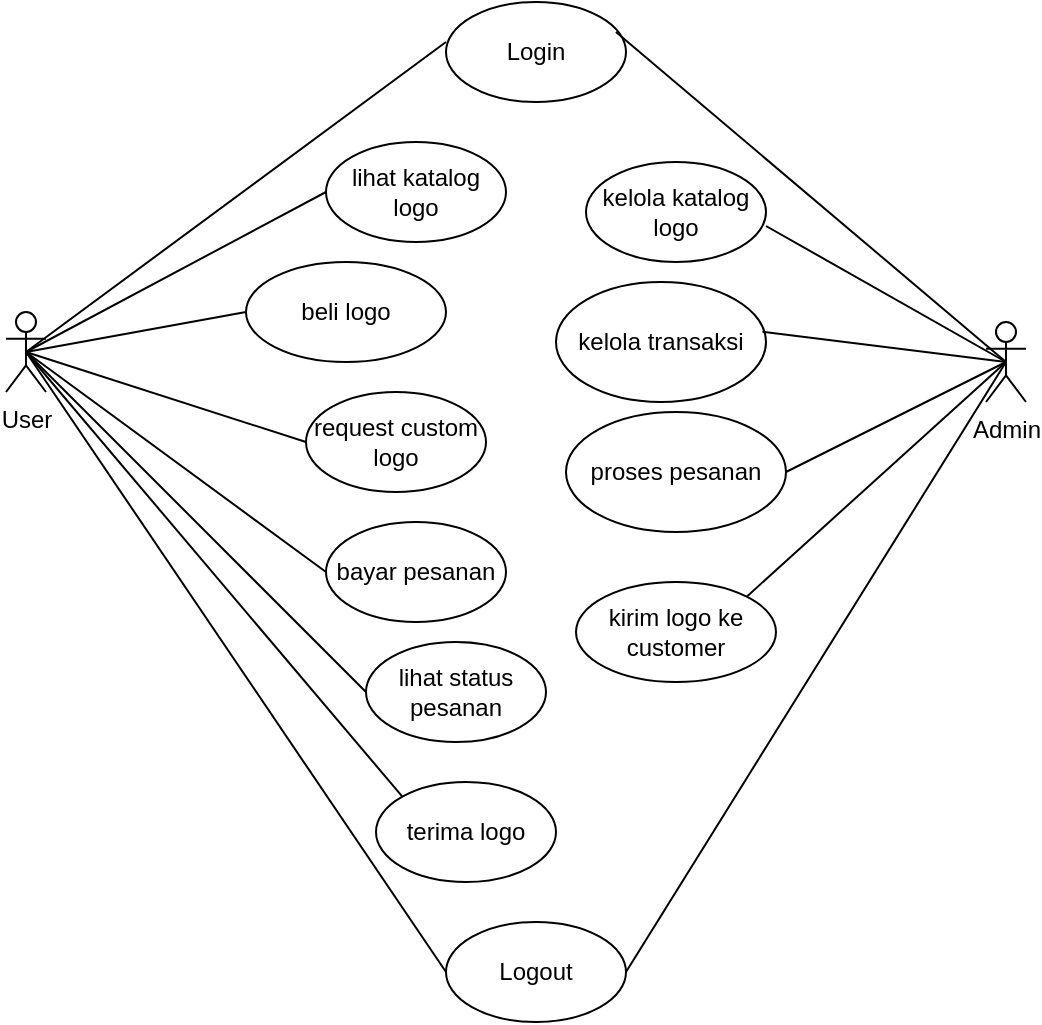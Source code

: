 <mxfile version="28.2.5" pages="4">
  <diagram id="C5RBs43oDa-KdzZeNtuy" name="use case">
    <mxGraphModel grid="1" page="1" gridSize="10" guides="1" tooltips="1" connect="1" arrows="1" fold="1" pageScale="1" pageWidth="827" pageHeight="1169" math="0" shadow="0">
      <root>
        <mxCell id="WIyWlLk6GJQsqaUBKTNV-0" />
        <mxCell id="WIyWlLk6GJQsqaUBKTNV-1" parent="WIyWlLk6GJQsqaUBKTNV-0" />
        <mxCell id="1uGyhjWPo-6Lhae7BOiX-0" value="Login" style="ellipse;whiteSpace=wrap;html=1;" vertex="1" parent="WIyWlLk6GJQsqaUBKTNV-1">
          <mxGeometry x="280" width="90" height="50" as="geometry" />
        </mxCell>
        <mxCell id="1uGyhjWPo-6Lhae7BOiX-1" value="User" style="shape=umlActor;verticalLabelPosition=bottom;verticalAlign=top;html=1;outlineConnect=0;" vertex="1" parent="WIyWlLk6GJQsqaUBKTNV-1">
          <mxGeometry x="60" y="155" width="20" height="40" as="geometry" />
        </mxCell>
        <mxCell id="1uGyhjWPo-6Lhae7BOiX-2" value="Admin" style="shape=umlActor;verticalLabelPosition=bottom;verticalAlign=top;html=1;outlineConnect=0;" vertex="1" parent="WIyWlLk6GJQsqaUBKTNV-1">
          <mxGeometry x="550" y="160" width="20" height="40" as="geometry" />
        </mxCell>
        <mxCell id="1uGyhjWPo-6Lhae7BOiX-3" value="kelola transaksi" style="ellipse;whiteSpace=wrap;html=1;" vertex="1" parent="WIyWlLk6GJQsqaUBKTNV-1">
          <mxGeometry x="335" y="140" width="105" height="60" as="geometry" />
        </mxCell>
        <mxCell id="1uGyhjWPo-6Lhae7BOiX-4" value="kelola katalog logo" style="ellipse;whiteSpace=wrap;html=1;" vertex="1" parent="WIyWlLk6GJQsqaUBKTNV-1">
          <mxGeometry x="350" y="80" width="90" height="50" as="geometry" />
        </mxCell>
        <mxCell id="1uGyhjWPo-6Lhae7BOiX-5" value="request custom logo" style="ellipse;whiteSpace=wrap;html=1;" vertex="1" parent="WIyWlLk6GJQsqaUBKTNV-1">
          <mxGeometry x="210" y="195" width="90" height="50" as="geometry" />
        </mxCell>
        <mxCell id="1uGyhjWPo-6Lhae7BOiX-6" value="beli logo" style="ellipse;whiteSpace=wrap;html=1;" vertex="1" parent="WIyWlLk6GJQsqaUBKTNV-1">
          <mxGeometry x="180" y="130" width="100" height="50" as="geometry" />
        </mxCell>
        <mxCell id="1uGyhjWPo-6Lhae7BOiX-7" value="lihat katalog logo" style="ellipse;whiteSpace=wrap;html=1;" vertex="1" parent="WIyWlLk6GJQsqaUBKTNV-1">
          <mxGeometry x="220" y="70" width="90" height="50" as="geometry" />
        </mxCell>
        <mxCell id="1uGyhjWPo-6Lhae7BOiX-8" value="proses pesanan" style="ellipse;whiteSpace=wrap;html=1;" vertex="1" parent="WIyWlLk6GJQsqaUBKTNV-1">
          <mxGeometry x="340" y="205" width="110" height="60" as="geometry" />
        </mxCell>
        <mxCell id="1uGyhjWPo-6Lhae7BOiX-9" value="bayar pesanan" style="ellipse;whiteSpace=wrap;html=1;" vertex="1" parent="WIyWlLk6GJQsqaUBKTNV-1">
          <mxGeometry x="220" y="260" width="90" height="50" as="geometry" />
        </mxCell>
        <mxCell id="1uGyhjWPo-6Lhae7BOiX-11" value="Logout" style="ellipse;whiteSpace=wrap;html=1;" vertex="1" parent="WIyWlLk6GJQsqaUBKTNV-1">
          <mxGeometry x="280" y="460" width="90" height="50" as="geometry" />
        </mxCell>
        <mxCell id="1uGyhjWPo-6Lhae7BOiX-13" value="" style="endArrow=none;html=1;rounded=0;exitX=0.5;exitY=0.5;exitDx=0;exitDy=0;exitPerimeter=0;" edge="1" parent="WIyWlLk6GJQsqaUBKTNV-1" source="1uGyhjWPo-6Lhae7BOiX-1">
          <mxGeometry width="50" height="50" relative="1" as="geometry">
            <mxPoint x="390" y="260" as="sourcePoint" />
            <mxPoint x="280" y="20" as="targetPoint" />
          </mxGeometry>
        </mxCell>
        <mxCell id="1uGyhjWPo-6Lhae7BOiX-14" value="" style="endArrow=none;html=1;rounded=0;entryX=0;entryY=0.5;entryDx=0;entryDy=0;exitX=0.5;exitY=0.5;exitDx=0;exitDy=0;exitPerimeter=0;" edge="1" parent="WIyWlLk6GJQsqaUBKTNV-1" source="1uGyhjWPo-6Lhae7BOiX-1" target="1uGyhjWPo-6Lhae7BOiX-7">
          <mxGeometry width="50" height="50" relative="1" as="geometry">
            <mxPoint x="80" y="170" as="sourcePoint" />
            <mxPoint x="440" y="210" as="targetPoint" />
          </mxGeometry>
        </mxCell>
        <mxCell id="1uGyhjWPo-6Lhae7BOiX-15" value="" style="endArrow=none;html=1;rounded=0;entryX=0;entryY=0.5;entryDx=0;entryDy=0;exitX=0.5;exitY=0.5;exitDx=0;exitDy=0;exitPerimeter=0;" edge="1" parent="WIyWlLk6GJQsqaUBKTNV-1" source="1uGyhjWPo-6Lhae7BOiX-1" target="1uGyhjWPo-6Lhae7BOiX-6">
          <mxGeometry width="50" height="50" relative="1" as="geometry">
            <mxPoint x="210" y="169" as="sourcePoint" />
            <mxPoint x="330" y="100" as="targetPoint" />
          </mxGeometry>
        </mxCell>
        <mxCell id="1uGyhjWPo-6Lhae7BOiX-16" value="" style="endArrow=none;html=1;rounded=0;entryX=0;entryY=0.5;entryDx=0;entryDy=0;exitX=0.5;exitY=0.5;exitDx=0;exitDy=0;exitPerimeter=0;" edge="1" parent="WIyWlLk6GJQsqaUBKTNV-1" source="1uGyhjWPo-6Lhae7BOiX-1" target="1uGyhjWPo-6Lhae7BOiX-5">
          <mxGeometry width="50" height="50" relative="1" as="geometry">
            <mxPoint x="140" y="289" as="sourcePoint" />
            <mxPoint x="260" y="220" as="targetPoint" />
          </mxGeometry>
        </mxCell>
        <mxCell id="1uGyhjWPo-6Lhae7BOiX-17" value="" style="endArrow=none;html=1;rounded=0;entryX=0;entryY=0.5;entryDx=0;entryDy=0;exitX=0.5;exitY=0.5;exitDx=0;exitDy=0;exitPerimeter=0;" edge="1" parent="WIyWlLk6GJQsqaUBKTNV-1" source="1uGyhjWPo-6Lhae7BOiX-1" target="1uGyhjWPo-6Lhae7BOiX-9">
          <mxGeometry width="50" height="50" relative="1" as="geometry">
            <mxPoint x="200" y="299" as="sourcePoint" />
            <mxPoint x="320" y="230" as="targetPoint" />
          </mxGeometry>
        </mxCell>
        <mxCell id="1uGyhjWPo-6Lhae7BOiX-19" value="" style="endArrow=none;html=1;rounded=0;entryX=0;entryY=0.5;entryDx=0;entryDy=0;exitX=0.5;exitY=0.5;exitDx=0;exitDy=0;exitPerimeter=0;" edge="1" parent="WIyWlLk6GJQsqaUBKTNV-1" source="1uGyhjWPo-6Lhae7BOiX-1" target="1uGyhjWPo-6Lhae7BOiX-11">
          <mxGeometry width="50" height="50" relative="1" as="geometry">
            <mxPoint x="90" y="170" as="sourcePoint" />
            <mxPoint x="260" y="360" as="targetPoint" />
          </mxGeometry>
        </mxCell>
        <mxCell id="1uGyhjWPo-6Lhae7BOiX-20" value="" style="endArrow=none;html=1;rounded=0;entryX=0.5;entryY=0.5;entryDx=0;entryDy=0;entryPerimeter=0;exitX=0.944;exitY=0.3;exitDx=0;exitDy=0;exitPerimeter=0;" edge="1" parent="WIyWlLk6GJQsqaUBKTNV-1" source="1uGyhjWPo-6Lhae7BOiX-0" target="1uGyhjWPo-6Lhae7BOiX-2">
          <mxGeometry width="50" height="50" relative="1" as="geometry">
            <mxPoint x="380" as="sourcePoint" />
            <mxPoint x="440" y="210" as="targetPoint" />
          </mxGeometry>
        </mxCell>
        <mxCell id="1uGyhjWPo-6Lhae7BOiX-21" value="" style="endArrow=none;html=1;rounded=0;exitX=1;exitY=0.64;exitDx=0;exitDy=0;exitPerimeter=0;entryX=0.5;entryY=0.5;entryDx=0;entryDy=0;entryPerimeter=0;" edge="1" parent="WIyWlLk6GJQsqaUBKTNV-1" source="1uGyhjWPo-6Lhae7BOiX-4" target="1uGyhjWPo-6Lhae7BOiX-2">
          <mxGeometry width="50" height="50" relative="1" as="geometry">
            <mxPoint x="510" y="149" as="sourcePoint" />
            <mxPoint x="530" y="170" as="targetPoint" />
          </mxGeometry>
        </mxCell>
        <mxCell id="1uGyhjWPo-6Lhae7BOiX-22" value="" style="endArrow=none;html=1;rounded=0;exitX=0.983;exitY=0.414;exitDx=0;exitDy=0;exitPerimeter=0;entryX=0.5;entryY=0.5;entryDx=0;entryDy=0;entryPerimeter=0;" edge="1" parent="WIyWlLk6GJQsqaUBKTNV-1" source="1uGyhjWPo-6Lhae7BOiX-3" target="1uGyhjWPo-6Lhae7BOiX-2">
          <mxGeometry width="50" height="50" relative="1" as="geometry">
            <mxPoint x="460" y="170" as="sourcePoint" />
            <mxPoint x="530" y="170" as="targetPoint" />
          </mxGeometry>
        </mxCell>
        <mxCell id="1uGyhjWPo-6Lhae7BOiX-23" value="" style="endArrow=none;html=1;rounded=0;exitX=1;exitY=0.5;exitDx=0;exitDy=0;" edge="1" parent="WIyWlLk6GJQsqaUBKTNV-1" source="1uGyhjWPo-6Lhae7BOiX-8">
          <mxGeometry width="50" height="50" relative="1" as="geometry">
            <mxPoint x="530" y="319" as="sourcePoint" />
            <mxPoint x="560" y="180" as="targetPoint" />
          </mxGeometry>
        </mxCell>
        <mxCell id="1uGyhjWPo-6Lhae7BOiX-25" value="" style="endArrow=none;html=1;rounded=0;exitX=1;exitY=0.5;exitDx=0;exitDy=0;entryX=0.5;entryY=0.5;entryDx=0;entryDy=0;entryPerimeter=0;" edge="1" parent="WIyWlLk6GJQsqaUBKTNV-1" source="1uGyhjWPo-6Lhae7BOiX-11" target="1uGyhjWPo-6Lhae7BOiX-2">
          <mxGeometry width="50" height="50" relative="1" as="geometry">
            <mxPoint x="630" y="359" as="sourcePoint" />
            <mxPoint x="750" y="290" as="targetPoint" />
          </mxGeometry>
        </mxCell>
        <mxCell id="qxpHn48Y4UbbxvLGz706-0" value="lihat status pesanan" style="ellipse;whiteSpace=wrap;html=1;" vertex="1" parent="WIyWlLk6GJQsqaUBKTNV-1">
          <mxGeometry x="240" y="320" width="90" height="50" as="geometry" />
        </mxCell>
        <mxCell id="qxpHn48Y4UbbxvLGz706-1" value="" style="endArrow=none;html=1;rounded=0;fontSize=12;startSize=8;endSize=8;curved=1;exitX=0.5;exitY=0.5;exitDx=0;exitDy=0;exitPerimeter=0;entryX=0;entryY=0.5;entryDx=0;entryDy=0;" edge="1" parent="WIyWlLk6GJQsqaUBKTNV-1" source="1uGyhjWPo-6Lhae7BOiX-1" target="qxpHn48Y4UbbxvLGz706-0">
          <mxGeometry width="50" height="50" relative="1" as="geometry">
            <mxPoint x="280" y="300" as="sourcePoint" />
            <mxPoint x="330" y="250" as="targetPoint" />
          </mxGeometry>
        </mxCell>
        <mxCell id="qxpHn48Y4UbbxvLGz706-2" value="kirim logo ke customer" style="ellipse;whiteSpace=wrap;html=1;" vertex="1" parent="WIyWlLk6GJQsqaUBKTNV-1">
          <mxGeometry x="345" y="290" width="100" height="50" as="geometry" />
        </mxCell>
        <mxCell id="qxpHn48Y4UbbxvLGz706-3" value="" style="endArrow=none;html=1;rounded=0;fontSize=12;startSize=8;endSize=8;curved=1;exitX=1;exitY=0;exitDx=0;exitDy=0;" edge="1" parent="WIyWlLk6GJQsqaUBKTNV-1" source="qxpHn48Y4UbbxvLGz706-2">
          <mxGeometry width="50" height="50" relative="1" as="geometry">
            <mxPoint x="320" y="300" as="sourcePoint" />
            <mxPoint x="560" y="180" as="targetPoint" />
          </mxGeometry>
        </mxCell>
        <mxCell id="TPfyQt-GAiB4wnfoA9S2-0" value="terima logo" style="ellipse;whiteSpace=wrap;html=1;" vertex="1" parent="WIyWlLk6GJQsqaUBKTNV-1">
          <mxGeometry x="245" y="390" width="90" height="50" as="geometry" />
        </mxCell>
        <mxCell id="fUB_2YszrhRSo84a94Tr-0" value="" style="endArrow=none;html=1;rounded=0;fontSize=12;startSize=8;endSize=8;curved=1;entryX=0.5;entryY=0.5;entryDx=0;entryDy=0;entryPerimeter=0;exitX=0;exitY=0;exitDx=0;exitDy=0;" edge="1" parent="WIyWlLk6GJQsqaUBKTNV-1" source="TPfyQt-GAiB4wnfoA9S2-0" target="1uGyhjWPo-6Lhae7BOiX-1">
          <mxGeometry width="50" height="50" relative="1" as="geometry">
            <mxPoint x="300" y="380" as="sourcePoint" />
            <mxPoint x="70" y="180" as="targetPoint" />
          </mxGeometry>
        </mxCell>
      </root>
    </mxGraphModel>
  </diagram>
  <diagram name="class diagram" id="w5gRF1BeoRfwxfC65GlN">
    <mxGraphModel grid="1" page="1" gridSize="10" guides="1" tooltips="1" connect="1" arrows="1" fold="1" pageScale="1" pageWidth="827" pageHeight="1169" math="0" shadow="0">
      <root>
        <mxCell id="tciH2UySTB9hD7IYddxx-0" />
        <mxCell id="tciH2UySTB9hD7IYddxx-1" parent="tciH2UySTB9hD7IYddxx-0" />
        <mxCell id="blQSkCCadYzpYaJJJJW2-5" value="user" style="swimlane;fontStyle=0;align=center;verticalAlign=top;childLayout=stackLayout;horizontal=1;startSize=26;horizontalStack=0;resizeParent=1;resizeLast=0;collapsible=1;marginBottom=0;rounded=0;shadow=0;strokeWidth=1;" vertex="1" parent="tciH2UySTB9hD7IYddxx-1">
          <mxGeometry x="75" y="180" width="150" height="180" as="geometry">
            <mxRectangle x="550" y="140" width="160" height="26" as="alternateBounds" />
          </mxGeometry>
        </mxCell>
        <mxCell id="blQSkCCadYzpYaJJJJW2-6" value="-id _user: int&#xa;-username : string&#xa;-email : string&#xa;-password : string &#xa;-no_hp : string" style="text;align=left;verticalAlign=top;spacingLeft=4;spacingRight=4;overflow=hidden;rotatable=0;points=[[0,0.5],[1,0.5]];portConstraint=eastwest;" vertex="1" parent="blQSkCCadYzpYaJJJJW2-5">
          <mxGeometry y="26" width="150" height="84" as="geometry" />
        </mxCell>
        <mxCell id="blQSkCCadYzpYaJJJJW2-7" value="" style="line;html=1;strokeWidth=1;align=left;verticalAlign=middle;spacingTop=-1;spacingLeft=3;spacingRight=3;rotatable=0;labelPosition=right;points=[];portConstraint=eastwest;" vertex="1" parent="blQSkCCadYzpYaJJJJW2-5">
          <mxGeometry y="110" width="150" height="8" as="geometry" />
        </mxCell>
        <mxCell id="blQSkCCadYzpYaJJJJW2-8" value="+login ()" style="text;align=left;verticalAlign=top;spacingLeft=4;spacingRight=4;overflow=hidden;rotatable=0;points=[[0,0.5],[1,0.5]];portConstraint=eastwest;" vertex="1" parent="blQSkCCadYzpYaJJJJW2-5">
          <mxGeometry y="118" width="150" height="22" as="geometry" />
        </mxCell>
        <mxCell id="blQSkCCadYzpYaJJJJW2-9" value="+logout ()" style="text;align=left;verticalAlign=top;spacingLeft=4;spacingRight=4;overflow=hidden;rotatable=0;points=[[0,0.5],[1,0.5]];portConstraint=eastwest;" vertex="1" parent="blQSkCCadYzpYaJJJJW2-5">
          <mxGeometry y="140" width="150" height="16" as="geometry" />
        </mxCell>
        <mxCell id="blQSkCCadYzpYaJJJJW2-11" value="Logo" style="swimlane;fontStyle=0;align=center;verticalAlign=top;childLayout=stackLayout;horizontal=1;startSize=26;horizontalStack=0;resizeParent=1;resizeLast=0;collapsible=1;marginBottom=0;rounded=0;shadow=0;strokeWidth=1;" vertex="1" parent="tciH2UySTB9hD7IYddxx-1">
          <mxGeometry x="310" y="429" width="160" height="162" as="geometry">
            <mxRectangle x="550" y="140" width="160" height="26" as="alternateBounds" />
          </mxGeometry>
        </mxCell>
        <mxCell id="blQSkCCadYzpYaJJJJW2-12" value="-id_logo : int&#xa;-nama_logo : string&#xa;-kategori : string&#xa;-harga : double&#xa;file_logo : string&#xa;&#xa;" style="text;align=left;verticalAlign=top;spacingLeft=4;spacingRight=4;overflow=hidden;rotatable=0;points=[[0,0.5],[1,0.5]];portConstraint=eastwest;" vertex="1" parent="blQSkCCadYzpYaJJJJW2-11">
          <mxGeometry y="26" width="160" height="84" as="geometry" />
        </mxCell>
        <mxCell id="blQSkCCadYzpYaJJJJW2-13" value="" style="line;html=1;strokeWidth=1;align=left;verticalAlign=middle;spacingTop=-1;spacingLeft=3;spacingRight=3;rotatable=0;labelPosition=right;points=[];portConstraint=eastwest;" vertex="1" parent="blQSkCCadYzpYaJJJJW2-11">
          <mxGeometry y="110" width="160" height="10" as="geometry" />
        </mxCell>
        <mxCell id="blQSkCCadYzpYaJJJJW2-14" value="+getLogo()&#xa;+updateLogo()" style="text;align=left;verticalAlign=top;spacingLeft=4;spacingRight=4;overflow=hidden;rotatable=0;points=[[0,0.5],[1,0.5]];portConstraint=eastwest;" vertex="1" parent="blQSkCCadYzpYaJJJJW2-11">
          <mxGeometry y="120" width="160" height="30" as="geometry" />
        </mxCell>
        <mxCell id="blQSkCCadYzpYaJJJJW2-16" value="Pesanan" style="swimlane;fontStyle=0;align=center;verticalAlign=top;childLayout=stackLayout;horizontal=1;startSize=26;horizontalStack=0;resizeParent=1;resizeLast=0;collapsible=1;marginBottom=0;rounded=0;shadow=0;strokeWidth=1;" vertex="1" parent="tciH2UySTB9hD7IYddxx-1">
          <mxGeometry x="75" y="420" width="160" height="180" as="geometry">
            <mxRectangle x="550" y="140" width="160" height="26" as="alternateBounds" />
          </mxGeometry>
        </mxCell>
        <mxCell id="blQSkCCadYzpYaJJJJW2-17" value="-id_pesanan : int&#xa;-id_customer: int&#xa;-id_logo : int&#xa;-id_request : int&#xa;-status : string&#xa;-type_pesanan : string" style="text;align=left;verticalAlign=top;spacingLeft=4;spacingRight=4;overflow=hidden;rotatable=0;points=[[0,0.5],[1,0.5]];portConstraint=eastwest;" vertex="1" parent="blQSkCCadYzpYaJJJJW2-16">
          <mxGeometry y="26" width="160" height="94" as="geometry" />
        </mxCell>
        <mxCell id="blQSkCCadYzpYaJJJJW2-18" value="" style="line;html=1;strokeWidth=1;align=left;verticalAlign=middle;spacingTop=-1;spacingLeft=3;spacingRight=3;rotatable=0;labelPosition=right;points=[];portConstraint=eastwest;" vertex="1" parent="blQSkCCadYzpYaJJJJW2-16">
          <mxGeometry y="120" width="160" height="8" as="geometry" />
        </mxCell>
        <mxCell id="blQSkCCadYzpYaJJJJW2-19" value="+buatPesanan()&#xa;+updareStatus()" style="text;align=left;verticalAlign=top;spacingLeft=4;spacingRight=4;overflow=hidden;rotatable=0;points=[[0,0.5],[1,0.5]];portConstraint=eastwest;" vertex="1" parent="blQSkCCadYzpYaJJJJW2-16">
          <mxGeometry y="128" width="160" height="42" as="geometry" />
        </mxCell>
        <mxCell id="blQSkCCadYzpYaJJJJW2-21" value="pembayaran" style="swimlane;fontStyle=0;align=center;verticalAlign=top;childLayout=stackLayout;horizontal=1;startSize=26;horizontalStack=0;resizeParent=1;resizeLast=0;collapsible=1;marginBottom=0;rounded=0;shadow=0;strokeWidth=1;" vertex="1" parent="tciH2UySTB9hD7IYddxx-1">
          <mxGeometry x="310" y="630" width="160" height="180" as="geometry">
            <mxRectangle x="550" y="140" width="160" height="26" as="alternateBounds" />
          </mxGeometry>
        </mxCell>
        <mxCell id="blQSkCCadYzpYaJJJJW2-22" value="-id_pembayaran : int&#xa;-id_pesanan : int&#xa;-metode : string&#xa;-jumlah : double&#xa;-tanggal_bayar : date&#xa;-status bayar : string" style="text;align=left;verticalAlign=top;spacingLeft=4;spacingRight=4;overflow=hidden;rotatable=0;points=[[0,0.5],[1,0.5]];portConstraint=eastwest;" vertex="1" parent="blQSkCCadYzpYaJJJJW2-21">
          <mxGeometry y="26" width="160" height="104" as="geometry" />
        </mxCell>
        <mxCell id="blQSkCCadYzpYaJJJJW2-23" value="" style="line;html=1;strokeWidth=1;align=left;verticalAlign=middle;spacingTop=-1;spacingLeft=3;spacingRight=3;rotatable=0;labelPosition=right;points=[];portConstraint=eastwest;" vertex="1" parent="blQSkCCadYzpYaJJJJW2-21">
          <mxGeometry y="130" width="160" height="8" as="geometry" />
        </mxCell>
        <mxCell id="blQSkCCadYzpYaJJJJW2-24" value="+prosesPembayaran()&#xa;+konfirmasiPembayaran()" style="text;align=left;verticalAlign=top;spacingLeft=4;spacingRight=4;overflow=hidden;rotatable=0;points=[[0,0.5],[1,0.5]];portConstraint=eastwest;" vertex="1" parent="blQSkCCadYzpYaJJJJW2-21">
          <mxGeometry y="138" width="160" height="42" as="geometry" />
        </mxCell>
        <mxCell id="blQSkCCadYzpYaJJJJW2-26" value="" style="endArrow=none;html=1;rounded=0;entryX=0.5;entryY=1;entryDx=0;entryDy=0;" edge="1" parent="tciH2UySTB9hD7IYddxx-1" target="blQSkCCadYzpYaJJJJW2-5">
          <mxGeometry width="50" height="50" relative="1" as="geometry">
            <mxPoint x="150" y="420" as="sourcePoint" />
            <mxPoint x="525" y="460" as="targetPoint" />
          </mxGeometry>
        </mxCell>
        <mxCell id="blQSkCCadYzpYaJJJJW2-28" value="" style="endArrow=none;html=1;rounded=0;exitX=0.994;exitY=0.126;exitDx=0;exitDy=0;exitPerimeter=0;" edge="1" parent="tciH2UySTB9hD7IYddxx-1" source="blQSkCCadYzpYaJJJJW2-16">
          <mxGeometry width="50" height="50" relative="1" as="geometry">
            <mxPoint x="475" y="510" as="sourcePoint" />
            <mxPoint x="310" y="443" as="targetPoint" />
          </mxGeometry>
        </mxCell>
        <mxCell id="blQSkCCadYzpYaJJJJW2-29" value="" style="endArrow=none;html=1;rounded=0;exitX=0.991;exitY=-0.025;exitDx=0;exitDy=0;exitPerimeter=0;entryX=-0.009;entryY=0.115;entryDx=0;entryDy=0;entryPerimeter=0;" edge="1" parent="tciH2UySTB9hD7IYddxx-1" source="blQSkCCadYzpYaJJJJW2-6" target="blQSkCCadYzpYaJJJJW2-30">
          <mxGeometry width="50" height="50" relative="1" as="geometry">
            <mxPoint x="425" y="360" as="sourcePoint" />
            <mxPoint x="336.44" y="206.334" as="targetPoint" />
          </mxGeometry>
        </mxCell>
        <mxCell id="blQSkCCadYzpYaJJJJW2-30" value="Admin" style="swimlane;fontStyle=0;align=center;verticalAlign=top;childLayout=stackLayout;horizontal=1;startSize=26;horizontalStack=0;resizeParent=1;resizeLast=0;collapsible=1;marginBottom=0;rounded=0;shadow=0;strokeWidth=1;" vertex="1" parent="tciH2UySTB9hD7IYddxx-1">
          <mxGeometry x="330" y="180" width="150" height="218" as="geometry">
            <mxRectangle x="550" y="140" width="160" height="26" as="alternateBounds" />
          </mxGeometry>
        </mxCell>
        <mxCell id="blQSkCCadYzpYaJJJJW2-31" value="-id _admin: int&#xa;-username : string&#xa;-email : string&#xa;-password : string &#xa;-no_hp : string" style="text;align=left;verticalAlign=top;spacingLeft=4;spacingRight=4;overflow=hidden;rotatable=0;points=[[0,0.5],[1,0.5]];portConstraint=eastwest;" vertex="1" parent="blQSkCCadYzpYaJJJJW2-30">
          <mxGeometry y="26" width="150" height="84" as="geometry" />
        </mxCell>
        <mxCell id="blQSkCCadYzpYaJJJJW2-32" value="" style="line;html=1;strokeWidth=1;align=left;verticalAlign=middle;spacingTop=-1;spacingLeft=3;spacingRight=3;rotatable=0;labelPosition=right;points=[];portConstraint=eastwest;" vertex="1" parent="blQSkCCadYzpYaJJJJW2-30">
          <mxGeometry y="110" width="150" height="8" as="geometry" />
        </mxCell>
        <mxCell id="blQSkCCadYzpYaJJJJW2-35" value="+login()&#xa;+kelolaKatalog()&#xa;+kelolaTransaksi()&#xa;+prosesPesanan()&#xa;+kirimLogo()&#xa;+logout()" style="text;align=left;verticalAlign=top;spacingLeft=4;spacingRight=4;overflow=hidden;rotatable=0;points=[[0,0.5],[1,0.5]];portConstraint=eastwest;" vertex="1" parent="blQSkCCadYzpYaJJJJW2-30">
          <mxGeometry y="118" width="150" height="100" as="geometry" />
        </mxCell>
        <mxCell id="blQSkCCadYzpYaJJJJW2-36" value="custom request" style="swimlane;fontStyle=0;align=center;verticalAlign=top;childLayout=stackLayout;horizontal=1;startSize=26;horizontalStack=0;resizeParent=1;resizeLast=0;collapsible=1;marginBottom=0;rounded=0;shadow=0;strokeWidth=1;" vertex="1" parent="tciH2UySTB9hD7IYddxx-1">
          <mxGeometry x="75" y="650" width="160" height="180" as="geometry">
            <mxRectangle x="550" y="140" width="160" height="26" as="alternateBounds" />
          </mxGeometry>
        </mxCell>
        <mxCell id="blQSkCCadYzpYaJJJJW2-37" value="-id_request : int&#xa;-id_customer : int&#xa;-tema : string&#xa;-warna : string&#xa;-teks : string&#xa;-deadline : date" style="text;align=left;verticalAlign=top;spacingLeft=4;spacingRight=4;overflow=hidden;rotatable=0;points=[[0,0.5],[1,0.5]];portConstraint=eastwest;" vertex="1" parent="blQSkCCadYzpYaJJJJW2-36">
          <mxGeometry y="26" width="160" height="104" as="geometry" />
        </mxCell>
        <mxCell id="blQSkCCadYzpYaJJJJW2-38" value="" style="line;html=1;strokeWidth=1;align=left;verticalAlign=middle;spacingTop=-1;spacingLeft=3;spacingRight=3;rotatable=0;labelPosition=right;points=[];portConstraint=eastwest;" vertex="1" parent="blQSkCCadYzpYaJJJJW2-36">
          <mxGeometry y="130" width="160" height="8" as="geometry" />
        </mxCell>
        <mxCell id="blQSkCCadYzpYaJJJJW2-39" value="+submitRequest()&#xa;+updateRequest()" style="text;align=left;verticalAlign=top;spacingLeft=4;spacingRight=4;overflow=hidden;rotatable=0;points=[[0,0.5],[1,0.5]];portConstraint=eastwest;" vertex="1" parent="blQSkCCadYzpYaJJJJW2-36">
          <mxGeometry y="138" width="160" height="42" as="geometry" />
        </mxCell>
        <mxCell id="blQSkCCadYzpYaJJJJW2-41" value="" style="endArrow=none;html=1;rounded=0;" edge="1" parent="tciH2UySTB9hD7IYddxx-1">
          <mxGeometry width="50" height="50" relative="1" as="geometry">
            <mxPoint x="149.55" y="651" as="sourcePoint" />
            <mxPoint x="150" y="600" as="targetPoint" />
          </mxGeometry>
        </mxCell>
        <mxCell id="blQSkCCadYzpYaJJJJW2-43" value="" style="endArrow=none;html=1;rounded=0;exitX=0.994;exitY=0.148;exitDx=0;exitDy=0;exitPerimeter=0;entryX=-0.003;entryY=0.055;entryDx=0;entryDy=0;entryPerimeter=0;" edge="1" parent="tciH2UySTB9hD7IYddxx-1" source="blQSkCCadYzpYaJJJJW2-17" target="blQSkCCadYzpYaJJJJW2-22">
          <mxGeometry width="50" height="50" relative="1" as="geometry">
            <mxPoint x="280" y="440" as="sourcePoint" />
            <mxPoint x="356" y="440" as="targetPoint" />
            <Array as="points">
              <mxPoint x="270" y="460" />
              <mxPoint x="270" y="662" />
            </Array>
          </mxGeometry>
        </mxCell>
        <mxCell id="blQSkCCadYzpYaJJJJW2-44" value="" style="endArrow=none;html=1;rounded=0;exitX=0.994;exitY=0.148;exitDx=0;exitDy=0;exitPerimeter=0;entryX=1;entryY=0.06;entryDx=0;entryDy=0;entryPerimeter=0;" edge="1" parent="tciH2UySTB9hD7IYddxx-1" target="blQSkCCadYzpYaJJJJW2-12">
          <mxGeometry width="50" height="50" relative="1" as="geometry">
            <mxPoint x="480" y="200" as="sourcePoint" />
            <mxPoint x="556" y="402" as="targetPoint" />
            <Array as="points">
              <mxPoint x="516" y="200" />
              <mxPoint x="516" y="460" />
            </Array>
          </mxGeometry>
        </mxCell>
        <mxCell id="blQSkCCadYzpYaJJJJW2-45" value="" style="endArrow=none;html=1;rounded=0;exitX=-0.023;exitY=0.339;exitDx=0;exitDy=0;exitPerimeter=0;entryX=0.718;entryY=0.007;entryDx=0;entryDy=0;entryPerimeter=0;" edge="1" parent="tciH2UySTB9hD7IYddxx-1" source="blQSkCCadYzpYaJJJJW2-31" target="blQSkCCadYzpYaJJJJW2-16">
          <mxGeometry width="50" height="50" relative="1" as="geometry">
            <mxPoint x="360" y="360" as="sourcePoint" />
            <mxPoint x="436" y="562" as="targetPoint" />
            <Array as="points">
              <mxPoint x="270" y="234" />
              <mxPoint x="270" y="380" />
              <mxPoint x="190" y="380" />
            </Array>
          </mxGeometry>
        </mxCell>
      </root>
    </mxGraphModel>
  </diagram>
  <diagram id="S6LhPgUV6CYon9SJUFJU" name="activity diagram">
    <mxGraphModel grid="1" page="1" gridSize="10" guides="1" tooltips="1" connect="1" arrows="1" fold="1" pageScale="1" pageWidth="827" pageHeight="1169" math="0" shadow="0">
      <root>
        <mxCell id="0" />
        <mxCell id="1" parent="0" />
        <mxCell id="CW47n4GM8YFiodCjkTIw-1" value="Login" style="swimlane;whiteSpace=wrap;html=1;fontFamily=Helvetica;fontSize=20;labelBackgroundColor=default;container=0;fillColor=#dae8fc;strokeColor=#6c8ebf;" vertex="1" parent="1">
          <mxGeometry x="370" y="150" width="620" height="670" as="geometry" />
        </mxCell>
        <mxCell id="CW47n4GM8YFiodCjkTIw-2" value="" style="rounded=0;whiteSpace=wrap;html=1;" vertex="1" parent="CW47n4GM8YFiodCjkTIw-1">
          <mxGeometry y="23" width="620" height="27" as="geometry" />
        </mxCell>
        <mxCell id="CW47n4GM8YFiodCjkTIw-3" value="" style="endArrow=none;html=1;rounded=0;entryX=0.5;entryY=0;entryDx=0;entryDy=0;exitX=0.5;exitY=1;exitDx=0;exitDy=0;" edge="1" parent="CW47n4GM8YFiodCjkTIw-1" source="CW47n4GM8YFiodCjkTIw-1" target="CW47n4GM8YFiodCjkTIw-2">
          <mxGeometry width="50" height="50" relative="1" as="geometry">
            <mxPoint x="76" y="540" as="sourcePoint" />
            <mxPoint x="126" y="490" as="targetPoint" />
          </mxGeometry>
        </mxCell>
        <mxCell id="CW47n4GM8YFiodCjkTIw-4" value="User" style="text;html=1;align=center;verticalAlign=middle;whiteSpace=wrap;rounded=0;fontSize=19;" vertex="1" parent="CW47n4GM8YFiodCjkTIw-1">
          <mxGeometry x="120" y="21.5" width="60" height="30" as="geometry" />
        </mxCell>
        <mxCell id="CW47n4GM8YFiodCjkTIw-5" value="Sistem" style="text;html=1;align=center;verticalAlign=middle;whiteSpace=wrap;rounded=0;fontSize=19;" vertex="1" parent="CW47n4GM8YFiodCjkTIw-1">
          <mxGeometry x="436" y="23" width="60" height="30" as="geometry" />
        </mxCell>
        <mxCell id="CW47n4GM8YFiodCjkTIw-6" style="edgeStyle=orthogonalEdgeStyle;rounded=0;orthogonalLoop=1;jettySize=auto;html=1;exitX=0.5;exitY=1;exitDx=0;exitDy=0;entryX=0.5;entryY=0;entryDx=0;entryDy=0;" edge="1" parent="CW47n4GM8YFiodCjkTIw-1" source="CW47n4GM8YFiodCjkTIw-7" target="CW47n4GM8YFiodCjkTIw-9">
          <mxGeometry relative="1" as="geometry" />
        </mxCell>
        <mxCell id="CW47n4GM8YFiodCjkTIw-7" value="" style="ellipse;whiteSpace=wrap;html=1;aspect=fixed;fillColor=#dae8fc;strokeColor=#6c8ebf;" vertex="1" parent="CW47n4GM8YFiodCjkTIw-1">
          <mxGeometry x="130" y="60" width="50" height="50" as="geometry" />
        </mxCell>
        <mxCell id="CW47n4GM8YFiodCjkTIw-8" style="edgeStyle=orthogonalEdgeStyle;rounded=0;orthogonalLoop=1;jettySize=auto;html=1;exitX=1;exitY=0.5;exitDx=0;exitDy=0;entryX=0;entryY=0.5;entryDx=0;entryDy=0;" edge="1" parent="CW47n4GM8YFiodCjkTIw-1" source="CW47n4GM8YFiodCjkTIw-9" target="CW47n4GM8YFiodCjkTIw-11">
          <mxGeometry relative="1" as="geometry" />
        </mxCell>
        <mxCell id="CW47n4GM8YFiodCjkTIw-9" value="User membuka website" style="rounded=1;whiteSpace=wrap;html=1;fontSize=20;" vertex="1" parent="CW47n4GM8YFiodCjkTIw-1">
          <mxGeometry x="25" y="140" width="260" height="70" as="geometry" />
        </mxCell>
        <mxCell id="CW47n4GM8YFiodCjkTIw-10" style="edgeStyle=orthogonalEdgeStyle;rounded=0;orthogonalLoop=1;jettySize=auto;html=1;exitX=0.5;exitY=1;exitDx=0;exitDy=0;entryX=0.5;entryY=0;entryDx=0;entryDy=0;" edge="1" parent="CW47n4GM8YFiodCjkTIw-1" source="CW47n4GM8YFiodCjkTIw-11" target="CW47n4GM8YFiodCjkTIw-13">
          <mxGeometry relative="1" as="geometry" />
        </mxCell>
        <mxCell id="CW47n4GM8YFiodCjkTIw-11" value="Menampilkan form login" style="rounded=1;whiteSpace=wrap;html=1;fontSize=20;" vertex="1" parent="CW47n4GM8YFiodCjkTIw-1">
          <mxGeometry x="336" y="140" width="260" height="70" as="geometry" />
        </mxCell>
        <mxCell id="CW47n4GM8YFiodCjkTIw-12" style="edgeStyle=orthogonalEdgeStyle;rounded=0;orthogonalLoop=1;jettySize=auto;html=1;exitX=1;exitY=0.5;exitDx=0;exitDy=0;entryX=0;entryY=0.5;entryDx=0;entryDy=0;" edge="1" parent="CW47n4GM8YFiodCjkTIw-1" source="CW47n4GM8YFiodCjkTIw-13" target="CW47n4GM8YFiodCjkTIw-15">
          <mxGeometry relative="1" as="geometry" />
        </mxCell>
        <mxCell id="CW47n4GM8YFiodCjkTIw-13" value="Memasukkan username dan password" style="rounded=1;whiteSpace=wrap;html=1;fontSize=20;" vertex="1" parent="CW47n4GM8YFiodCjkTIw-1">
          <mxGeometry x="25" y="260" width="260" height="70" as="geometry" />
        </mxCell>
        <mxCell id="CW47n4GM8YFiodCjkTIw-14" style="edgeStyle=orthogonalEdgeStyle;rounded=0;orthogonalLoop=1;jettySize=auto;html=1;exitX=0.5;exitY=1;exitDx=0;exitDy=0;entryX=0.5;entryY=0;entryDx=0;entryDy=0;" edge="1" parent="CW47n4GM8YFiodCjkTIw-1" source="CW47n4GM8YFiodCjkTIw-15" target="CW47n4GM8YFiodCjkTIw-17">
          <mxGeometry relative="1" as="geometry" />
        </mxCell>
        <mxCell id="CW47n4GM8YFiodCjkTIw-15" value="Melakukan verifikasi" style="rounded=1;whiteSpace=wrap;html=1;fontSize=20;" vertex="1" parent="CW47n4GM8YFiodCjkTIw-1">
          <mxGeometry x="336" y="260" width="260" height="70" as="geometry" />
        </mxCell>
        <mxCell id="CW47n4GM8YFiodCjkTIw-16" value="Salah" style="edgeStyle=orthogonalEdgeStyle;rounded=0;orthogonalLoop=1;jettySize=auto;html=1;exitX=0;exitY=0.5;exitDx=0;exitDy=0;entryX=0.5;entryY=1;entryDx=0;entryDy=0;fontSize=20;" edge="1" parent="CW47n4GM8YFiodCjkTIw-1" source="CW47n4GM8YFiodCjkTIw-17" target="CW47n4GM8YFiodCjkTIw-13">
          <mxGeometry relative="1" as="geometry" />
        </mxCell>
        <mxCell id="CW47n4GM8YFiodCjkTIw-17" value="" style="rhombus;whiteSpace=wrap;html=1;" vertex="1" parent="CW47n4GM8YFiodCjkTIw-1">
          <mxGeometry x="426" y="360" width="80" height="80" as="geometry" />
        </mxCell>
        <mxCell id="CW47n4GM8YFiodCjkTIw-18" value="Menampilkan dashboard" style="rounded=1;whiteSpace=wrap;html=1;fontSize=20;" vertex="1" parent="CW47n4GM8YFiodCjkTIw-1">
          <mxGeometry x="336" y="500" width="260" height="70" as="geometry" />
        </mxCell>
        <mxCell id="CW47n4GM8YFiodCjkTIw-19" value="Benar" style="edgeStyle=orthogonalEdgeStyle;rounded=0;orthogonalLoop=1;jettySize=auto;html=1;exitX=0.5;exitY=1;exitDx=0;exitDy=0;entryX=0.5;entryY=0;entryDx=0;entryDy=0;fontSize=20;" edge="1" parent="CW47n4GM8YFiodCjkTIw-1" source="CW47n4GM8YFiodCjkTIw-17" target="CW47n4GM8YFiodCjkTIw-18">
          <mxGeometry relative="1" as="geometry" />
        </mxCell>
        <mxCell id="CW47n4GM8YFiodCjkTIw-20" value="" style="ellipse;shape=doubleEllipse;whiteSpace=wrap;html=1;aspect=fixed;fillColor=#dae8fc;strokeColor=#6c8ebf;" vertex="1" parent="CW47n4GM8YFiodCjkTIw-1">
          <mxGeometry x="436" y="600" width="60" height="60" as="geometry" />
        </mxCell>
        <mxCell id="CW47n4GM8YFiodCjkTIw-21" style="edgeStyle=orthogonalEdgeStyle;rounded=0;orthogonalLoop=1;jettySize=auto;html=1;exitX=0.5;exitY=1;exitDx=0;exitDy=0;entryX=0.5;entryY=0;entryDx=0;entryDy=0;" edge="1" parent="CW47n4GM8YFiodCjkTIw-1" source="CW47n4GM8YFiodCjkTIw-18" target="CW47n4GM8YFiodCjkTIw-20">
          <mxGeometry relative="1" as="geometry">
            <mxPoint x="466.0" y="600" as="targetPoint" />
          </mxGeometry>
        </mxCell>
        <mxCell id="CW47n4GM8YFiodCjkTIw-22" value="Lihat katalog logo" style="swimlane;whiteSpace=wrap;html=1;fontFamily=Helvetica;fontSize=20;labelBackgroundColor=default;container=0;fillColor=#dae8fc;strokeColor=#6c8ebf;" vertex="1" parent="1">
          <mxGeometry x="1060" y="150" width="620" height="670" as="geometry" />
        </mxCell>
        <mxCell id="CW47n4GM8YFiodCjkTIw-23" value="" style="rounded=0;whiteSpace=wrap;html=1;" vertex="1" parent="CW47n4GM8YFiodCjkTIw-22">
          <mxGeometry y="23" width="620" height="27" as="geometry" />
        </mxCell>
        <mxCell id="CW47n4GM8YFiodCjkTIw-24" value="" style="endArrow=none;html=1;rounded=0;entryX=0.5;entryY=0;entryDx=0;entryDy=0;exitX=0.5;exitY=1;exitDx=0;exitDy=0;" edge="1" parent="CW47n4GM8YFiodCjkTIw-22" source="CW47n4GM8YFiodCjkTIw-22" target="CW47n4GM8YFiodCjkTIw-23">
          <mxGeometry width="50" height="50" relative="1" as="geometry">
            <mxPoint x="76" y="540" as="sourcePoint" />
            <mxPoint x="126" y="490" as="targetPoint" />
          </mxGeometry>
        </mxCell>
        <mxCell id="CW47n4GM8YFiodCjkTIw-25" value="User" style="text;html=1;align=center;verticalAlign=middle;whiteSpace=wrap;rounded=0;fontSize=19;" vertex="1" parent="CW47n4GM8YFiodCjkTIw-22">
          <mxGeometry x="120" y="21.5" width="60" height="30" as="geometry" />
        </mxCell>
        <mxCell id="CW47n4GM8YFiodCjkTIw-26" value="Sistem" style="text;html=1;align=center;verticalAlign=middle;whiteSpace=wrap;rounded=0;fontSize=19;" vertex="1" parent="CW47n4GM8YFiodCjkTIw-22">
          <mxGeometry x="436" y="23" width="60" height="30" as="geometry" />
        </mxCell>
        <mxCell id="CW47n4GM8YFiodCjkTIw-27" style="edgeStyle=orthogonalEdgeStyle;rounded=0;orthogonalLoop=1;jettySize=auto;html=1;exitX=0.5;exitY=1;exitDx=0;exitDy=0;entryX=0.5;entryY=0;entryDx=0;entryDy=0;" edge="1" parent="CW47n4GM8YFiodCjkTIw-22" source="CW47n4GM8YFiodCjkTIw-28" target="CW47n4GM8YFiodCjkTIw-30">
          <mxGeometry relative="1" as="geometry" />
        </mxCell>
        <mxCell id="CW47n4GM8YFiodCjkTIw-28" value="" style="ellipse;whiteSpace=wrap;html=1;aspect=fixed;fillColor=#dae8fc;strokeColor=#6c8ebf;" vertex="1" parent="CW47n4GM8YFiodCjkTIw-22">
          <mxGeometry x="130" y="60" width="50" height="50" as="geometry" />
        </mxCell>
        <mxCell id="CW47n4GM8YFiodCjkTIw-29" style="edgeStyle=orthogonalEdgeStyle;rounded=0;orthogonalLoop=1;jettySize=auto;html=1;exitX=1;exitY=0.5;exitDx=0;exitDy=0;entryX=0;entryY=0.5;entryDx=0;entryDy=0;" edge="1" parent="CW47n4GM8YFiodCjkTIw-22" source="CW47n4GM8YFiodCjkTIw-30" target="CW47n4GM8YFiodCjkTIw-32">
          <mxGeometry relative="1" as="geometry" />
        </mxCell>
        <mxCell id="CW47n4GM8YFiodCjkTIw-30" value="User membuka website" style="rounded=1;whiteSpace=wrap;html=1;fontSize=20;" vertex="1" parent="CW47n4GM8YFiodCjkTIw-22">
          <mxGeometry x="25" y="140" width="260" height="70" as="geometry" />
        </mxCell>
        <mxCell id="CW47n4GM8YFiodCjkTIw-31" style="edgeStyle=orthogonalEdgeStyle;rounded=0;orthogonalLoop=1;jettySize=auto;html=1;exitX=0.5;exitY=1;exitDx=0;exitDy=0;entryX=0.5;entryY=0;entryDx=0;entryDy=0;" edge="1" parent="CW47n4GM8YFiodCjkTIw-22" source="CW47n4GM8YFiodCjkTIw-32" target="CW47n4GM8YFiodCjkTIw-34">
          <mxGeometry relative="1" as="geometry" />
        </mxCell>
        <mxCell id="CW47n4GM8YFiodCjkTIw-32" value="Menampilkan katalog logo" style="rounded=1;whiteSpace=wrap;html=1;fontSize=20;" vertex="1" parent="CW47n4GM8YFiodCjkTIw-22">
          <mxGeometry x="336" y="140" width="260" height="70" as="geometry" />
        </mxCell>
        <mxCell id="CW47n4GM8YFiodCjkTIw-33" style="edgeStyle=orthogonalEdgeStyle;rounded=0;orthogonalLoop=1;jettySize=auto;html=1;exitX=1;exitY=0.5;exitDx=0;exitDy=0;entryX=0;entryY=0.5;entryDx=0;entryDy=0;" edge="1" parent="CW47n4GM8YFiodCjkTIw-22" source="CW47n4GM8YFiodCjkTIw-34" target="CW47n4GM8YFiodCjkTIw-36">
          <mxGeometry relative="1" as="geometry" />
        </mxCell>
        <mxCell id="CW47n4GM8YFiodCjkTIw-34" value="mencari dan memilih logo" style="rounded=1;whiteSpace=wrap;html=1;fontSize=20;" vertex="1" parent="CW47n4GM8YFiodCjkTIw-22">
          <mxGeometry x="25" y="260" width="260" height="70" as="geometry" />
        </mxCell>
        <mxCell id="CW47n4GM8YFiodCjkTIw-36" value="menampilkan logo yang tersedia" style="rounded=1;whiteSpace=wrap;html=1;fontSize=20;" vertex="1" parent="CW47n4GM8YFiodCjkTIw-22">
          <mxGeometry x="336" y="260" width="260" height="70" as="geometry" />
        </mxCell>
        <mxCell id="CW47n4GM8YFiodCjkTIw-41" value="" style="ellipse;shape=doubleEllipse;whiteSpace=wrap;html=1;aspect=fixed;fillColor=#dae8fc;strokeColor=#6c8ebf;" vertex="1" parent="CW47n4GM8YFiodCjkTIw-22">
          <mxGeometry x="436" y="420" width="60" height="60" as="geometry" />
        </mxCell>
        <mxCell id="CW47n4GM8YFiodCjkTIw-42" style="edgeStyle=orthogonalEdgeStyle;rounded=0;orthogonalLoop=1;jettySize=auto;html=1;exitX=0.5;exitY=1;exitDx=0;exitDy=0;entryX=0.5;entryY=0;entryDx=0;entryDy=0;" edge="1" parent="CW47n4GM8YFiodCjkTIw-22" source="CW47n4GM8YFiodCjkTIw-36" target="CW47n4GM8YFiodCjkTIw-41">
          <mxGeometry relative="1" as="geometry">
            <mxPoint x="466.0" y="600" as="targetPoint" />
            <mxPoint x="466" y="570" as="sourcePoint" />
          </mxGeometry>
        </mxCell>
        <mxCell id="wIs6uxW0cD3kkij6SsNt-1" value="request custom" style="swimlane;whiteSpace=wrap;html=1;fontFamily=Helvetica;fontSize=20;labelBackgroundColor=default;container=0;fillColor=#dae8fc;strokeColor=#6c8ebf;" vertex="1" parent="1">
          <mxGeometry x="2460" y="150" width="620" height="670" as="geometry" />
        </mxCell>
        <mxCell id="wIs6uxW0cD3kkij6SsNt-2" value="" style="rounded=0;whiteSpace=wrap;html=1;" vertex="1" parent="wIs6uxW0cD3kkij6SsNt-1">
          <mxGeometry y="23" width="620" height="27" as="geometry" />
        </mxCell>
        <mxCell id="wIs6uxW0cD3kkij6SsNt-3" value="" style="endArrow=none;html=1;rounded=0;entryX=0.5;entryY=0;entryDx=0;entryDy=0;exitX=0.5;exitY=1;exitDx=0;exitDy=0;" edge="1" parent="wIs6uxW0cD3kkij6SsNt-1" source="wIs6uxW0cD3kkij6SsNt-1" target="wIs6uxW0cD3kkij6SsNt-2">
          <mxGeometry width="50" height="50" relative="1" as="geometry">
            <mxPoint x="76" y="540" as="sourcePoint" />
            <mxPoint x="126" y="490" as="targetPoint" />
          </mxGeometry>
        </mxCell>
        <mxCell id="wIs6uxW0cD3kkij6SsNt-4" value="User" style="text;html=1;align=center;verticalAlign=middle;whiteSpace=wrap;rounded=0;fontSize=19;" vertex="1" parent="wIs6uxW0cD3kkij6SsNt-1">
          <mxGeometry x="120" y="21.5" width="60" height="30" as="geometry" />
        </mxCell>
        <mxCell id="wIs6uxW0cD3kkij6SsNt-5" value="Sistem" style="text;html=1;align=center;verticalAlign=middle;whiteSpace=wrap;rounded=0;fontSize=19;" vertex="1" parent="wIs6uxW0cD3kkij6SsNt-1">
          <mxGeometry x="436" y="23" width="60" height="30" as="geometry" />
        </mxCell>
        <mxCell id="wIs6uxW0cD3kkij6SsNt-6" style="edgeStyle=orthogonalEdgeStyle;rounded=0;orthogonalLoop=1;jettySize=auto;html=1;exitX=0.5;exitY=1;exitDx=0;exitDy=0;entryX=0.5;entryY=0;entryDx=0;entryDy=0;" edge="1" parent="wIs6uxW0cD3kkij6SsNt-1" source="wIs6uxW0cD3kkij6SsNt-7" target="wIs6uxW0cD3kkij6SsNt-9">
          <mxGeometry relative="1" as="geometry" />
        </mxCell>
        <mxCell id="wIs6uxW0cD3kkij6SsNt-7" value="" style="ellipse;whiteSpace=wrap;html=1;aspect=fixed;fillColor=#dae8fc;strokeColor=#6c8ebf;" vertex="1" parent="wIs6uxW0cD3kkij6SsNt-1">
          <mxGeometry x="130" y="60" width="50" height="50" as="geometry" />
        </mxCell>
        <mxCell id="wIs6uxW0cD3kkij6SsNt-8" style="edgeStyle=orthogonalEdgeStyle;rounded=0;orthogonalLoop=1;jettySize=auto;html=1;exitX=1;exitY=0.5;exitDx=0;exitDy=0;entryX=0;entryY=0.5;entryDx=0;entryDy=0;" edge="1" parent="wIs6uxW0cD3kkij6SsNt-1" source="wIs6uxW0cD3kkij6SsNt-9" target="wIs6uxW0cD3kkij6SsNt-11">
          <mxGeometry relative="1" as="geometry" />
        </mxCell>
        <mxCell id="wIs6uxW0cD3kkij6SsNt-9" value="User membuka website" style="rounded=1;whiteSpace=wrap;html=1;fontSize=20;" vertex="1" parent="wIs6uxW0cD3kkij6SsNt-1">
          <mxGeometry x="25" y="140" width="260" height="70" as="geometry" />
        </mxCell>
        <mxCell id="wIs6uxW0cD3kkij6SsNt-10" style="edgeStyle=orthogonalEdgeStyle;rounded=0;orthogonalLoop=1;jettySize=auto;html=1;exitX=0.5;exitY=1;exitDx=0;exitDy=0;entryX=0.5;entryY=0;entryDx=0;entryDy=0;" edge="1" parent="wIs6uxW0cD3kkij6SsNt-1" source="wIs6uxW0cD3kkij6SsNt-11" target="wIs6uxW0cD3kkij6SsNt-13">
          <mxGeometry relative="1" as="geometry" />
        </mxCell>
        <mxCell id="wIs6uxW0cD3kkij6SsNt-11" value="Menampilkan katalog logo" style="rounded=1;whiteSpace=wrap;html=1;fontSize=20;" vertex="1" parent="wIs6uxW0cD3kkij6SsNt-1">
          <mxGeometry x="336" y="140" width="260" height="70" as="geometry" />
        </mxCell>
        <mxCell id="wIs6uxW0cD3kkij6SsNt-12" style="edgeStyle=orthogonalEdgeStyle;rounded=0;orthogonalLoop=1;jettySize=auto;html=1;exitX=1;exitY=0.5;exitDx=0;exitDy=0;entryX=0;entryY=0.5;entryDx=0;entryDy=0;" edge="1" parent="wIs6uxW0cD3kkij6SsNt-1" source="wIs6uxW0cD3kkij6SsNt-13" target="wIs6uxW0cD3kkij6SsNt-14">
          <mxGeometry relative="1" as="geometry" />
        </mxCell>
        <mxCell id="wIs6uxW0cD3kkij6SsNt-13" value="isi detail custom logo" style="rounded=1;whiteSpace=wrap;html=1;fontSize=20;" vertex="1" parent="wIs6uxW0cD3kkij6SsNt-1">
          <mxGeometry x="25" y="260" width="260" height="70" as="geometry" />
        </mxCell>
        <mxCell id="wIs6uxW0cD3kkij6SsNt-14" value="mencatat permintaan" style="rounded=1;whiteSpace=wrap;html=1;fontSize=20;" vertex="1" parent="wIs6uxW0cD3kkij6SsNt-1">
          <mxGeometry x="336" y="260" width="260" height="70" as="geometry" />
        </mxCell>
        <mxCell id="wIs6uxW0cD3kkij6SsNt-15" value="" style="ellipse;shape=doubleEllipse;whiteSpace=wrap;html=1;aspect=fixed;fillColor=#dae8fc;strokeColor=#6c8ebf;" vertex="1" parent="wIs6uxW0cD3kkij6SsNt-1">
          <mxGeometry x="436" y="550" width="60" height="60" as="geometry" />
        </mxCell>
        <mxCell id="wIs6uxW0cD3kkij6SsNt-16" style="edgeStyle=orthogonalEdgeStyle;rounded=0;orthogonalLoop=1;jettySize=auto;html=1;entryX=0.5;entryY=0;entryDx=0;entryDy=0;exitX=0.5;exitY=1;exitDx=0;exitDy=0;" edge="1" parent="wIs6uxW0cD3kkij6SsNt-1" source="wIs6uxW0cD3kkij6SsNt-18" target="wIs6uxW0cD3kkij6SsNt-15">
          <mxGeometry relative="1" as="geometry">
            <mxPoint x="466.0" y="600" as="targetPoint" />
            <mxPoint x="480" y="460" as="sourcePoint" />
          </mxGeometry>
        </mxCell>
        <mxCell id="wIs6uxW0cD3kkij6SsNt-17" value="melakukan pembayaran" style="rounded=1;whiteSpace=wrap;html=1;fontSize=20;" vertex="1" parent="wIs6uxW0cD3kkij6SsNt-1">
          <mxGeometry x="25" y="390" width="260" height="70" as="geometry" />
        </mxCell>
        <mxCell id="wIs6uxW0cD3kkij6SsNt-18" value="kirim hasil custom" style="rounded=1;whiteSpace=wrap;html=1;fontSize=20;" vertex="1" parent="wIs6uxW0cD3kkij6SsNt-1">
          <mxGeometry x="336" y="390" width="260" height="70" as="geometry" />
        </mxCell>
        <mxCell id="wIs6uxW0cD3kkij6SsNt-22" style="edgeStyle=orthogonalEdgeStyle;rounded=0;orthogonalLoop=1;jettySize=auto;html=1;exitX=0.5;exitY=1;exitDx=0;exitDy=0;entryX=0.5;entryY=0;entryDx=0;entryDy=0;" edge="1" parent="wIs6uxW0cD3kkij6SsNt-1" source="wIs6uxW0cD3kkij6SsNt-14" target="wIs6uxW0cD3kkij6SsNt-17">
          <mxGeometry relative="1" as="geometry">
            <mxPoint x="465.52" y="350" as="sourcePoint" />
            <mxPoint x="155" y="380" as="targetPoint" />
          </mxGeometry>
        </mxCell>
        <mxCell id="wIs6uxW0cD3kkij6SsNt-23" style="edgeStyle=orthogonalEdgeStyle;rounded=0;orthogonalLoop=1;jettySize=auto;html=1;exitX=1;exitY=0.5;exitDx=0;exitDy=0;entryX=0;entryY=0.5;entryDx=0;entryDy=0;" edge="1" parent="wIs6uxW0cD3kkij6SsNt-1">
          <mxGeometry relative="1" as="geometry">
            <mxPoint x="285" y="414.58" as="sourcePoint" />
            <mxPoint x="336" y="414.58" as="targetPoint" />
          </mxGeometry>
        </mxCell>
        <mxCell id="S967YiDvG2vHvlW-d_wy-1" value="bayar pesanan" style="swimlane;whiteSpace=wrap;html=1;fontFamily=Helvetica;fontSize=20;labelBackgroundColor=default;container=0;fillColor=#dae8fc;strokeColor=#6c8ebf;" vertex="1" parent="1">
          <mxGeometry x="3160" y="150" width="620" height="670" as="geometry" />
        </mxCell>
        <mxCell id="S967YiDvG2vHvlW-d_wy-2" value="" style="rounded=0;whiteSpace=wrap;html=1;" vertex="1" parent="S967YiDvG2vHvlW-d_wy-1">
          <mxGeometry y="23" width="620" height="27" as="geometry" />
        </mxCell>
        <mxCell id="S967YiDvG2vHvlW-d_wy-3" value="" style="endArrow=none;html=1;rounded=0;entryX=0.5;entryY=0;entryDx=0;entryDy=0;exitX=0.5;exitY=1;exitDx=0;exitDy=0;" edge="1" parent="S967YiDvG2vHvlW-d_wy-1" source="S967YiDvG2vHvlW-d_wy-1" target="S967YiDvG2vHvlW-d_wy-2">
          <mxGeometry width="50" height="50" relative="1" as="geometry">
            <mxPoint x="76" y="540" as="sourcePoint" />
            <mxPoint x="126" y="490" as="targetPoint" />
          </mxGeometry>
        </mxCell>
        <mxCell id="S967YiDvG2vHvlW-d_wy-4" value="User" style="text;html=1;align=center;verticalAlign=middle;whiteSpace=wrap;rounded=0;fontSize=19;" vertex="1" parent="S967YiDvG2vHvlW-d_wy-1">
          <mxGeometry x="120" y="21.5" width="60" height="30" as="geometry" />
        </mxCell>
        <mxCell id="S967YiDvG2vHvlW-d_wy-5" value="Sistem" style="text;html=1;align=center;verticalAlign=middle;whiteSpace=wrap;rounded=0;fontSize=19;" vertex="1" parent="S967YiDvG2vHvlW-d_wy-1">
          <mxGeometry x="436" y="23" width="60" height="30" as="geometry" />
        </mxCell>
        <mxCell id="S967YiDvG2vHvlW-d_wy-6" style="edgeStyle=orthogonalEdgeStyle;rounded=0;orthogonalLoop=1;jettySize=auto;html=1;exitX=0.5;exitY=1;exitDx=0;exitDy=0;entryX=0.5;entryY=0;entryDx=0;entryDy=0;" edge="1" parent="S967YiDvG2vHvlW-d_wy-1" source="S967YiDvG2vHvlW-d_wy-7" target="S967YiDvG2vHvlW-d_wy-9">
          <mxGeometry relative="1" as="geometry" />
        </mxCell>
        <mxCell id="S967YiDvG2vHvlW-d_wy-7" value="" style="ellipse;whiteSpace=wrap;html=1;aspect=fixed;fillColor=#dae8fc;strokeColor=#6c8ebf;" vertex="1" parent="S967YiDvG2vHvlW-d_wy-1">
          <mxGeometry x="130" y="60" width="50" height="50" as="geometry" />
        </mxCell>
        <mxCell id="S967YiDvG2vHvlW-d_wy-8" style="edgeStyle=orthogonalEdgeStyle;rounded=0;orthogonalLoop=1;jettySize=auto;html=1;exitX=1;exitY=0.5;exitDx=0;exitDy=0;entryX=0;entryY=0.5;entryDx=0;entryDy=0;" edge="1" parent="S967YiDvG2vHvlW-d_wy-1" source="S967YiDvG2vHvlW-d_wy-9" target="S967YiDvG2vHvlW-d_wy-11">
          <mxGeometry relative="1" as="geometry" />
        </mxCell>
        <mxCell id="S967YiDvG2vHvlW-d_wy-9" value="User membuka website" style="rounded=1;whiteSpace=wrap;html=1;fontSize=20;" vertex="1" parent="S967YiDvG2vHvlW-d_wy-1">
          <mxGeometry x="25" y="140" width="260" height="70" as="geometry" />
        </mxCell>
        <mxCell id="S967YiDvG2vHvlW-d_wy-10" style="edgeStyle=orthogonalEdgeStyle;rounded=0;orthogonalLoop=1;jettySize=auto;html=1;exitX=0.5;exitY=1;exitDx=0;exitDy=0;entryX=0.5;entryY=0;entryDx=0;entryDy=0;" edge="1" parent="S967YiDvG2vHvlW-d_wy-1" source="S967YiDvG2vHvlW-d_wy-11" target="S967YiDvG2vHvlW-d_wy-13">
          <mxGeometry relative="1" as="geometry" />
        </mxCell>
        <mxCell id="S967YiDvG2vHvlW-d_wy-11" value="Menampilkan dashboard" style="rounded=1;whiteSpace=wrap;html=1;fontSize=20;" vertex="1" parent="S967YiDvG2vHvlW-d_wy-1">
          <mxGeometry x="336" y="140" width="260" height="70" as="geometry" />
        </mxCell>
        <mxCell id="S967YiDvG2vHvlW-d_wy-12" style="edgeStyle=orthogonalEdgeStyle;rounded=0;orthogonalLoop=1;jettySize=auto;html=1;exitX=1;exitY=0.5;exitDx=0;exitDy=0;entryX=0;entryY=0.5;entryDx=0;entryDy=0;" edge="1" parent="S967YiDvG2vHvlW-d_wy-1" source="S967YiDvG2vHvlW-d_wy-13" target="S967YiDvG2vHvlW-d_wy-14">
          <mxGeometry relative="1" as="geometry" />
        </mxCell>
        <mxCell id="S967YiDvG2vHvlW-d_wy-13" value="pilih metoode pembayaran&amp;nbsp;" style="rounded=1;whiteSpace=wrap;html=1;fontSize=20;" vertex="1" parent="S967YiDvG2vHvlW-d_wy-1">
          <mxGeometry x="25" y="260" width="260" height="70" as="geometry" />
        </mxCell>
        <mxCell id="S967YiDvG2vHvlW-d_wy-14" value="verifikasi pembayaran&amp;nbsp;" style="rounded=1;whiteSpace=wrap;html=1;fontSize=20;" vertex="1" parent="S967YiDvG2vHvlW-d_wy-1">
          <mxGeometry x="336" y="260" width="260" height="70" as="geometry" />
        </mxCell>
        <mxCell id="S967YiDvG2vHvlW-d_wy-15" value="" style="ellipse;shape=doubleEllipse;whiteSpace=wrap;html=1;aspect=fixed;fillColor=#dae8fc;strokeColor=#6c8ebf;" vertex="1" parent="S967YiDvG2vHvlW-d_wy-1">
          <mxGeometry x="436" y="420" width="60" height="60" as="geometry" />
        </mxCell>
        <mxCell id="S967YiDvG2vHvlW-d_wy-16" style="edgeStyle=orthogonalEdgeStyle;rounded=0;orthogonalLoop=1;jettySize=auto;html=1;exitX=0.5;exitY=1;exitDx=0;exitDy=0;entryX=0.5;entryY=0;entryDx=0;entryDy=0;" edge="1" parent="S967YiDvG2vHvlW-d_wy-1" source="S967YiDvG2vHvlW-d_wy-14" target="S967YiDvG2vHvlW-d_wy-15">
          <mxGeometry relative="1" as="geometry">
            <mxPoint x="466.0" y="600" as="targetPoint" />
            <mxPoint x="466" y="570" as="sourcePoint" />
          </mxGeometry>
        </mxCell>
        <mxCell id="0Q9dXdJpLxPYOTgNWm4h-1" value="lihat status pesanan" style="swimlane;whiteSpace=wrap;html=1;fontFamily=Helvetica;fontSize=20;labelBackgroundColor=default;container=0;fillColor=#dae8fc;strokeColor=#6c8ebf;" vertex="1" parent="1">
          <mxGeometry x="3860" y="150" width="620" height="670" as="geometry" />
        </mxCell>
        <mxCell id="0Q9dXdJpLxPYOTgNWm4h-2" value="" style="rounded=0;whiteSpace=wrap;html=1;" vertex="1" parent="0Q9dXdJpLxPYOTgNWm4h-1">
          <mxGeometry y="23" width="620" height="27" as="geometry" />
        </mxCell>
        <mxCell id="0Q9dXdJpLxPYOTgNWm4h-3" value="" style="endArrow=none;html=1;rounded=0;entryX=0.5;entryY=0;entryDx=0;entryDy=0;exitX=0.5;exitY=1;exitDx=0;exitDy=0;" edge="1" parent="0Q9dXdJpLxPYOTgNWm4h-1" source="0Q9dXdJpLxPYOTgNWm4h-1" target="0Q9dXdJpLxPYOTgNWm4h-2">
          <mxGeometry width="50" height="50" relative="1" as="geometry">
            <mxPoint x="76" y="540" as="sourcePoint" />
            <mxPoint x="126" y="490" as="targetPoint" />
          </mxGeometry>
        </mxCell>
        <mxCell id="0Q9dXdJpLxPYOTgNWm4h-4" value="User" style="text;html=1;align=center;verticalAlign=middle;whiteSpace=wrap;rounded=0;fontSize=19;" vertex="1" parent="0Q9dXdJpLxPYOTgNWm4h-1">
          <mxGeometry x="120" y="21.5" width="60" height="30" as="geometry" />
        </mxCell>
        <mxCell id="0Q9dXdJpLxPYOTgNWm4h-5" value="Sistem" style="text;html=1;align=center;verticalAlign=middle;whiteSpace=wrap;rounded=0;fontSize=19;" vertex="1" parent="0Q9dXdJpLxPYOTgNWm4h-1">
          <mxGeometry x="436" y="23" width="60" height="30" as="geometry" />
        </mxCell>
        <mxCell id="0Q9dXdJpLxPYOTgNWm4h-6" style="edgeStyle=orthogonalEdgeStyle;rounded=0;orthogonalLoop=1;jettySize=auto;html=1;exitX=0.5;exitY=1;exitDx=0;exitDy=0;entryX=0.5;entryY=0;entryDx=0;entryDy=0;" edge="1" parent="0Q9dXdJpLxPYOTgNWm4h-1" source="0Q9dXdJpLxPYOTgNWm4h-7" target="0Q9dXdJpLxPYOTgNWm4h-9">
          <mxGeometry relative="1" as="geometry" />
        </mxCell>
        <mxCell id="0Q9dXdJpLxPYOTgNWm4h-7" value="" style="ellipse;whiteSpace=wrap;html=1;aspect=fixed;fillColor=#dae8fc;strokeColor=#6c8ebf;" vertex="1" parent="0Q9dXdJpLxPYOTgNWm4h-1">
          <mxGeometry x="130" y="60" width="50" height="50" as="geometry" />
        </mxCell>
        <mxCell id="0Q9dXdJpLxPYOTgNWm4h-8" style="edgeStyle=orthogonalEdgeStyle;rounded=0;orthogonalLoop=1;jettySize=auto;html=1;exitX=1;exitY=0.5;exitDx=0;exitDy=0;entryX=0;entryY=0.5;entryDx=0;entryDy=0;" edge="1" parent="0Q9dXdJpLxPYOTgNWm4h-1" source="0Q9dXdJpLxPYOTgNWm4h-9" target="0Q9dXdJpLxPYOTgNWm4h-11">
          <mxGeometry relative="1" as="geometry" />
        </mxCell>
        <mxCell id="0Q9dXdJpLxPYOTgNWm4h-9" value="User membuka website" style="rounded=1;whiteSpace=wrap;html=1;fontSize=20;" vertex="1" parent="0Q9dXdJpLxPYOTgNWm4h-1">
          <mxGeometry x="25" y="140" width="260" height="70" as="geometry" />
        </mxCell>
        <mxCell id="0Q9dXdJpLxPYOTgNWm4h-10" style="edgeStyle=orthogonalEdgeStyle;rounded=0;orthogonalLoop=1;jettySize=auto;html=1;exitX=0.5;exitY=1;exitDx=0;exitDy=0;entryX=0.5;entryY=0;entryDx=0;entryDy=0;" edge="1" parent="0Q9dXdJpLxPYOTgNWm4h-1" source="0Q9dXdJpLxPYOTgNWm4h-11" target="0Q9dXdJpLxPYOTgNWm4h-13">
          <mxGeometry relative="1" as="geometry" />
        </mxCell>
        <mxCell id="0Q9dXdJpLxPYOTgNWm4h-11" value="Menampilkan dashboard" style="rounded=1;whiteSpace=wrap;html=1;fontSize=20;" vertex="1" parent="0Q9dXdJpLxPYOTgNWm4h-1">
          <mxGeometry x="336" y="140" width="260" height="70" as="geometry" />
        </mxCell>
        <mxCell id="0Q9dXdJpLxPYOTgNWm4h-12" style="edgeStyle=orthogonalEdgeStyle;rounded=0;orthogonalLoop=1;jettySize=auto;html=1;exitX=1;exitY=0.5;exitDx=0;exitDy=0;entryX=0;entryY=0.5;entryDx=0;entryDy=0;" edge="1" parent="0Q9dXdJpLxPYOTgNWm4h-1" source="0Q9dXdJpLxPYOTgNWm4h-13" target="0Q9dXdJpLxPYOTgNWm4h-14">
          <mxGeometry relative="1" as="geometry" />
        </mxCell>
        <mxCell id="0Q9dXdJpLxPYOTgNWm4h-13" value="buka halaman status pesanana" style="rounded=1;whiteSpace=wrap;html=1;fontSize=20;" vertex="1" parent="0Q9dXdJpLxPYOTgNWm4h-1">
          <mxGeometry x="25" y="260" width="260" height="70" as="geometry" />
        </mxCell>
        <mxCell id="0Q9dXdJpLxPYOTgNWm4h-14" value="menampilkan status order" style="rounded=1;whiteSpace=wrap;html=1;fontSize=20;" vertex="1" parent="0Q9dXdJpLxPYOTgNWm4h-1">
          <mxGeometry x="336" y="260" width="260" height="70" as="geometry" />
        </mxCell>
        <mxCell id="0Q9dXdJpLxPYOTgNWm4h-15" value="" style="ellipse;shape=doubleEllipse;whiteSpace=wrap;html=1;aspect=fixed;fillColor=#dae8fc;strokeColor=#6c8ebf;" vertex="1" parent="0Q9dXdJpLxPYOTgNWm4h-1">
          <mxGeometry x="436" y="420" width="60" height="60" as="geometry" />
        </mxCell>
        <mxCell id="0Q9dXdJpLxPYOTgNWm4h-16" style="edgeStyle=orthogonalEdgeStyle;rounded=0;orthogonalLoop=1;jettySize=auto;html=1;exitX=0.5;exitY=1;exitDx=0;exitDy=0;entryX=0.5;entryY=0;entryDx=0;entryDy=0;" edge="1" parent="0Q9dXdJpLxPYOTgNWm4h-1" source="0Q9dXdJpLxPYOTgNWm4h-14" target="0Q9dXdJpLxPYOTgNWm4h-15">
          <mxGeometry relative="1" as="geometry">
            <mxPoint x="466.0" y="600" as="targetPoint" />
            <mxPoint x="466" y="570" as="sourcePoint" />
          </mxGeometry>
        </mxCell>
        <mxCell id="0Q9dXdJpLxPYOTgNWm4h-17" value="terima logo" style="swimlane;whiteSpace=wrap;html=1;fontFamily=Helvetica;fontSize=20;labelBackgroundColor=default;container=0;fillColor=#dae8fc;strokeColor=#6c8ebf;" vertex="1" parent="1">
          <mxGeometry x="4549" y="140" width="620" height="670" as="geometry" />
        </mxCell>
        <mxCell id="0Q9dXdJpLxPYOTgNWm4h-18" value="" style="rounded=0;whiteSpace=wrap;html=1;" vertex="1" parent="0Q9dXdJpLxPYOTgNWm4h-17">
          <mxGeometry y="23" width="620" height="27" as="geometry" />
        </mxCell>
        <mxCell id="0Q9dXdJpLxPYOTgNWm4h-19" value="" style="endArrow=none;html=1;rounded=0;entryX=0.5;entryY=0;entryDx=0;entryDy=0;exitX=0.5;exitY=1;exitDx=0;exitDy=0;" edge="1" parent="0Q9dXdJpLxPYOTgNWm4h-17" source="0Q9dXdJpLxPYOTgNWm4h-17" target="0Q9dXdJpLxPYOTgNWm4h-18">
          <mxGeometry width="50" height="50" relative="1" as="geometry">
            <mxPoint x="76" y="540" as="sourcePoint" />
            <mxPoint x="126" y="490" as="targetPoint" />
          </mxGeometry>
        </mxCell>
        <mxCell id="0Q9dXdJpLxPYOTgNWm4h-20" value="User" style="text;html=1;align=center;verticalAlign=middle;whiteSpace=wrap;rounded=0;fontSize=19;" vertex="1" parent="0Q9dXdJpLxPYOTgNWm4h-17">
          <mxGeometry x="120" y="21.5" width="60" height="30" as="geometry" />
        </mxCell>
        <mxCell id="0Q9dXdJpLxPYOTgNWm4h-21" value="Sistem" style="text;html=1;align=center;verticalAlign=middle;whiteSpace=wrap;rounded=0;fontSize=19;" vertex="1" parent="0Q9dXdJpLxPYOTgNWm4h-17">
          <mxGeometry x="436" y="23" width="60" height="30" as="geometry" />
        </mxCell>
        <mxCell id="0Q9dXdJpLxPYOTgNWm4h-22" style="edgeStyle=orthogonalEdgeStyle;rounded=0;orthogonalLoop=1;jettySize=auto;html=1;exitX=0.5;exitY=1;exitDx=0;exitDy=0;entryX=0.5;entryY=0;entryDx=0;entryDy=0;" edge="1" parent="0Q9dXdJpLxPYOTgNWm4h-17" source="0Q9dXdJpLxPYOTgNWm4h-23" target="0Q9dXdJpLxPYOTgNWm4h-25">
          <mxGeometry relative="1" as="geometry" />
        </mxCell>
        <mxCell id="0Q9dXdJpLxPYOTgNWm4h-23" value="" style="ellipse;whiteSpace=wrap;html=1;aspect=fixed;fillColor=#dae8fc;strokeColor=#6c8ebf;" vertex="1" parent="0Q9dXdJpLxPYOTgNWm4h-17">
          <mxGeometry x="130" y="60" width="50" height="50" as="geometry" />
        </mxCell>
        <mxCell id="0Q9dXdJpLxPYOTgNWm4h-24" style="edgeStyle=orthogonalEdgeStyle;rounded=0;orthogonalLoop=1;jettySize=auto;html=1;exitX=1;exitY=0.5;exitDx=0;exitDy=0;entryX=0;entryY=0.5;entryDx=0;entryDy=0;" edge="1" parent="0Q9dXdJpLxPYOTgNWm4h-17" source="0Q9dXdJpLxPYOTgNWm4h-25" target="0Q9dXdJpLxPYOTgNWm4h-27">
          <mxGeometry relative="1" as="geometry" />
        </mxCell>
        <mxCell id="0Q9dXdJpLxPYOTgNWm4h-25" value="User membuka website" style="rounded=1;whiteSpace=wrap;html=1;fontSize=20;" vertex="1" parent="0Q9dXdJpLxPYOTgNWm4h-17">
          <mxGeometry x="25" y="140" width="260" height="70" as="geometry" />
        </mxCell>
        <mxCell id="0Q9dXdJpLxPYOTgNWm4h-26" style="edgeStyle=orthogonalEdgeStyle;rounded=0;orthogonalLoop=1;jettySize=auto;html=1;exitX=0.5;exitY=1;exitDx=0;exitDy=0;entryX=0.5;entryY=0;entryDx=0;entryDy=0;" edge="1" parent="0Q9dXdJpLxPYOTgNWm4h-17" source="0Q9dXdJpLxPYOTgNWm4h-27" target="0Q9dXdJpLxPYOTgNWm4h-30">
          <mxGeometry relative="1" as="geometry" />
        </mxCell>
        <mxCell id="0Q9dXdJpLxPYOTgNWm4h-27" value="Menampilkan dashboard" style="rounded=1;whiteSpace=wrap;html=1;fontSize=20;" vertex="1" parent="0Q9dXdJpLxPYOTgNWm4h-17">
          <mxGeometry x="336" y="140" width="260" height="70" as="geometry" />
        </mxCell>
        <mxCell id="0Q9dXdJpLxPYOTgNWm4h-28" style="edgeStyle=orthogonalEdgeStyle;rounded=0;orthogonalLoop=1;jettySize=auto;html=1;entryX=1;entryY=0.5;entryDx=0;entryDy=0;exitX=0;exitY=0.5;exitDx=0;exitDy=0;" edge="1" parent="0Q9dXdJpLxPYOTgNWm4h-17" source="0Q9dXdJpLxPYOTgNWm4h-30" target="0Q9dXdJpLxPYOTgNWm4h-29">
          <mxGeometry relative="1" as="geometry">
            <mxPoint x="328" y="295" as="sourcePoint" />
          </mxGeometry>
        </mxCell>
        <mxCell id="0Q9dXdJpLxPYOTgNWm4h-29" value="download logo&amp;nbsp;" style="rounded=1;whiteSpace=wrap;html=1;fontSize=20;" vertex="1" parent="0Q9dXdJpLxPYOTgNWm4h-17">
          <mxGeometry x="25" y="260" width="260" height="70" as="geometry" />
        </mxCell>
        <mxCell id="0Q9dXdJpLxPYOTgNWm4h-30" value="mengunggah hasil logo" style="rounded=1;whiteSpace=wrap;html=1;fontSize=20;" vertex="1" parent="0Q9dXdJpLxPYOTgNWm4h-17">
          <mxGeometry x="336" y="260" width="260" height="70" as="geometry" />
        </mxCell>
        <mxCell id="0Q9dXdJpLxPYOTgNWm4h-31" value="" style="ellipse;shape=doubleEllipse;whiteSpace=wrap;html=1;aspect=fixed;fillColor=#dae8fc;strokeColor=#6c8ebf;" vertex="1" parent="0Q9dXdJpLxPYOTgNWm4h-17">
          <mxGeometry x="125" y="405" width="60" height="60" as="geometry" />
        </mxCell>
        <mxCell id="0Q9dXdJpLxPYOTgNWm4h-32" style="edgeStyle=orthogonalEdgeStyle;rounded=0;orthogonalLoop=1;jettySize=auto;html=1;exitX=0.5;exitY=1;exitDx=0;exitDy=0;entryX=0.5;entryY=0;entryDx=0;entryDy=0;" edge="1" parent="0Q9dXdJpLxPYOTgNWm4h-17" source="0Q9dXdJpLxPYOTgNWm4h-29" target="0Q9dXdJpLxPYOTgNWm4h-31">
          <mxGeometry relative="1" as="geometry">
            <mxPoint x="466.0" y="600" as="targetPoint" />
            <mxPoint x="466" y="570" as="sourcePoint" />
          </mxGeometry>
        </mxCell>
        <mxCell id="19QxKf1LYTE2DSf5ZE9K-1" value="Login" style="swimlane;whiteSpace=wrap;html=1;fontFamily=Helvetica;fontSize=20;labelBackgroundColor=default;container=0;fillColor=#dae8fc;strokeColor=#6c8ebf;" vertex="1" parent="1">
          <mxGeometry x="370" y="910" width="620" height="670" as="geometry" />
        </mxCell>
        <mxCell id="19QxKf1LYTE2DSf5ZE9K-2" value="" style="rounded=0;whiteSpace=wrap;html=1;" vertex="1" parent="19QxKf1LYTE2DSf5ZE9K-1">
          <mxGeometry y="23" width="620" height="27" as="geometry" />
        </mxCell>
        <mxCell id="19QxKf1LYTE2DSf5ZE9K-3" value="" style="endArrow=none;html=1;rounded=0;entryX=0.5;entryY=0;entryDx=0;entryDy=0;exitX=0.5;exitY=1;exitDx=0;exitDy=0;" edge="1" parent="19QxKf1LYTE2DSf5ZE9K-1" source="19QxKf1LYTE2DSf5ZE9K-1" target="19QxKf1LYTE2DSf5ZE9K-2">
          <mxGeometry width="50" height="50" relative="1" as="geometry">
            <mxPoint x="76" y="540" as="sourcePoint" />
            <mxPoint x="126" y="490" as="targetPoint" />
          </mxGeometry>
        </mxCell>
        <mxCell id="19QxKf1LYTE2DSf5ZE9K-4" value="Admin" style="text;html=1;align=center;verticalAlign=middle;whiteSpace=wrap;rounded=0;fontSize=19;" vertex="1" parent="19QxKf1LYTE2DSf5ZE9K-1">
          <mxGeometry x="120" y="21.5" width="60" height="30" as="geometry" />
        </mxCell>
        <mxCell id="19QxKf1LYTE2DSf5ZE9K-5" value="Sistem" style="text;html=1;align=center;verticalAlign=middle;whiteSpace=wrap;rounded=0;fontSize=19;" vertex="1" parent="19QxKf1LYTE2DSf5ZE9K-1">
          <mxGeometry x="436" y="23" width="60" height="30" as="geometry" />
        </mxCell>
        <mxCell id="19QxKf1LYTE2DSf5ZE9K-6" style="edgeStyle=orthogonalEdgeStyle;rounded=0;orthogonalLoop=1;jettySize=auto;html=1;exitX=0.5;exitY=1;exitDx=0;exitDy=0;entryX=0.5;entryY=0;entryDx=0;entryDy=0;" edge="1" parent="19QxKf1LYTE2DSf5ZE9K-1" source="19QxKf1LYTE2DSf5ZE9K-7" target="19QxKf1LYTE2DSf5ZE9K-9">
          <mxGeometry relative="1" as="geometry" />
        </mxCell>
        <mxCell id="19QxKf1LYTE2DSf5ZE9K-7" value="" style="ellipse;whiteSpace=wrap;html=1;aspect=fixed;fillColor=#dae8fc;strokeColor=#6c8ebf;" vertex="1" parent="19QxKf1LYTE2DSf5ZE9K-1">
          <mxGeometry x="130" y="60" width="50" height="50" as="geometry" />
        </mxCell>
        <mxCell id="19QxKf1LYTE2DSf5ZE9K-8" style="edgeStyle=orthogonalEdgeStyle;rounded=0;orthogonalLoop=1;jettySize=auto;html=1;exitX=1;exitY=0.5;exitDx=0;exitDy=0;entryX=0;entryY=0.5;entryDx=0;entryDy=0;" edge="1" parent="19QxKf1LYTE2DSf5ZE9K-1" source="19QxKf1LYTE2DSf5ZE9K-9" target="19QxKf1LYTE2DSf5ZE9K-11">
          <mxGeometry relative="1" as="geometry" />
        </mxCell>
        <mxCell id="19QxKf1LYTE2DSf5ZE9K-9" value="Admin membuka website" style="rounded=1;whiteSpace=wrap;html=1;fontSize=20;" vertex="1" parent="19QxKf1LYTE2DSf5ZE9K-1">
          <mxGeometry x="25" y="140" width="260" height="70" as="geometry" />
        </mxCell>
        <mxCell id="19QxKf1LYTE2DSf5ZE9K-10" style="edgeStyle=orthogonalEdgeStyle;rounded=0;orthogonalLoop=1;jettySize=auto;html=1;exitX=0.5;exitY=1;exitDx=0;exitDy=0;entryX=0.5;entryY=0;entryDx=0;entryDy=0;" edge="1" parent="19QxKf1LYTE2DSf5ZE9K-1" source="19QxKf1LYTE2DSf5ZE9K-11" target="19QxKf1LYTE2DSf5ZE9K-13">
          <mxGeometry relative="1" as="geometry" />
        </mxCell>
        <mxCell id="19QxKf1LYTE2DSf5ZE9K-11" value="Menampilkan form login" style="rounded=1;whiteSpace=wrap;html=1;fontSize=20;" vertex="1" parent="19QxKf1LYTE2DSf5ZE9K-1">
          <mxGeometry x="336" y="140" width="260" height="70" as="geometry" />
        </mxCell>
        <mxCell id="19QxKf1LYTE2DSf5ZE9K-12" style="edgeStyle=orthogonalEdgeStyle;rounded=0;orthogonalLoop=1;jettySize=auto;html=1;exitX=1;exitY=0.5;exitDx=0;exitDy=0;entryX=0;entryY=0.5;entryDx=0;entryDy=0;" edge="1" parent="19QxKf1LYTE2DSf5ZE9K-1" source="19QxKf1LYTE2DSf5ZE9K-13" target="19QxKf1LYTE2DSf5ZE9K-15">
          <mxGeometry relative="1" as="geometry" />
        </mxCell>
        <mxCell id="19QxKf1LYTE2DSf5ZE9K-13" value="Memasukkan username dan password" style="rounded=1;whiteSpace=wrap;html=1;fontSize=20;" vertex="1" parent="19QxKf1LYTE2DSf5ZE9K-1">
          <mxGeometry x="25" y="260" width="260" height="70" as="geometry" />
        </mxCell>
        <mxCell id="19QxKf1LYTE2DSf5ZE9K-14" style="edgeStyle=orthogonalEdgeStyle;rounded=0;orthogonalLoop=1;jettySize=auto;html=1;exitX=0.5;exitY=1;exitDx=0;exitDy=0;entryX=0.5;entryY=0;entryDx=0;entryDy=0;" edge="1" parent="19QxKf1LYTE2DSf5ZE9K-1" source="19QxKf1LYTE2DSf5ZE9K-15" target="19QxKf1LYTE2DSf5ZE9K-17">
          <mxGeometry relative="1" as="geometry" />
        </mxCell>
        <mxCell id="19QxKf1LYTE2DSf5ZE9K-15" value="Melakukan verifikasi" style="rounded=1;whiteSpace=wrap;html=1;fontSize=20;" vertex="1" parent="19QxKf1LYTE2DSf5ZE9K-1">
          <mxGeometry x="336" y="260" width="260" height="70" as="geometry" />
        </mxCell>
        <mxCell id="19QxKf1LYTE2DSf5ZE9K-16" value="Salah" style="edgeStyle=orthogonalEdgeStyle;rounded=0;orthogonalLoop=1;jettySize=auto;html=1;exitX=0;exitY=0.5;exitDx=0;exitDy=0;entryX=0.5;entryY=1;entryDx=0;entryDy=0;fontSize=20;" edge="1" parent="19QxKf1LYTE2DSf5ZE9K-1" source="19QxKf1LYTE2DSf5ZE9K-17" target="19QxKf1LYTE2DSf5ZE9K-13">
          <mxGeometry relative="1" as="geometry" />
        </mxCell>
        <mxCell id="19QxKf1LYTE2DSf5ZE9K-17" value="" style="rhombus;whiteSpace=wrap;html=1;" vertex="1" parent="19QxKf1LYTE2DSf5ZE9K-1">
          <mxGeometry x="426" y="360" width="80" height="80" as="geometry" />
        </mxCell>
        <mxCell id="19QxKf1LYTE2DSf5ZE9K-18" value="Menampilkan dashboard" style="rounded=1;whiteSpace=wrap;html=1;fontSize=20;" vertex="1" parent="19QxKf1LYTE2DSf5ZE9K-1">
          <mxGeometry x="336" y="500" width="260" height="70" as="geometry" />
        </mxCell>
        <mxCell id="19QxKf1LYTE2DSf5ZE9K-19" value="Benar" style="edgeStyle=orthogonalEdgeStyle;rounded=0;orthogonalLoop=1;jettySize=auto;html=1;exitX=0.5;exitY=1;exitDx=0;exitDy=0;entryX=0.5;entryY=0;entryDx=0;entryDy=0;fontSize=20;" edge="1" parent="19QxKf1LYTE2DSf5ZE9K-1" source="19QxKf1LYTE2DSf5ZE9K-17" target="19QxKf1LYTE2DSf5ZE9K-18">
          <mxGeometry relative="1" as="geometry" />
        </mxCell>
        <mxCell id="19QxKf1LYTE2DSf5ZE9K-20" value="" style="ellipse;shape=doubleEllipse;whiteSpace=wrap;html=1;aspect=fixed;fillColor=#dae8fc;strokeColor=#6c8ebf;" vertex="1" parent="19QxKf1LYTE2DSf5ZE9K-1">
          <mxGeometry x="436" y="600" width="60" height="60" as="geometry" />
        </mxCell>
        <mxCell id="19QxKf1LYTE2DSf5ZE9K-21" style="edgeStyle=orthogonalEdgeStyle;rounded=0;orthogonalLoop=1;jettySize=auto;html=1;exitX=0.5;exitY=1;exitDx=0;exitDy=0;entryX=0.5;entryY=0;entryDx=0;entryDy=0;" edge="1" parent="19QxKf1LYTE2DSf5ZE9K-1" source="19QxKf1LYTE2DSf5ZE9K-18" target="19QxKf1LYTE2DSf5ZE9K-20">
          <mxGeometry relative="1" as="geometry">
            <mxPoint x="466.0" y="600" as="targetPoint" />
          </mxGeometry>
        </mxCell>
        <mxCell id="U01-s40DVssWOLEhqHhj-1" value="kelola katalog logo" style="swimlane;whiteSpace=wrap;html=1;fontFamily=Helvetica;fontSize=20;labelBackgroundColor=default;container=0;fillColor=#dae8fc;strokeColor=#6c8ebf;" vertex="1" parent="1">
          <mxGeometry x="1060" y="910" width="620" height="670" as="geometry" />
        </mxCell>
        <mxCell id="U01-s40DVssWOLEhqHhj-2" value="" style="rounded=0;whiteSpace=wrap;html=1;" vertex="1" parent="U01-s40DVssWOLEhqHhj-1">
          <mxGeometry y="23" width="620" height="27" as="geometry" />
        </mxCell>
        <mxCell id="U01-s40DVssWOLEhqHhj-3" value="" style="endArrow=none;html=1;rounded=0;entryX=0.5;entryY=0;entryDx=0;entryDy=0;exitX=0.5;exitY=1;exitDx=0;exitDy=0;" edge="1" parent="U01-s40DVssWOLEhqHhj-1" source="U01-s40DVssWOLEhqHhj-1" target="U01-s40DVssWOLEhqHhj-2">
          <mxGeometry width="50" height="50" relative="1" as="geometry">
            <mxPoint x="76" y="540" as="sourcePoint" />
            <mxPoint x="126" y="490" as="targetPoint" />
          </mxGeometry>
        </mxCell>
        <mxCell id="U01-s40DVssWOLEhqHhj-4" value="Admin" style="text;html=1;align=center;verticalAlign=middle;whiteSpace=wrap;rounded=0;fontSize=19;" vertex="1" parent="U01-s40DVssWOLEhqHhj-1">
          <mxGeometry x="120" y="21.5" width="60" height="30" as="geometry" />
        </mxCell>
        <mxCell id="U01-s40DVssWOLEhqHhj-5" value="Sistem" style="text;html=1;align=center;verticalAlign=middle;whiteSpace=wrap;rounded=0;fontSize=19;" vertex="1" parent="U01-s40DVssWOLEhqHhj-1">
          <mxGeometry x="436" y="23" width="60" height="30" as="geometry" />
        </mxCell>
        <mxCell id="U01-s40DVssWOLEhqHhj-6" style="edgeStyle=orthogonalEdgeStyle;rounded=0;orthogonalLoop=1;jettySize=auto;html=1;exitX=0.5;exitY=1;exitDx=0;exitDy=0;entryX=0.5;entryY=0;entryDx=0;entryDy=0;" edge="1" parent="U01-s40DVssWOLEhqHhj-1" source="U01-s40DVssWOLEhqHhj-7" target="U01-s40DVssWOLEhqHhj-9">
          <mxGeometry relative="1" as="geometry" />
        </mxCell>
        <mxCell id="U01-s40DVssWOLEhqHhj-7" value="" style="ellipse;whiteSpace=wrap;html=1;aspect=fixed;fillColor=#dae8fc;strokeColor=#6c8ebf;" vertex="1" parent="U01-s40DVssWOLEhqHhj-1">
          <mxGeometry x="130" y="60" width="50" height="50" as="geometry" />
        </mxCell>
        <mxCell id="U01-s40DVssWOLEhqHhj-8" style="edgeStyle=orthogonalEdgeStyle;rounded=0;orthogonalLoop=1;jettySize=auto;html=1;exitX=1;exitY=0.5;exitDx=0;exitDy=0;entryX=0;entryY=0.5;entryDx=0;entryDy=0;" edge="1" parent="U01-s40DVssWOLEhqHhj-1" source="U01-s40DVssWOLEhqHhj-9" target="U01-s40DVssWOLEhqHhj-11">
          <mxGeometry relative="1" as="geometry" />
        </mxCell>
        <mxCell id="U01-s40DVssWOLEhqHhj-9" value="Admin membuka website" style="rounded=1;whiteSpace=wrap;html=1;fontSize=20;" vertex="1" parent="U01-s40DVssWOLEhqHhj-1">
          <mxGeometry x="25" y="140" width="260" height="70" as="geometry" />
        </mxCell>
        <mxCell id="U01-s40DVssWOLEhqHhj-10" style="edgeStyle=orthogonalEdgeStyle;rounded=0;orthogonalLoop=1;jettySize=auto;html=1;exitX=0.5;exitY=1;exitDx=0;exitDy=0;entryX=0.5;entryY=0;entryDx=0;entryDy=0;" edge="1" parent="U01-s40DVssWOLEhqHhj-1" source="U01-s40DVssWOLEhqHhj-11" target="U01-s40DVssWOLEhqHhj-13">
          <mxGeometry relative="1" as="geometry" />
        </mxCell>
        <mxCell id="U01-s40DVssWOLEhqHhj-11" value="menampilkan dashboard" style="rounded=1;whiteSpace=wrap;html=1;fontSize=20;" vertex="1" parent="U01-s40DVssWOLEhqHhj-1">
          <mxGeometry x="336" y="140" width="260" height="70" as="geometry" />
        </mxCell>
        <mxCell id="U01-s40DVssWOLEhqHhj-12" style="edgeStyle=orthogonalEdgeStyle;rounded=0;orthogonalLoop=1;jettySize=auto;html=1;exitX=1;exitY=0.5;exitDx=0;exitDy=0;entryX=0;entryY=0.5;entryDx=0;entryDy=0;" edge="1" parent="U01-s40DVssWOLEhqHhj-1" source="U01-s40DVssWOLEhqHhj-13" target="U01-s40DVssWOLEhqHhj-14">
          <mxGeometry relative="1" as="geometry" />
        </mxCell>
        <mxCell id="U01-s40DVssWOLEhqHhj-13" value="pilih menu katalog logo" style="rounded=1;whiteSpace=wrap;html=1;fontSize=20;" vertex="1" parent="U01-s40DVssWOLEhqHhj-1">
          <mxGeometry x="25" y="260" width="260" height="70" as="geometry" />
        </mxCell>
        <mxCell id="U01-s40DVssWOLEhqHhj-14" value="menampilkan katalog logo" style="rounded=1;whiteSpace=wrap;html=1;fontSize=20;" vertex="1" parent="U01-s40DVssWOLEhqHhj-1">
          <mxGeometry x="336" y="260" width="260" height="70" as="geometry" />
        </mxCell>
        <mxCell id="U01-s40DVssWOLEhqHhj-15" value="" style="ellipse;shape=doubleEllipse;whiteSpace=wrap;html=1;aspect=fixed;fillColor=#dae8fc;strokeColor=#6c8ebf;" vertex="1" parent="U01-s40DVssWOLEhqHhj-1">
          <mxGeometry x="436" y="520" width="60" height="60" as="geometry" />
        </mxCell>
        <mxCell id="U01-s40DVssWOLEhqHhj-16" style="edgeStyle=orthogonalEdgeStyle;rounded=0;orthogonalLoop=1;jettySize=auto;html=1;exitX=0.5;exitY=1;exitDx=0;exitDy=0;" edge="1" parent="U01-s40DVssWOLEhqHhj-1" source="U01-s40DVssWOLEhqHhj-18">
          <mxGeometry relative="1" as="geometry">
            <mxPoint x="466" y="520" as="targetPoint" />
            <mxPoint x="466" y="480" as="sourcePoint" />
          </mxGeometry>
        </mxCell>
        <mxCell id="U01-s40DVssWOLEhqHhj-17" value="tambah,edit,hapus logo" style="rounded=1;whiteSpace=wrap;html=1;fontSize=20;" vertex="1" parent="U01-s40DVssWOLEhqHhj-1">
          <mxGeometry x="25" y="390" width="260" height="70" as="geometry" />
        </mxCell>
        <mxCell id="U01-s40DVssWOLEhqHhj-18" value="perbarui katalog logo" style="rounded=1;whiteSpace=wrap;html=1;fontSize=20;" vertex="1" parent="U01-s40DVssWOLEhqHhj-1">
          <mxGeometry x="336" y="390" width="260" height="70" as="geometry" />
        </mxCell>
        <mxCell id="U01-s40DVssWOLEhqHhj-19" style="edgeStyle=orthogonalEdgeStyle;rounded=0;orthogonalLoop=1;jettySize=auto;html=1;exitX=0.5;exitY=1;exitDx=0;exitDy=0;" edge="1" parent="U01-s40DVssWOLEhqHhj-1" source="U01-s40DVssWOLEhqHhj-14">
          <mxGeometry relative="1" as="geometry">
            <mxPoint x="461" y="360" as="sourcePoint" />
            <mxPoint x="150" y="390" as="targetPoint" />
          </mxGeometry>
        </mxCell>
        <mxCell id="U01-s40DVssWOLEhqHhj-20" style="edgeStyle=orthogonalEdgeStyle;rounded=0;orthogonalLoop=1;jettySize=auto;html=1;exitX=1;exitY=0.5;exitDx=0;exitDy=0;entryX=0;entryY=0.5;entryDx=0;entryDy=0;" edge="1" parent="U01-s40DVssWOLEhqHhj-1" source="U01-s40DVssWOLEhqHhj-17" target="U01-s40DVssWOLEhqHhj-18">
          <mxGeometry relative="1" as="geometry">
            <mxPoint x="300" y="170" as="sourcePoint" />
            <mxPoint x="351" y="170" as="targetPoint" />
          </mxGeometry>
        </mxCell>
        <mxCell id="jIVI22Kga38PvGlYPv63-1" value="kelola transaksi" style="swimlane;whiteSpace=wrap;html=1;fontFamily=Helvetica;fontSize=20;labelBackgroundColor=default;container=0;fillColor=#dae8fc;strokeColor=#6c8ebf;" vertex="1" parent="1">
          <mxGeometry x="1758" y="910" width="620" height="670" as="geometry" />
        </mxCell>
        <mxCell id="jIVI22Kga38PvGlYPv63-2" value="" style="rounded=0;whiteSpace=wrap;html=1;" vertex="1" parent="jIVI22Kga38PvGlYPv63-1">
          <mxGeometry y="23" width="620" height="27" as="geometry" />
        </mxCell>
        <mxCell id="jIVI22Kga38PvGlYPv63-3" value="" style="endArrow=none;html=1;rounded=0;entryX=0.5;entryY=0;entryDx=0;entryDy=0;exitX=0.5;exitY=1;exitDx=0;exitDy=0;" edge="1" parent="jIVI22Kga38PvGlYPv63-1" source="jIVI22Kga38PvGlYPv63-1" target="jIVI22Kga38PvGlYPv63-2">
          <mxGeometry width="50" height="50" relative="1" as="geometry">
            <mxPoint x="76" y="540" as="sourcePoint" />
            <mxPoint x="126" y="490" as="targetPoint" />
          </mxGeometry>
        </mxCell>
        <mxCell id="jIVI22Kga38PvGlYPv63-4" value="Admin" style="text;html=1;align=center;verticalAlign=middle;whiteSpace=wrap;rounded=0;fontSize=19;" vertex="1" parent="jIVI22Kga38PvGlYPv63-1">
          <mxGeometry x="120" y="21.5" width="60" height="30" as="geometry" />
        </mxCell>
        <mxCell id="jIVI22Kga38PvGlYPv63-5" value="Sistem" style="text;html=1;align=center;verticalAlign=middle;whiteSpace=wrap;rounded=0;fontSize=19;" vertex="1" parent="jIVI22Kga38PvGlYPv63-1">
          <mxGeometry x="436" y="23" width="60" height="30" as="geometry" />
        </mxCell>
        <mxCell id="jIVI22Kga38PvGlYPv63-6" style="edgeStyle=orthogonalEdgeStyle;rounded=0;orthogonalLoop=1;jettySize=auto;html=1;exitX=0.5;exitY=1;exitDx=0;exitDy=0;entryX=0.5;entryY=0;entryDx=0;entryDy=0;" edge="1" parent="jIVI22Kga38PvGlYPv63-1" source="jIVI22Kga38PvGlYPv63-7" target="jIVI22Kga38PvGlYPv63-9">
          <mxGeometry relative="1" as="geometry" />
        </mxCell>
        <mxCell id="jIVI22Kga38PvGlYPv63-7" value="" style="ellipse;whiteSpace=wrap;html=1;aspect=fixed;fillColor=#dae8fc;strokeColor=#6c8ebf;" vertex="1" parent="jIVI22Kga38PvGlYPv63-1">
          <mxGeometry x="130" y="60" width="50" height="50" as="geometry" />
        </mxCell>
        <mxCell id="jIVI22Kga38PvGlYPv63-8" style="edgeStyle=orthogonalEdgeStyle;rounded=0;orthogonalLoop=1;jettySize=auto;html=1;exitX=1;exitY=0.5;exitDx=0;exitDy=0;entryX=0;entryY=0.5;entryDx=0;entryDy=0;" edge="1" parent="jIVI22Kga38PvGlYPv63-1" source="jIVI22Kga38PvGlYPv63-9" target="jIVI22Kga38PvGlYPv63-11">
          <mxGeometry relative="1" as="geometry" />
        </mxCell>
        <mxCell id="jIVI22Kga38PvGlYPv63-9" value="Admin membuka website" style="rounded=1;whiteSpace=wrap;html=1;fontSize=20;" vertex="1" parent="jIVI22Kga38PvGlYPv63-1">
          <mxGeometry x="25" y="140" width="260" height="70" as="geometry" />
        </mxCell>
        <mxCell id="jIVI22Kga38PvGlYPv63-10" style="edgeStyle=orthogonalEdgeStyle;rounded=0;orthogonalLoop=1;jettySize=auto;html=1;exitX=0.5;exitY=1;exitDx=0;exitDy=0;entryX=0.5;entryY=0;entryDx=0;entryDy=0;" edge="1" parent="jIVI22Kga38PvGlYPv63-1" source="jIVI22Kga38PvGlYPv63-11" target="jIVI22Kga38PvGlYPv63-13">
          <mxGeometry relative="1" as="geometry" />
        </mxCell>
        <mxCell id="jIVI22Kga38PvGlYPv63-11" value="menampilkan dashboard" style="rounded=1;whiteSpace=wrap;html=1;fontSize=20;" vertex="1" parent="jIVI22Kga38PvGlYPv63-1">
          <mxGeometry x="336" y="140" width="260" height="70" as="geometry" />
        </mxCell>
        <mxCell id="jIVI22Kga38PvGlYPv63-12" style="edgeStyle=orthogonalEdgeStyle;rounded=0;orthogonalLoop=1;jettySize=auto;html=1;exitX=1;exitY=0.5;exitDx=0;exitDy=0;entryX=0;entryY=0.5;entryDx=0;entryDy=0;" edge="1" parent="jIVI22Kga38PvGlYPv63-1" source="jIVI22Kga38PvGlYPv63-13" target="jIVI22Kga38PvGlYPv63-14">
          <mxGeometry relative="1" as="geometry" />
        </mxCell>
        <mxCell id="jIVI22Kga38PvGlYPv63-13" value="memantau transaksi masuk dan verifikasi pembayaran&amp;nbsp;" style="rounded=1;whiteSpace=wrap;html=1;fontSize=20;" vertex="1" parent="jIVI22Kga38PvGlYPv63-1">
          <mxGeometry x="25" y="260" width="260" height="70" as="geometry" />
        </mxCell>
        <mxCell id="jIVI22Kga38PvGlYPv63-14" value="menampilkan detail&lt;div&gt;&amp;nbsp;transaksi&lt;/div&gt;" style="rounded=1;whiteSpace=wrap;html=1;fontSize=20;" vertex="1" parent="jIVI22Kga38PvGlYPv63-1">
          <mxGeometry x="336" y="260" width="260" height="70" as="geometry" />
        </mxCell>
        <mxCell id="jIVI22Kga38PvGlYPv63-21" value="" style="edgeStyle=orthogonalEdgeStyle;rounded=0;orthogonalLoop=1;jettySize=auto;html=1;exitX=0.5;exitY=1;exitDx=0;exitDy=0;" edge="1" parent="jIVI22Kga38PvGlYPv63-1" source="jIVI22Kga38PvGlYPv63-14" target="jIVI22Kga38PvGlYPv63-15">
          <mxGeometry relative="1" as="geometry">
            <mxPoint x="2224" y="1430" as="targetPoint" />
            <mxPoint x="2224" y="1240" as="sourcePoint" />
          </mxGeometry>
        </mxCell>
        <mxCell id="jIVI22Kga38PvGlYPv63-15" value="" style="ellipse;shape=doubleEllipse;whiteSpace=wrap;html=1;aspect=fixed;fillColor=#dae8fc;strokeColor=#6c8ebf;" vertex="1" parent="jIVI22Kga38PvGlYPv63-1">
          <mxGeometry x="436" y="420" width="60" height="60" as="geometry" />
        </mxCell>
        <mxCell id="xpHzLXc-DIMDwqfOJ5SG-1" value="proses pesanan" style="swimlane;whiteSpace=wrap;html=1;fontFamily=Helvetica;fontSize=20;labelBackgroundColor=default;container=0;fillColor=#dae8fc;strokeColor=#6c8ebf;" vertex="1" parent="1">
          <mxGeometry x="2440" y="900" width="620" height="670" as="geometry" />
        </mxCell>
        <mxCell id="xpHzLXc-DIMDwqfOJ5SG-2" value="" style="rounded=0;whiteSpace=wrap;html=1;" vertex="1" parent="xpHzLXc-DIMDwqfOJ5SG-1">
          <mxGeometry y="23" width="620" height="27" as="geometry" />
        </mxCell>
        <mxCell id="xpHzLXc-DIMDwqfOJ5SG-3" value="" style="endArrow=none;html=1;rounded=0;entryX=0.5;entryY=0;entryDx=0;entryDy=0;exitX=0.5;exitY=1;exitDx=0;exitDy=0;" edge="1" parent="xpHzLXc-DIMDwqfOJ5SG-1" source="xpHzLXc-DIMDwqfOJ5SG-1" target="xpHzLXc-DIMDwqfOJ5SG-2">
          <mxGeometry width="50" height="50" relative="1" as="geometry">
            <mxPoint x="76" y="540" as="sourcePoint" />
            <mxPoint x="126" y="490" as="targetPoint" />
          </mxGeometry>
        </mxCell>
        <mxCell id="xpHzLXc-DIMDwqfOJ5SG-4" value="Admin" style="text;html=1;align=center;verticalAlign=middle;whiteSpace=wrap;rounded=0;fontSize=19;" vertex="1" parent="xpHzLXc-DIMDwqfOJ5SG-1">
          <mxGeometry x="120" y="21.5" width="60" height="30" as="geometry" />
        </mxCell>
        <mxCell id="xpHzLXc-DIMDwqfOJ5SG-5" value="Sistem" style="text;html=1;align=center;verticalAlign=middle;whiteSpace=wrap;rounded=0;fontSize=19;" vertex="1" parent="xpHzLXc-DIMDwqfOJ5SG-1">
          <mxGeometry x="436" y="23" width="60" height="30" as="geometry" />
        </mxCell>
        <mxCell id="xpHzLXc-DIMDwqfOJ5SG-6" style="edgeStyle=orthogonalEdgeStyle;rounded=0;orthogonalLoop=1;jettySize=auto;html=1;exitX=0.5;exitY=1;exitDx=0;exitDy=0;entryX=0.5;entryY=0;entryDx=0;entryDy=0;" edge="1" parent="xpHzLXc-DIMDwqfOJ5SG-1" source="xpHzLXc-DIMDwqfOJ5SG-7" target="xpHzLXc-DIMDwqfOJ5SG-9">
          <mxGeometry relative="1" as="geometry" />
        </mxCell>
        <mxCell id="xpHzLXc-DIMDwqfOJ5SG-7" value="" style="ellipse;whiteSpace=wrap;html=1;aspect=fixed;fillColor=#dae8fc;strokeColor=#6c8ebf;" vertex="1" parent="xpHzLXc-DIMDwqfOJ5SG-1">
          <mxGeometry x="130" y="60" width="50" height="50" as="geometry" />
        </mxCell>
        <mxCell id="xpHzLXc-DIMDwqfOJ5SG-8" style="edgeStyle=orthogonalEdgeStyle;rounded=0;orthogonalLoop=1;jettySize=auto;html=1;exitX=1;exitY=0.5;exitDx=0;exitDy=0;entryX=0;entryY=0.5;entryDx=0;entryDy=0;" edge="1" parent="xpHzLXc-DIMDwqfOJ5SG-1" source="xpHzLXc-DIMDwqfOJ5SG-9" target="xpHzLXc-DIMDwqfOJ5SG-11">
          <mxGeometry relative="1" as="geometry" />
        </mxCell>
        <mxCell id="xpHzLXc-DIMDwqfOJ5SG-9" value="Admin membuka website" style="rounded=1;whiteSpace=wrap;html=1;fontSize=20;" vertex="1" parent="xpHzLXc-DIMDwqfOJ5SG-1">
          <mxGeometry x="25" y="140" width="260" height="70" as="geometry" />
        </mxCell>
        <mxCell id="xpHzLXc-DIMDwqfOJ5SG-10" style="edgeStyle=orthogonalEdgeStyle;rounded=0;orthogonalLoop=1;jettySize=auto;html=1;exitX=0.5;exitY=1;exitDx=0;exitDy=0;entryX=0.5;entryY=0;entryDx=0;entryDy=0;" edge="1" parent="xpHzLXc-DIMDwqfOJ5SG-1" source="xpHzLXc-DIMDwqfOJ5SG-11" target="xpHzLXc-DIMDwqfOJ5SG-13">
          <mxGeometry relative="1" as="geometry" />
        </mxCell>
        <mxCell id="xpHzLXc-DIMDwqfOJ5SG-11" value="menampilkan dashboard" style="rounded=1;whiteSpace=wrap;html=1;fontSize=20;" vertex="1" parent="xpHzLXc-DIMDwqfOJ5SG-1">
          <mxGeometry x="336" y="140" width="260" height="70" as="geometry" />
        </mxCell>
        <mxCell id="xpHzLXc-DIMDwqfOJ5SG-12" style="edgeStyle=orthogonalEdgeStyle;rounded=0;orthogonalLoop=1;jettySize=auto;html=1;exitX=1;exitY=0.5;exitDx=0;exitDy=0;entryX=0;entryY=0.5;entryDx=0;entryDy=0;" edge="1" parent="xpHzLXc-DIMDwqfOJ5SG-1" source="xpHzLXc-DIMDwqfOJ5SG-13" target="xpHzLXc-DIMDwqfOJ5SG-14">
          <mxGeometry relative="1" as="geometry" />
        </mxCell>
        <mxCell id="xpHzLXc-DIMDwqfOJ5SG-13" value="kirim file/ buat desain&lt;div&gt;&amp;nbsp;custom&lt;/div&gt;" style="rounded=1;whiteSpace=wrap;html=1;fontSize=20;" vertex="1" parent="xpHzLXc-DIMDwqfOJ5SG-1">
          <mxGeometry x="25" y="260" width="260" height="70" as="geometry" />
        </mxCell>
        <mxCell id="xpHzLXc-DIMDwqfOJ5SG-14" value="beri notifikasi status pesanan&amp;nbsp;" style="rounded=1;whiteSpace=wrap;html=1;fontSize=20;" vertex="1" parent="xpHzLXc-DIMDwqfOJ5SG-1">
          <mxGeometry x="336" y="260" width="260" height="70" as="geometry" />
        </mxCell>
        <mxCell id="xpHzLXc-DIMDwqfOJ5SG-15" value="" style="edgeStyle=orthogonalEdgeStyle;rounded=0;orthogonalLoop=1;jettySize=auto;html=1;exitX=0.5;exitY=1;exitDx=0;exitDy=0;" edge="1" parent="xpHzLXc-DIMDwqfOJ5SG-1" source="xpHzLXc-DIMDwqfOJ5SG-14" target="xpHzLXc-DIMDwqfOJ5SG-16">
          <mxGeometry relative="1" as="geometry">
            <mxPoint x="2224" y="1430" as="targetPoint" />
            <mxPoint x="2224" y="1240" as="sourcePoint" />
          </mxGeometry>
        </mxCell>
        <mxCell id="xpHzLXc-DIMDwqfOJ5SG-16" value="" style="ellipse;shape=doubleEllipse;whiteSpace=wrap;html=1;aspect=fixed;fillColor=#dae8fc;strokeColor=#6c8ebf;" vertex="1" parent="xpHzLXc-DIMDwqfOJ5SG-1">
          <mxGeometry x="436" y="420" width="60" height="60" as="geometry" />
        </mxCell>
        <mxCell id="k5M09adt67nla0Ir62JL-1" value="kirim logo&amp;nbsp;" style="swimlane;whiteSpace=wrap;html=1;fontFamily=Helvetica;fontSize=20;labelBackgroundColor=default;container=0;fillColor=#dae8fc;strokeColor=#6c8ebf;" vertex="1" parent="1">
          <mxGeometry x="3130" y="900" width="620" height="670" as="geometry" />
        </mxCell>
        <mxCell id="k5M09adt67nla0Ir62JL-2" value="" style="rounded=0;whiteSpace=wrap;html=1;" vertex="1" parent="k5M09adt67nla0Ir62JL-1">
          <mxGeometry y="23" width="620" height="27" as="geometry" />
        </mxCell>
        <mxCell id="k5M09adt67nla0Ir62JL-3" value="" style="endArrow=none;html=1;rounded=0;entryX=0.5;entryY=0;entryDx=0;entryDy=0;exitX=0.5;exitY=1;exitDx=0;exitDy=0;" edge="1" parent="k5M09adt67nla0Ir62JL-1" source="k5M09adt67nla0Ir62JL-1" target="k5M09adt67nla0Ir62JL-2">
          <mxGeometry width="50" height="50" relative="1" as="geometry">
            <mxPoint x="76" y="540" as="sourcePoint" />
            <mxPoint x="126" y="490" as="targetPoint" />
          </mxGeometry>
        </mxCell>
        <mxCell id="k5M09adt67nla0Ir62JL-4" value="Admin" style="text;html=1;align=center;verticalAlign=middle;whiteSpace=wrap;rounded=0;fontSize=19;" vertex="1" parent="k5M09adt67nla0Ir62JL-1">
          <mxGeometry x="120" y="21.5" width="60" height="30" as="geometry" />
        </mxCell>
        <mxCell id="k5M09adt67nla0Ir62JL-5" value="Sistem" style="text;html=1;align=center;verticalAlign=middle;whiteSpace=wrap;rounded=0;fontSize=19;" vertex="1" parent="k5M09adt67nla0Ir62JL-1">
          <mxGeometry x="436" y="23" width="60" height="30" as="geometry" />
        </mxCell>
        <mxCell id="k5M09adt67nla0Ir62JL-6" style="edgeStyle=orthogonalEdgeStyle;rounded=0;orthogonalLoop=1;jettySize=auto;html=1;exitX=0.5;exitY=1;exitDx=0;exitDy=0;entryX=0.5;entryY=0;entryDx=0;entryDy=0;" edge="1" parent="k5M09adt67nla0Ir62JL-1" source="k5M09adt67nla0Ir62JL-7" target="k5M09adt67nla0Ir62JL-9">
          <mxGeometry relative="1" as="geometry" />
        </mxCell>
        <mxCell id="k5M09adt67nla0Ir62JL-7" value="" style="ellipse;whiteSpace=wrap;html=1;aspect=fixed;fillColor=#dae8fc;strokeColor=#6c8ebf;" vertex="1" parent="k5M09adt67nla0Ir62JL-1">
          <mxGeometry x="130" y="60" width="50" height="50" as="geometry" />
        </mxCell>
        <mxCell id="k5M09adt67nla0Ir62JL-8" style="edgeStyle=orthogonalEdgeStyle;rounded=0;orthogonalLoop=1;jettySize=auto;html=1;exitX=1;exitY=0.5;exitDx=0;exitDy=0;entryX=0;entryY=0.5;entryDx=0;entryDy=0;" edge="1" parent="k5M09adt67nla0Ir62JL-1" source="k5M09adt67nla0Ir62JL-9" target="k5M09adt67nla0Ir62JL-11">
          <mxGeometry relative="1" as="geometry" />
        </mxCell>
        <mxCell id="k5M09adt67nla0Ir62JL-9" value="Admin membuka website" style="rounded=1;whiteSpace=wrap;html=1;fontSize=20;" vertex="1" parent="k5M09adt67nla0Ir62JL-1">
          <mxGeometry x="25" y="140" width="260" height="70" as="geometry" />
        </mxCell>
        <mxCell id="k5M09adt67nla0Ir62JL-10" style="edgeStyle=orthogonalEdgeStyle;rounded=0;orthogonalLoop=1;jettySize=auto;html=1;exitX=0.5;exitY=1;exitDx=0;exitDy=0;entryX=0.5;entryY=0;entryDx=0;entryDy=0;" edge="1" parent="k5M09adt67nla0Ir62JL-1" source="k5M09adt67nla0Ir62JL-11" target="k5M09adt67nla0Ir62JL-13">
          <mxGeometry relative="1" as="geometry" />
        </mxCell>
        <mxCell id="k5M09adt67nla0Ir62JL-11" value="menampilkan dashboard" style="rounded=1;whiteSpace=wrap;html=1;fontSize=20;" vertex="1" parent="k5M09adt67nla0Ir62JL-1">
          <mxGeometry x="336" y="140" width="260" height="70" as="geometry" />
        </mxCell>
        <mxCell id="k5M09adt67nla0Ir62JL-12" style="edgeStyle=orthogonalEdgeStyle;rounded=0;orthogonalLoop=1;jettySize=auto;html=1;exitX=1;exitY=0.5;exitDx=0;exitDy=0;entryX=0;entryY=0.5;entryDx=0;entryDy=0;" edge="1" parent="k5M09adt67nla0Ir62JL-1" source="k5M09adt67nla0Ir62JL-13" target="k5M09adt67nla0Ir62JL-14">
          <mxGeometry relative="1" as="geometry" />
        </mxCell>
        <mxCell id="k5M09adt67nla0Ir62JL-13" value="unggah file logo" style="rounded=1;whiteSpace=wrap;html=1;fontSize=20;" vertex="1" parent="k5M09adt67nla0Ir62JL-1">
          <mxGeometry x="25" y="260" width="260" height="70" as="geometry" />
        </mxCell>
        <mxCell id="k5M09adt67nla0Ir62JL-14" value="beri notifikasi kepada customer" style="rounded=1;whiteSpace=wrap;html=1;fontSize=20;" vertex="1" parent="k5M09adt67nla0Ir62JL-1">
          <mxGeometry x="336" y="260" width="260" height="70" as="geometry" />
        </mxCell>
        <mxCell id="k5M09adt67nla0Ir62JL-15" value="" style="edgeStyle=orthogonalEdgeStyle;rounded=0;orthogonalLoop=1;jettySize=auto;html=1;exitX=0.5;exitY=1;exitDx=0;exitDy=0;" edge="1" parent="k5M09adt67nla0Ir62JL-1" source="k5M09adt67nla0Ir62JL-14" target="k5M09adt67nla0Ir62JL-16">
          <mxGeometry relative="1" as="geometry">
            <mxPoint x="2224" y="1430" as="targetPoint" />
            <mxPoint x="2224" y="1240" as="sourcePoint" />
          </mxGeometry>
        </mxCell>
        <mxCell id="k5M09adt67nla0Ir62JL-16" value="" style="ellipse;shape=doubleEllipse;whiteSpace=wrap;html=1;aspect=fixed;fillColor=#dae8fc;strokeColor=#6c8ebf;" vertex="1" parent="k5M09adt67nla0Ir62JL-1">
          <mxGeometry x="436" y="420" width="60" height="60" as="geometry" />
        </mxCell>
        <mxCell id="qqthnX1xUBAUr08aKTAU-1" value="beli logo" style="swimlane;whiteSpace=wrap;html=1;fontFamily=Helvetica;fontSize=20;labelBackgroundColor=default;container=0;fillColor=#dae8fc;strokeColor=#6c8ebf;" vertex="1" parent="1">
          <mxGeometry x="1770" y="150" width="620" height="670" as="geometry" />
        </mxCell>
        <mxCell id="qqthnX1xUBAUr08aKTAU-2" value="" style="rounded=0;whiteSpace=wrap;html=1;" vertex="1" parent="qqthnX1xUBAUr08aKTAU-1">
          <mxGeometry y="23" width="620" height="27" as="geometry" />
        </mxCell>
        <mxCell id="qqthnX1xUBAUr08aKTAU-3" value="" style="endArrow=none;html=1;rounded=0;entryX=0.5;entryY=0;entryDx=0;entryDy=0;exitX=0.5;exitY=1;exitDx=0;exitDy=0;" edge="1" parent="qqthnX1xUBAUr08aKTAU-1" source="qqthnX1xUBAUr08aKTAU-1" target="qqthnX1xUBAUr08aKTAU-2">
          <mxGeometry width="50" height="50" relative="1" as="geometry">
            <mxPoint x="76" y="540" as="sourcePoint" />
            <mxPoint x="126" y="490" as="targetPoint" />
          </mxGeometry>
        </mxCell>
        <mxCell id="qqthnX1xUBAUr08aKTAU-4" value="User" style="text;html=1;align=center;verticalAlign=middle;whiteSpace=wrap;rounded=0;fontSize=19;" vertex="1" parent="qqthnX1xUBAUr08aKTAU-1">
          <mxGeometry x="120" y="21.5" width="60" height="30" as="geometry" />
        </mxCell>
        <mxCell id="qqthnX1xUBAUr08aKTAU-5" value="Sistem" style="text;html=1;align=center;verticalAlign=middle;whiteSpace=wrap;rounded=0;fontSize=19;" vertex="1" parent="qqthnX1xUBAUr08aKTAU-1">
          <mxGeometry x="436" y="23" width="60" height="30" as="geometry" />
        </mxCell>
        <mxCell id="qqthnX1xUBAUr08aKTAU-6" style="edgeStyle=orthogonalEdgeStyle;rounded=0;orthogonalLoop=1;jettySize=auto;html=1;exitX=0.5;exitY=1;exitDx=0;exitDy=0;entryX=0.5;entryY=0;entryDx=0;entryDy=0;" edge="1" parent="qqthnX1xUBAUr08aKTAU-1" source="qqthnX1xUBAUr08aKTAU-7" target="qqthnX1xUBAUr08aKTAU-9">
          <mxGeometry relative="1" as="geometry" />
        </mxCell>
        <mxCell id="qqthnX1xUBAUr08aKTAU-7" value="" style="ellipse;whiteSpace=wrap;html=1;aspect=fixed;fillColor=#dae8fc;strokeColor=#6c8ebf;" vertex="1" parent="qqthnX1xUBAUr08aKTAU-1">
          <mxGeometry x="130" y="60" width="50" height="50" as="geometry" />
        </mxCell>
        <mxCell id="qqthnX1xUBAUr08aKTAU-8" style="edgeStyle=orthogonalEdgeStyle;rounded=0;orthogonalLoop=1;jettySize=auto;html=1;exitX=1;exitY=0.5;exitDx=0;exitDy=0;entryX=0;entryY=0.5;entryDx=0;entryDy=0;" edge="1" parent="qqthnX1xUBAUr08aKTAU-1" source="qqthnX1xUBAUr08aKTAU-9" target="qqthnX1xUBAUr08aKTAU-11">
          <mxGeometry relative="1" as="geometry" />
        </mxCell>
        <mxCell id="qqthnX1xUBAUr08aKTAU-9" value="User membuka website" style="rounded=1;whiteSpace=wrap;html=1;fontSize=20;" vertex="1" parent="qqthnX1xUBAUr08aKTAU-1">
          <mxGeometry x="25" y="140" width="260" height="70" as="geometry" />
        </mxCell>
        <mxCell id="qqthnX1xUBAUr08aKTAU-10" style="edgeStyle=orthogonalEdgeStyle;rounded=0;orthogonalLoop=1;jettySize=auto;html=1;exitX=0.5;exitY=1;exitDx=0;exitDy=0;entryX=0.5;entryY=0;entryDx=0;entryDy=0;" edge="1" parent="qqthnX1xUBAUr08aKTAU-1" source="qqthnX1xUBAUr08aKTAU-11" target="qqthnX1xUBAUr08aKTAU-13">
          <mxGeometry relative="1" as="geometry" />
        </mxCell>
        <mxCell id="qqthnX1xUBAUr08aKTAU-11" value="Menampilkan katalog logo" style="rounded=1;whiteSpace=wrap;html=1;fontSize=20;" vertex="1" parent="qqthnX1xUBAUr08aKTAU-1">
          <mxGeometry x="336" y="140" width="260" height="70" as="geometry" />
        </mxCell>
        <mxCell id="qqthnX1xUBAUr08aKTAU-12" style="edgeStyle=orthogonalEdgeStyle;rounded=0;orthogonalLoop=1;jettySize=auto;html=1;exitX=1;exitY=0.5;exitDx=0;exitDy=0;entryX=0;entryY=0.5;entryDx=0;entryDy=0;" edge="1" parent="qqthnX1xUBAUr08aKTAU-1" source="qqthnX1xUBAUr08aKTAU-13" target="qqthnX1xUBAUr08aKTAU-14">
          <mxGeometry relative="1" as="geometry" />
        </mxCell>
        <mxCell id="qqthnX1xUBAUr08aKTAU-13" value="mencari dan memilih logo" style="rounded=1;whiteSpace=wrap;html=1;fontSize=20;" vertex="1" parent="qqthnX1xUBAUr08aKTAU-1">
          <mxGeometry x="25" y="260" width="260" height="70" as="geometry" />
        </mxCell>
        <mxCell id="qqthnX1xUBAUr08aKTAU-14" value="menampilkan logo yang tersedia" style="rounded=1;whiteSpace=wrap;html=1;fontSize=20;" vertex="1" parent="qqthnX1xUBAUr08aKTAU-1">
          <mxGeometry x="336" y="260" width="260" height="70" as="geometry" />
        </mxCell>
        <mxCell id="qqthnX1xUBAUr08aKTAU-15" value="" style="ellipse;shape=doubleEllipse;whiteSpace=wrap;html=1;aspect=fixed;fillColor=#dae8fc;strokeColor=#6c8ebf;" vertex="1" parent="qqthnX1xUBAUr08aKTAU-1">
          <mxGeometry x="438" y="550" width="60" height="60" as="geometry" />
        </mxCell>
        <mxCell id="qqthnX1xUBAUr08aKTAU-16" style="edgeStyle=orthogonalEdgeStyle;rounded=0;orthogonalLoop=1;jettySize=auto;html=1;entryX=0.5;entryY=0;entryDx=0;entryDy=0;exitX=0.5;exitY=1;exitDx=0;exitDy=0;" edge="1" parent="qqthnX1xUBAUr08aKTAU-1" source="qqthnX1xUBAUr08aKTAU-18" target="qqthnX1xUBAUr08aKTAU-15">
          <mxGeometry relative="1" as="geometry">
            <mxPoint x="466.0" y="600" as="targetPoint" />
            <mxPoint x="466" y="490" as="sourcePoint" />
          </mxGeometry>
        </mxCell>
        <mxCell id="qqthnX1xUBAUr08aKTAU-17" value="beli logo" style="rounded=1;whiteSpace=wrap;html=1;fontSize=20;" vertex="1" parent="qqthnX1xUBAUr08aKTAU-1">
          <mxGeometry x="25" y="390" width="260" height="70" as="geometry" />
        </mxCell>
        <mxCell id="qqthnX1xUBAUr08aKTAU-18" value="konfirmasi psanan&amp;nbsp;" style="rounded=1;whiteSpace=wrap;html=1;fontSize=20;" vertex="1" parent="qqthnX1xUBAUr08aKTAU-1">
          <mxGeometry x="338" y="390" width="260" height="70" as="geometry" />
        </mxCell>
        <mxCell id="qqthnX1xUBAUr08aKTAU-19" style="edgeStyle=orthogonalEdgeStyle;rounded=0;orthogonalLoop=1;jettySize=auto;html=1;exitX=0.5;exitY=1;exitDx=0;exitDy=0;entryX=0.5;entryY=0;entryDx=0;entryDy=0;" edge="1" parent="qqthnX1xUBAUr08aKTAU-1" source="qqthnX1xUBAUr08aKTAU-14">
          <mxGeometry relative="1" as="geometry">
            <mxPoint x="465.5" y="340" as="sourcePoint" />
            <mxPoint x="154.5" y="390" as="targetPoint" />
            <Array as="points">
              <mxPoint x="466" y="360" />
              <mxPoint x="155" y="360" />
            </Array>
          </mxGeometry>
        </mxCell>
        <mxCell id="ETVe_OWojirftLV4swlr-1" value="Logout" style="swimlane;whiteSpace=wrap;html=1;fontFamily=Helvetica;fontSize=20;labelBackgroundColor=default;container=0;fillColor=#dae8fc;strokeColor=#6c8ebf;" vertex="1" parent="1">
          <mxGeometry x="5250" y="140" width="660" height="1170" as="geometry" />
        </mxCell>
        <mxCell id="ETVe_OWojirftLV4swlr-2" value="" style="rounded=0;whiteSpace=wrap;html=1;" vertex="1" parent="ETVe_OWojirftLV4swlr-1">
          <mxGeometry y="23" width="620" height="27" as="geometry" />
        </mxCell>
        <mxCell id="ETVe_OWojirftLV4swlr-3" value="" style="endArrow=none;html=1;rounded=0;entryX=0.5;entryY=0;entryDx=0;entryDy=0;exitX=0.5;exitY=1;exitDx=0;exitDy=0;" edge="1" parent="ETVe_OWojirftLV4swlr-1" source="ETVe_OWojirftLV4swlr-1" target="ETVe_OWojirftLV4swlr-2">
          <mxGeometry width="50" height="50" relative="1" as="geometry">
            <mxPoint x="76" y="540" as="sourcePoint" />
            <mxPoint x="126" y="490" as="targetPoint" />
          </mxGeometry>
        </mxCell>
        <mxCell id="ETVe_OWojirftLV4swlr-4" value="User" style="text;html=1;align=center;verticalAlign=middle;whiteSpace=wrap;rounded=0;fontSize=19;" vertex="1" parent="ETVe_OWojirftLV4swlr-1">
          <mxGeometry x="120" y="21.5" width="60" height="30" as="geometry" />
        </mxCell>
        <mxCell id="ETVe_OWojirftLV4swlr-5" value="Sistem" style="text;html=1;align=center;verticalAlign=middle;whiteSpace=wrap;rounded=0;fontSize=19;" vertex="1" parent="ETVe_OWojirftLV4swlr-1">
          <mxGeometry x="436" y="23" width="60" height="30" as="geometry" />
        </mxCell>
        <mxCell id="ETVe_OWojirftLV4swlr-6" style="edgeStyle=orthogonalEdgeStyle;rounded=0;orthogonalLoop=1;jettySize=auto;html=1;exitX=0.5;exitY=1;exitDx=0;exitDy=0;entryX=0.5;entryY=0;entryDx=0;entryDy=0;" edge="1" parent="ETVe_OWojirftLV4swlr-1" source="ETVe_OWojirftLV4swlr-7" target="ETVe_OWojirftLV4swlr-9">
          <mxGeometry relative="1" as="geometry" />
        </mxCell>
        <mxCell id="ETVe_OWojirftLV4swlr-7" value="" style="ellipse;whiteSpace=wrap;html=1;aspect=fixed;fillColor=#dae8fc;strokeColor=#6c8ebf;" vertex="1" parent="ETVe_OWojirftLV4swlr-1">
          <mxGeometry x="130" y="60" width="50" height="50" as="geometry" />
        </mxCell>
        <mxCell id="ETVe_OWojirftLV4swlr-8" style="edgeStyle=orthogonalEdgeStyle;rounded=0;orthogonalLoop=1;jettySize=auto;html=1;exitX=1;exitY=0.5;exitDx=0;exitDy=0;entryX=0;entryY=0.5;entryDx=0;entryDy=0;" edge="1" parent="ETVe_OWojirftLV4swlr-1" source="ETVe_OWojirftLV4swlr-9">
          <mxGeometry relative="1" as="geometry">
            <mxPoint x="336" y="175" as="targetPoint" />
          </mxGeometry>
        </mxCell>
        <mxCell id="ETVe_OWojirftLV4swlr-9" value="pilih logout" style="rounded=1;whiteSpace=wrap;html=1;fontSize=20;" vertex="1" parent="ETVe_OWojirftLV4swlr-1">
          <mxGeometry x="25" y="140" width="260" height="70" as="geometry" />
        </mxCell>
        <mxCell id="ETVe_OWojirftLV4swlr-14" style="edgeStyle=orthogonalEdgeStyle;rounded=0;orthogonalLoop=1;jettySize=auto;html=1;exitX=0.5;exitY=1;exitDx=0;exitDy=0;entryX=0.5;entryY=0;entryDx=0;entryDy=0;" edge="1" parent="ETVe_OWojirftLV4swlr-1" source="ETVe_OWojirftLV4swlr-15" target="ETVe_OWojirftLV4swlr-17">
          <mxGeometry relative="1" as="geometry" />
        </mxCell>
        <mxCell id="ETVe_OWojirftLV4swlr-15" value="Melakukan verifikasi" style="rounded=1;whiteSpace=wrap;html=1;fontSize=20;" vertex="1" parent="ETVe_OWojirftLV4swlr-1">
          <mxGeometry x="336" y="140" width="260" height="70" as="geometry" />
        </mxCell>
        <mxCell id="ETVe_OWojirftLV4swlr-17" value="" style="rhombus;whiteSpace=wrap;html=1;" vertex="1" parent="ETVe_OWojirftLV4swlr-1">
          <mxGeometry x="426" y="250" width="80" height="80" as="geometry" />
        </mxCell>
        <mxCell id="ETVe_OWojirftLV4swlr-18" value="menampilkan halaman logout" style="rounded=1;whiteSpace=wrap;html=1;fontSize=20;" vertex="1" parent="ETVe_OWojirftLV4swlr-1">
          <mxGeometry x="336" y="390" width="260" height="70" as="geometry" />
        </mxCell>
        <mxCell id="ETVe_OWojirftLV4swlr-19" value="Ya" style="edgeStyle=orthogonalEdgeStyle;rounded=0;orthogonalLoop=1;jettySize=auto;html=1;exitX=0.5;exitY=1;exitDx=0;exitDy=0;entryX=0.5;entryY=0;entryDx=0;entryDy=0;fontSize=20;" edge="1" parent="ETVe_OWojirftLV4swlr-1" source="ETVe_OWojirftLV4swlr-17" target="ETVe_OWojirftLV4swlr-18">
          <mxGeometry relative="1" as="geometry" />
        </mxCell>
        <mxCell id="ETVe_OWojirftLV4swlr-20" value="" style="ellipse;shape=doubleEllipse;whiteSpace=wrap;html=1;aspect=fixed;fillColor=#dae8fc;strokeColor=#6c8ebf;" vertex="1" parent="ETVe_OWojirftLV4swlr-1">
          <mxGeometry x="436" y="510" width="60" height="60" as="geometry" />
        </mxCell>
        <mxCell id="ETVe_OWojirftLV4swlr-21" style="edgeStyle=orthogonalEdgeStyle;rounded=0;orthogonalLoop=1;jettySize=auto;html=1;exitX=0.5;exitY=1;exitDx=0;exitDy=0;entryX=0.5;entryY=0;entryDx=0;entryDy=0;" edge="1" parent="ETVe_OWojirftLV4swlr-1" source="ETVe_OWojirftLV4swlr-18" target="ETVe_OWojirftLV4swlr-20">
          <mxGeometry relative="1" as="geometry">
            <mxPoint x="466.0" y="600" as="targetPoint" />
          </mxGeometry>
        </mxCell>
        <mxCell id="ETVe_OWojirftLV4swlr-22" style="edgeStyle=orthogonalEdgeStyle;rounded=0;orthogonalLoop=1;jettySize=auto;html=1;" edge="1" parent="ETVe_OWojirftLV4swlr-1">
          <mxGeometry relative="1" as="geometry">
            <mxPoint x="426" y="287.97" as="sourcePoint" />
            <mxPoint x="154" y="210" as="targetPoint" />
          </mxGeometry>
        </mxCell>
        <mxCell id="ETVe_OWojirftLV4swlr-23" value="Tidak" style="edgeLabel;html=1;align=center;verticalAlign=middle;resizable=0;points=[];fontSize=12;" connectable="0" vertex="1" parent="ETVe_OWojirftLV4swlr-22">
          <mxGeometry x="-0.133" relative="1" as="geometry">
            <mxPoint as="offset" />
          </mxGeometry>
        </mxCell>
        <mxCell id="ETVe_OWojirftLV4swlr-24" value="Logout" style="swimlane;whiteSpace=wrap;html=1;fontFamily=Helvetica;fontSize=20;labelBackgroundColor=default;container=0;fillColor=#dae8fc;strokeColor=#6c8ebf;" vertex="1" parent="1">
          <mxGeometry x="3860" y="890" width="620" height="670" as="geometry" />
        </mxCell>
        <mxCell id="ETVe_OWojirftLV4swlr-25" value="" style="rounded=0;whiteSpace=wrap;html=1;" vertex="1" parent="ETVe_OWojirftLV4swlr-24">
          <mxGeometry y="23" width="620" height="27" as="geometry" />
        </mxCell>
        <mxCell id="ETVe_OWojirftLV4swlr-26" value="" style="endArrow=none;html=1;rounded=0;entryX=0.5;entryY=0;entryDx=0;entryDy=0;exitX=0.5;exitY=1;exitDx=0;exitDy=0;" edge="1" parent="ETVe_OWojirftLV4swlr-24" source="ETVe_OWojirftLV4swlr-24" target="ETVe_OWojirftLV4swlr-25">
          <mxGeometry width="50" height="50" relative="1" as="geometry">
            <mxPoint x="76" y="540" as="sourcePoint" />
            <mxPoint x="126" y="490" as="targetPoint" />
          </mxGeometry>
        </mxCell>
        <mxCell id="ETVe_OWojirftLV4swlr-27" value="User" style="text;html=1;align=center;verticalAlign=middle;whiteSpace=wrap;rounded=0;fontSize=19;" vertex="1" parent="ETVe_OWojirftLV4swlr-24">
          <mxGeometry x="120" y="21.5" width="60" height="30" as="geometry" />
        </mxCell>
        <mxCell id="ETVe_OWojirftLV4swlr-28" value="Sistem" style="text;html=1;align=center;verticalAlign=middle;whiteSpace=wrap;rounded=0;fontSize=19;" vertex="1" parent="ETVe_OWojirftLV4swlr-24">
          <mxGeometry x="436" y="23" width="60" height="30" as="geometry" />
        </mxCell>
        <mxCell id="ETVe_OWojirftLV4swlr-29" style="edgeStyle=orthogonalEdgeStyle;rounded=0;orthogonalLoop=1;jettySize=auto;html=1;exitX=0.5;exitY=1;exitDx=0;exitDy=0;entryX=0.5;entryY=0;entryDx=0;entryDy=0;" edge="1" parent="ETVe_OWojirftLV4swlr-24" source="ETVe_OWojirftLV4swlr-30" target="ETVe_OWojirftLV4swlr-32">
          <mxGeometry relative="1" as="geometry" />
        </mxCell>
        <mxCell id="ETVe_OWojirftLV4swlr-30" value="" style="ellipse;whiteSpace=wrap;html=1;aspect=fixed;fillColor=#dae8fc;strokeColor=#6c8ebf;" vertex="1" parent="ETVe_OWojirftLV4swlr-24">
          <mxGeometry x="130" y="60" width="50" height="50" as="geometry" />
        </mxCell>
        <mxCell id="ETVe_OWojirftLV4swlr-31" style="edgeStyle=orthogonalEdgeStyle;rounded=0;orthogonalLoop=1;jettySize=auto;html=1;exitX=1;exitY=0.5;exitDx=0;exitDy=0;entryX=0;entryY=0.5;entryDx=0;entryDy=0;" edge="1" parent="ETVe_OWojirftLV4swlr-24" source="ETVe_OWojirftLV4swlr-32">
          <mxGeometry relative="1" as="geometry">
            <mxPoint x="336" y="175" as="targetPoint" />
          </mxGeometry>
        </mxCell>
        <mxCell id="ETVe_OWojirftLV4swlr-32" value="pilih logout" style="rounded=1;whiteSpace=wrap;html=1;fontSize=20;" vertex="1" parent="ETVe_OWojirftLV4swlr-24">
          <mxGeometry x="25" y="140" width="260" height="70" as="geometry" />
        </mxCell>
        <mxCell id="ETVe_OWojirftLV4swlr-33" style="edgeStyle=orthogonalEdgeStyle;rounded=0;orthogonalLoop=1;jettySize=auto;html=1;exitX=0.5;exitY=1;exitDx=0;exitDy=0;entryX=0.5;entryY=0;entryDx=0;entryDy=0;" edge="1" parent="ETVe_OWojirftLV4swlr-24" source="ETVe_OWojirftLV4swlr-34" target="ETVe_OWojirftLV4swlr-35">
          <mxGeometry relative="1" as="geometry" />
        </mxCell>
        <mxCell id="ETVe_OWojirftLV4swlr-34" value="Melakukan verifikasi" style="rounded=1;whiteSpace=wrap;html=1;fontSize=20;" vertex="1" parent="ETVe_OWojirftLV4swlr-24">
          <mxGeometry x="336" y="140" width="260" height="70" as="geometry" />
        </mxCell>
        <mxCell id="ETVe_OWojirftLV4swlr-35" value="" style="rhombus;whiteSpace=wrap;html=1;" vertex="1" parent="ETVe_OWojirftLV4swlr-24">
          <mxGeometry x="426" y="250" width="80" height="80" as="geometry" />
        </mxCell>
        <mxCell id="ETVe_OWojirftLV4swlr-36" value="menampilkan halaman logout" style="rounded=1;whiteSpace=wrap;html=1;fontSize=20;" vertex="1" parent="ETVe_OWojirftLV4swlr-24">
          <mxGeometry x="336" y="390" width="260" height="70" as="geometry" />
        </mxCell>
        <mxCell id="ETVe_OWojirftLV4swlr-37" value="Ya" style="edgeStyle=orthogonalEdgeStyle;rounded=0;orthogonalLoop=1;jettySize=auto;html=1;exitX=0.5;exitY=1;exitDx=0;exitDy=0;entryX=0.5;entryY=0;entryDx=0;entryDy=0;fontSize=20;" edge="1" parent="ETVe_OWojirftLV4swlr-24" source="ETVe_OWojirftLV4swlr-35" target="ETVe_OWojirftLV4swlr-36">
          <mxGeometry relative="1" as="geometry" />
        </mxCell>
        <mxCell id="ETVe_OWojirftLV4swlr-38" value="" style="ellipse;shape=doubleEllipse;whiteSpace=wrap;html=1;aspect=fixed;fillColor=#dae8fc;strokeColor=#6c8ebf;" vertex="1" parent="ETVe_OWojirftLV4swlr-24">
          <mxGeometry x="436" y="510" width="60" height="60" as="geometry" />
        </mxCell>
        <mxCell id="ETVe_OWojirftLV4swlr-39" style="edgeStyle=orthogonalEdgeStyle;rounded=0;orthogonalLoop=1;jettySize=auto;html=1;exitX=0.5;exitY=1;exitDx=0;exitDy=0;entryX=0.5;entryY=0;entryDx=0;entryDy=0;" edge="1" parent="ETVe_OWojirftLV4swlr-24" source="ETVe_OWojirftLV4swlr-36" target="ETVe_OWojirftLV4swlr-38">
          <mxGeometry relative="1" as="geometry">
            <mxPoint x="466.0" y="600" as="targetPoint" />
          </mxGeometry>
        </mxCell>
        <mxCell id="ETVe_OWojirftLV4swlr-40" style="edgeStyle=orthogonalEdgeStyle;rounded=0;orthogonalLoop=1;jettySize=auto;html=1;" edge="1" parent="ETVe_OWojirftLV4swlr-24">
          <mxGeometry relative="1" as="geometry">
            <mxPoint x="426" y="287.97" as="sourcePoint" />
            <mxPoint x="154" y="210" as="targetPoint" />
          </mxGeometry>
        </mxCell>
        <mxCell id="ETVe_OWojirftLV4swlr-41" value="Tidak" style="edgeLabel;html=1;align=center;verticalAlign=middle;resizable=0;points=[];fontSize=12;" connectable="0" vertex="1" parent="ETVe_OWojirftLV4swlr-40">
          <mxGeometry x="-0.133" relative="1" as="geometry">
            <mxPoint as="offset" />
          </mxGeometry>
        </mxCell>
      </root>
    </mxGraphModel>
  </diagram>
  <diagram id="XgBSbXAYb1Y1MVEoixbE" name="sequence diagram">
    <mxGraphModel grid="1" page="1" gridSize="10" guides="1" tooltips="1" connect="1" arrows="1" fold="1" pageScale="1" pageWidth="827" pageHeight="1169" math="0" shadow="0">
      <root>
        <mxCell id="0" />
        <mxCell id="1" parent="0" />
        <mxCell id="E4UE5NcM0zdMoruqIu9k-1" value="Login" style="swimlane;whiteSpace=wrap;html=1;fontFamily=Helvetica;fontSize=20;labelBackgroundColor=default;container=0;fillColor=#dae8fc;strokeColor=#6c8ebf;" vertex="1" parent="1">
          <mxGeometry x="180" y="270" width="730" height="530" as="geometry" />
        </mxCell>
        <mxCell id="E4UE5NcM0zdMoruqIu9k-35" value="user/admin" style="shape=umlLifeline;perimeter=lifelinePerimeter;whiteSpace=wrap;html=1;container=0;dropTarget=0;collapsible=0;recursiveResize=0;outlineConnect=0;portConstraint=eastwest;newEdgeStyle={&quot;edgeStyle&quot;:&quot;elbowEdgeStyle&quot;,&quot;elbow&quot;:&quot;vertical&quot;,&quot;curved&quot;:0,&quot;rounded&quot;:0};" vertex="1" parent="E4UE5NcM0zdMoruqIu9k-1">
          <mxGeometry x="10" y="130" width="100" height="300" as="geometry" />
        </mxCell>
        <mxCell id="E4UE5NcM0zdMoruqIu9k-36" value="" style="html=1;points=[];perimeter=orthogonalPerimeter;outlineConnect=0;targetShapes=umlLifeline;portConstraint=eastwest;newEdgeStyle={&quot;edgeStyle&quot;:&quot;elbowEdgeStyle&quot;,&quot;elbow&quot;:&quot;vertical&quot;,&quot;curved&quot;:0,&quot;rounded&quot;:0};" vertex="1" parent="E4UE5NcM0zdMoruqIu9k-35">
          <mxGeometry x="45" y="70" width="10" height="110" as="geometry" />
        </mxCell>
        <mxCell id="E4UE5NcM0zdMoruqIu9k-37" value="" style="html=1;points=[[0,0,0,0,5],[0,1,0,0,-5],[1,0,0,0,5],[1,1,0,0,-5]];perimeter=orthogonalPerimeter;outlineConnect=0;targetShapes=umlLifeline;portConstraint=eastwest;newEdgeStyle={&quot;curved&quot;:0,&quot;rounded&quot;:0};" vertex="1" parent="E4UE5NcM0zdMoruqIu9k-35">
          <mxGeometry x="45" y="210" width="10" height="40" as="geometry" />
        </mxCell>
        <mxCell id="E4UE5NcM0zdMoruqIu9k-38" value="form login" style="shape=umlLifeline;perimeter=lifelinePerimeter;whiteSpace=wrap;html=1;container=0;dropTarget=0;collapsible=0;recursiveResize=0;outlineConnect=0;portConstraint=eastwest;newEdgeStyle={&quot;edgeStyle&quot;:&quot;elbowEdgeStyle&quot;,&quot;elbow&quot;:&quot;vertical&quot;,&quot;curved&quot;:0,&quot;rounded&quot;:0};" vertex="1" parent="E4UE5NcM0zdMoruqIu9k-1">
          <mxGeometry x="190" y="130" width="100" height="300" as="geometry" />
        </mxCell>
        <mxCell id="E4UE5NcM0zdMoruqIu9k-39" value="" style="html=1;points=[];perimeter=orthogonalPerimeter;outlineConnect=0;targetShapes=umlLifeline;portConstraint=eastwest;newEdgeStyle={&quot;edgeStyle&quot;:&quot;elbowEdgeStyle&quot;,&quot;elbow&quot;:&quot;vertical&quot;,&quot;curved&quot;:0,&quot;rounded&quot;:0};" vertex="1" parent="E4UE5NcM0zdMoruqIu9k-38">
          <mxGeometry x="45" y="80" width="10" height="100" as="geometry" />
        </mxCell>
        <mxCell id="E4UE5NcM0zdMoruqIu9k-40" value="1. membuka halaman login" style="html=1;verticalAlign=bottom;endArrow=block;edgeStyle=elbowEdgeStyle;elbow=vertical;curved=0;rounded=0;" edge="1" parent="E4UE5NcM0zdMoruqIu9k-1" source="E4UE5NcM0zdMoruqIu9k-36" target="E4UE5NcM0zdMoruqIu9k-39">
          <mxGeometry relative="1" as="geometry">
            <mxPoint x="165" y="220" as="sourcePoint" />
            <Array as="points">
              <mxPoint x="150" y="210" />
            </Array>
          </mxGeometry>
        </mxCell>
        <mxCell id="E4UE5NcM0zdMoruqIu9k-41" value="" style="html=1;verticalAlign=bottom;endArrow=open;dashed=1;endSize=8;edgeStyle=elbowEdgeStyle;elbow=vertical;curved=0;rounded=0;" edge="1" parent="E4UE5NcM0zdMoruqIu9k-1" target="E4UE5NcM0zdMoruqIu9k-35">
          <mxGeometry x="0.553" relative="1" as="geometry">
            <mxPoint x="250" y="340" as="targetPoint" />
            <Array as="points">
              <mxPoint x="345" y="340" />
            </Array>
            <mxPoint x="420" y="340" as="sourcePoint" />
            <mxPoint as="offset" />
          </mxGeometry>
        </mxCell>
        <mxCell id="E4UE5NcM0zdMoruqIu9k-42" value="6. kembali ke menu login jika pesan gagal" style="edgeLabel;html=1;align=center;verticalAlign=middle;resizable=0;points=[];" connectable="0" vertex="1" parent="E4UE5NcM0zdMoruqIu9k-41">
          <mxGeometry x="0.004" relative="1" as="geometry">
            <mxPoint as="offset" />
          </mxGeometry>
        </mxCell>
        <mxCell id="E4UE5NcM0zdMoruqIu9k-43" value="database" style="shape=umlLifeline;perimeter=lifelinePerimeter;whiteSpace=wrap;html=1;container=0;dropTarget=0;collapsible=0;recursiveResize=0;outlineConnect=0;portConstraint=eastwest;newEdgeStyle={&quot;edgeStyle&quot;:&quot;elbowEdgeStyle&quot;,&quot;elbow&quot;:&quot;vertical&quot;,&quot;curved&quot;:0,&quot;rounded&quot;:0};" vertex="1" parent="E4UE5NcM0zdMoruqIu9k-1">
          <mxGeometry x="373" y="130" width="100" height="300" as="geometry" />
        </mxCell>
        <mxCell id="E4UE5NcM0zdMoruqIu9k-44" value="" style="html=1;points=[];perimeter=orthogonalPerimeter;outlineConnect=0;targetShapes=umlLifeline;portConstraint=eastwest;newEdgeStyle={&quot;edgeStyle&quot;:&quot;elbowEdgeStyle&quot;,&quot;elbow&quot;:&quot;vertical&quot;,&quot;curved&quot;:0,&quot;rounded&quot;:0};" vertex="1" parent="E4UE5NcM0zdMoruqIu9k-43">
          <mxGeometry x="45" y="160" width="10" height="50" as="geometry" />
        </mxCell>
        <mxCell id="E4UE5NcM0zdMoruqIu9k-45" value="menu utama" style="shape=umlLifeline;perimeter=lifelinePerimeter;whiteSpace=wrap;html=1;container=0;dropTarget=0;collapsible=0;recursiveResize=0;outlineConnect=0;portConstraint=eastwest;newEdgeStyle={&quot;edgeStyle&quot;:&quot;elbowEdgeStyle&quot;,&quot;elbow&quot;:&quot;vertical&quot;,&quot;curved&quot;:0,&quot;rounded&quot;:0};" vertex="1" parent="E4UE5NcM0zdMoruqIu9k-1">
          <mxGeometry x="556" y="130" width="100" height="300" as="geometry" />
        </mxCell>
        <mxCell id="E4UE5NcM0zdMoruqIu9k-46" value="" style="html=1;points=[];perimeter=orthogonalPerimeter;outlineConnect=0;targetShapes=umlLifeline;portConstraint=eastwest;newEdgeStyle={&quot;edgeStyle&quot;:&quot;elbowEdgeStyle&quot;,&quot;elbow&quot;:&quot;vertical&quot;,&quot;curved&quot;:0,&quot;rounded&quot;:0};" vertex="1" parent="E4UE5NcM0zdMoruqIu9k-45">
          <mxGeometry x="45" y="80" width="10" height="170" as="geometry" />
        </mxCell>
        <mxCell id="E4UE5NcM0zdMoruqIu9k-47" value="2.mengisi username dan password" style="html=1;verticalAlign=bottom;endArrow=block;edgeStyle=elbowEdgeStyle;elbow=vertical;curved=0;rounded=0;" edge="1" parent="E4UE5NcM0zdMoruqIu9k-1">
          <mxGeometry relative="1" as="geometry">
            <mxPoint x="65" y="250" as="sourcePoint" />
            <Array as="points">
              <mxPoint x="150" y="250" />
            </Array>
            <mxPoint x="235" y="250" as="targetPoint" />
          </mxGeometry>
        </mxCell>
        <mxCell id="E4UE5NcM0zdMoruqIu9k-48" value="3.menekan tombol log in" style="html=1;verticalAlign=bottom;endArrow=block;edgeStyle=elbowEdgeStyle;elbow=vertical;curved=0;rounded=0;" edge="1" parent="E4UE5NcM0zdMoruqIu9k-1">
          <mxGeometry relative="1" as="geometry">
            <mxPoint x="66" y="286" as="sourcePoint" />
            <Array as="points">
              <mxPoint x="151" y="286" />
            </Array>
            <mxPoint x="236" y="286" as="targetPoint" />
          </mxGeometry>
        </mxCell>
        <mxCell id="E4UE5NcM0zdMoruqIu9k-49" value="4. validasi username dan password" style="html=1;verticalAlign=bottom;endArrow=block;edgeStyle=elbowEdgeStyle;elbow=vertical;curved=0;rounded=0;" edge="1" parent="E4UE5NcM0zdMoruqIu9k-1">
          <mxGeometry relative="1" as="geometry">
            <mxPoint x="246" y="310" as="sourcePoint" />
            <Array as="points">
              <mxPoint x="331" y="310" />
            </Array>
            <mxPoint x="416" y="310" as="targetPoint" />
          </mxGeometry>
        </mxCell>
        <mxCell id="E4UE5NcM0zdMoruqIu9k-50" value="5. masuk ke menu utama&amp;nbsp;" style="html=1;verticalAlign=bottom;endArrow=block;edgeStyle=elbowEdgeStyle;elbow=horizontal;curved=0;rounded=0;" edge="1" parent="E4UE5NcM0zdMoruqIu9k-1">
          <mxGeometry relative="1" as="geometry">
            <mxPoint x="430" y="320" as="sourcePoint" />
            <Array as="points">
              <mxPoint x="515" y="320" />
            </Array>
            <mxPoint x="600" y="320" as="targetPoint" />
          </mxGeometry>
        </mxCell>
        <mxCell id="E4UE5NcM0zdMoruqIu9k-51" value="" style="shape=umlActor;verticalLabelPosition=bottom;verticalAlign=top;html=1;outlineConnect=0;" vertex="1" parent="E4UE5NcM0zdMoruqIu9k-1">
          <mxGeometry x="40" y="70" width="30" height="60" as="geometry" />
        </mxCell>
        <mxCell id="E4UE5NcM0zdMoruqIu9k-52" value="beli logo" style="swimlane;whiteSpace=wrap;html=1;fontFamily=Helvetica;fontSize=20;labelBackgroundColor=default;container=0;fillColor=#dae8fc;strokeColor=#6c8ebf;" vertex="1" parent="1">
          <mxGeometry x="1630" y="270" width="560" height="530" as="geometry" />
        </mxCell>
        <mxCell id="E4UE5NcM0zdMoruqIu9k-53" value="user" style="shape=umlLifeline;perimeter=lifelinePerimeter;whiteSpace=wrap;html=1;container=0;dropTarget=0;collapsible=0;recursiveResize=0;outlineConnect=0;portConstraint=eastwest;newEdgeStyle={&quot;edgeStyle&quot;:&quot;elbowEdgeStyle&quot;,&quot;elbow&quot;:&quot;vertical&quot;,&quot;curved&quot;:0,&quot;rounded&quot;:0};" vertex="1" parent="E4UE5NcM0zdMoruqIu9k-52">
          <mxGeometry x="10" y="130" width="100" height="300" as="geometry" />
        </mxCell>
        <mxCell id="E4UE5NcM0zdMoruqIu9k-54" value="" style="html=1;points=[];perimeter=orthogonalPerimeter;outlineConnect=0;targetShapes=umlLifeline;portConstraint=eastwest;newEdgeStyle={&quot;edgeStyle&quot;:&quot;elbowEdgeStyle&quot;,&quot;elbow&quot;:&quot;vertical&quot;,&quot;curved&quot;:0,&quot;rounded&quot;:0};" vertex="1" parent="E4UE5NcM0zdMoruqIu9k-53">
          <mxGeometry x="45" y="70" width="10" height="110" as="geometry" />
        </mxCell>
        <mxCell id="E4UE5NcM0zdMoruqIu9k-56" value="sistem" style="shape=umlLifeline;perimeter=lifelinePerimeter;whiteSpace=wrap;html=1;container=0;dropTarget=0;collapsible=0;recursiveResize=0;outlineConnect=0;portConstraint=eastwest;newEdgeStyle={&quot;edgeStyle&quot;:&quot;elbowEdgeStyle&quot;,&quot;elbow&quot;:&quot;vertical&quot;,&quot;curved&quot;:0,&quot;rounded&quot;:0};" vertex="1" parent="E4UE5NcM0zdMoruqIu9k-52">
          <mxGeometry x="190" y="130" width="100" height="300" as="geometry" />
        </mxCell>
        <mxCell id="E4UE5NcM0zdMoruqIu9k-57" value="" style="html=1;points=[];perimeter=orthogonalPerimeter;outlineConnect=0;targetShapes=umlLifeline;portConstraint=eastwest;newEdgeStyle={&quot;edgeStyle&quot;:&quot;elbowEdgeStyle&quot;,&quot;elbow&quot;:&quot;vertical&quot;,&quot;curved&quot;:0,&quot;rounded&quot;:0};" vertex="1" parent="E4UE5NcM0zdMoruqIu9k-56">
          <mxGeometry x="45" y="80" width="10" height="100" as="geometry" />
        </mxCell>
        <mxCell id="E4UE5NcM0zdMoruqIu9k-58" value="1. login &amp;amp; pilih logo dari katalog" style="html=1;verticalAlign=bottom;endArrow=block;edgeStyle=elbowEdgeStyle;elbow=vertical;curved=0;rounded=0;" edge="1" parent="E4UE5NcM0zdMoruqIu9k-52" source="E4UE5NcM0zdMoruqIu9k-54" target="E4UE5NcM0zdMoruqIu9k-57">
          <mxGeometry relative="1" as="geometry">
            <mxPoint x="165" y="220" as="sourcePoint" />
            <Array as="points">
              <mxPoint x="150" y="210" />
            </Array>
          </mxGeometry>
        </mxCell>
        <mxCell id="E4UE5NcM0zdMoruqIu9k-61" value="databsse" style="shape=umlLifeline;perimeter=lifelinePerimeter;whiteSpace=wrap;html=1;container=0;dropTarget=0;collapsible=0;recursiveResize=0;outlineConnect=0;portConstraint=eastwest;newEdgeStyle={&quot;edgeStyle&quot;:&quot;elbowEdgeStyle&quot;,&quot;elbow&quot;:&quot;vertical&quot;,&quot;curved&quot;:0,&quot;rounded&quot;:0};" vertex="1" parent="E4UE5NcM0zdMoruqIu9k-52">
          <mxGeometry x="373" y="130" width="100" height="300" as="geometry" />
        </mxCell>
        <mxCell id="E4UE5NcM0zdMoruqIu9k-62" value="" style="html=1;points=[];perimeter=orthogonalPerimeter;outlineConnect=0;targetShapes=umlLifeline;portConstraint=eastwest;newEdgeStyle={&quot;edgeStyle&quot;:&quot;elbowEdgeStyle&quot;,&quot;elbow&quot;:&quot;vertical&quot;,&quot;curved&quot;:0,&quot;rounded&quot;:0};" vertex="1" parent="E4UE5NcM0zdMoruqIu9k-61">
          <mxGeometry x="45" y="145" width="10" height="40" as="geometry" />
        </mxCell>
        <mxCell id="E4UE5NcM0zdMoruqIu9k-69" value="" style="shape=umlActor;verticalLabelPosition=bottom;verticalAlign=top;html=1;outlineConnect=0;" vertex="1" parent="E4UE5NcM0zdMoruqIu9k-52">
          <mxGeometry x="40" y="70" width="30" height="60" as="geometry" />
        </mxCell>
        <mxCell id="E4UE5NcM0zdMoruqIu9k-70" value="2. tampilkan detail logo &amp;amp; harga" style="html=1;verticalAlign=bottom;endArrow=block;edgeStyle=elbowEdgeStyle;elbow=vertical;curved=0;rounded=0;" edge="1" parent="E4UE5NcM0zdMoruqIu9k-52">
          <mxGeometry x="-0.061" relative="1" as="geometry">
            <mxPoint x="230.55" y="250" as="sourcePoint" />
            <Array as="points">
              <mxPoint x="155.55" y="250" />
            </Array>
            <mxPoint x="60" y="250" as="targetPoint" />
            <mxPoint as="offset" />
          </mxGeometry>
        </mxCell>
        <mxCell id="E4UE5NcM0zdMoruqIu9k-71" value="3. melakukan pembayaran" style="html=1;verticalAlign=bottom;endArrow=block;edgeStyle=elbowEdgeStyle;elbow=vertical;curved=0;rounded=0;" edge="1" parent="E4UE5NcM0zdMoruqIu9k-52" target="E4UE5NcM0zdMoruqIu9k-57">
          <mxGeometry relative="1" as="geometry">
            <mxPoint x="60" y="310" as="sourcePoint" />
            <Array as="points">
              <mxPoint x="145" y="310" />
            </Array>
            <mxPoint x="230" y="310" as="targetPoint" />
          </mxGeometry>
        </mxCell>
        <mxCell id="Lna5vxEm3aA6Pjo8IUbZ-19" value="4. buat data pesanan&amp;nbsp;" style="html=1;verticalAlign=bottom;endArrow=block;edgeStyle=elbowEdgeStyle;elbow=vertical;curved=0;rounded=0;" edge="1" parent="E4UE5NcM0zdMoruqIu9k-52" target="E4UE5NcM0zdMoruqIu9k-62">
          <mxGeometry relative="1" as="geometry">
            <mxPoint x="240" y="310" as="sourcePoint" />
            <Array as="points">
              <mxPoint x="325" y="310" />
            </Array>
            <mxPoint x="415" y="310" as="targetPoint" />
          </mxGeometry>
        </mxCell>
        <mxCell id="E4UE5NcM0zdMoruqIu9k-76" value="custom logo" style="swimlane;whiteSpace=wrap;html=1;fontFamily=Helvetica;fontSize=20;labelBackgroundColor=default;container=0;fillColor=#dae8fc;strokeColor=#6c8ebf;" vertex="1" parent="1">
          <mxGeometry x="2270" y="270" width="530" height="450" as="geometry" />
        </mxCell>
        <mxCell id="E4UE5NcM0zdMoruqIu9k-77" value="user" style="shape=umlLifeline;perimeter=lifelinePerimeter;whiteSpace=wrap;html=1;container=0;dropTarget=0;collapsible=0;recursiveResize=0;outlineConnect=0;portConstraint=eastwest;newEdgeStyle={&quot;edgeStyle&quot;:&quot;elbowEdgeStyle&quot;,&quot;elbow&quot;:&quot;vertical&quot;,&quot;curved&quot;:0,&quot;rounded&quot;:0};" vertex="1" parent="E4UE5NcM0zdMoruqIu9k-76">
          <mxGeometry x="10" y="130" width="100" height="270" as="geometry" />
        </mxCell>
        <mxCell id="E4UE5NcM0zdMoruqIu9k-78" value="" style="html=1;points=[];perimeter=orthogonalPerimeter;outlineConnect=0;targetShapes=umlLifeline;portConstraint=eastwest;newEdgeStyle={&quot;edgeStyle&quot;:&quot;elbowEdgeStyle&quot;,&quot;elbow&quot;:&quot;vertical&quot;,&quot;curved&quot;:0,&quot;rounded&quot;:0};" vertex="1" parent="E4UE5NcM0zdMoruqIu9k-77">
          <mxGeometry x="45" y="70" width="10" height="110" as="geometry" />
        </mxCell>
        <mxCell id="E4UE5NcM0zdMoruqIu9k-79" value="sistem" style="shape=umlLifeline;perimeter=lifelinePerimeter;whiteSpace=wrap;html=1;container=0;dropTarget=0;collapsible=0;recursiveResize=0;outlineConnect=0;portConstraint=eastwest;newEdgeStyle={&quot;edgeStyle&quot;:&quot;elbowEdgeStyle&quot;,&quot;elbow&quot;:&quot;vertical&quot;,&quot;curved&quot;:0,&quot;rounded&quot;:0};" vertex="1" parent="E4UE5NcM0zdMoruqIu9k-76">
          <mxGeometry x="190" y="130" width="100" height="260" as="geometry" />
        </mxCell>
        <mxCell id="E4UE5NcM0zdMoruqIu9k-80" value="" style="html=1;points=[];perimeter=orthogonalPerimeter;outlineConnect=0;targetShapes=umlLifeline;portConstraint=eastwest;newEdgeStyle={&quot;edgeStyle&quot;:&quot;elbowEdgeStyle&quot;,&quot;elbow&quot;:&quot;vertical&quot;,&quot;curved&quot;:0,&quot;rounded&quot;:0};" vertex="1" parent="E4UE5NcM0zdMoruqIu9k-79">
          <mxGeometry x="45" y="80" width="10" height="100" as="geometry" />
        </mxCell>
        <mxCell id="E4UE5NcM0zdMoruqIu9k-82" value="1. isi form request logo" style="html=1;verticalAlign=bottom;endArrow=block;edgeStyle=elbowEdgeStyle;elbow=vertical;curved=0;rounded=0;" edge="1" parent="E4UE5NcM0zdMoruqIu9k-76" source="E4UE5NcM0zdMoruqIu9k-78" target="E4UE5NcM0zdMoruqIu9k-80">
          <mxGeometry relative="1" as="geometry">
            <mxPoint x="165" y="220" as="sourcePoint" />
            <Array as="points">
              <mxPoint x="150" y="210" />
            </Array>
          </mxGeometry>
        </mxCell>
        <mxCell id="E4UE5NcM0zdMoruqIu9k-83" value="database" style="shape=umlLifeline;perimeter=lifelinePerimeter;whiteSpace=wrap;html=1;container=0;dropTarget=0;collapsible=0;recursiveResize=0;outlineConnect=0;portConstraint=eastwest;newEdgeStyle={&quot;edgeStyle&quot;:&quot;elbowEdgeStyle&quot;,&quot;elbow&quot;:&quot;vertical&quot;,&quot;curved&quot;:0,&quot;rounded&quot;:0};" vertex="1" parent="E4UE5NcM0zdMoruqIu9k-76">
          <mxGeometry x="373" y="130" width="100" height="270" as="geometry" />
        </mxCell>
        <mxCell id="E4UE5NcM0zdMoruqIu9k-84" value="" style="html=1;points=[];perimeter=orthogonalPerimeter;outlineConnect=0;targetShapes=umlLifeline;portConstraint=eastwest;newEdgeStyle={&quot;edgeStyle&quot;:&quot;elbowEdgeStyle&quot;,&quot;elbow&quot;:&quot;vertical&quot;,&quot;curved&quot;:0,&quot;rounded&quot;:0};" vertex="1" parent="E4UE5NcM0zdMoruqIu9k-83">
          <mxGeometry x="45" y="140" width="10" height="40" as="geometry" />
        </mxCell>
        <mxCell id="E4UE5NcM0zdMoruqIu9k-87" value="" style="shape=umlActor;verticalLabelPosition=bottom;verticalAlign=top;html=1;outlineConnect=0;" vertex="1" parent="E4UE5NcM0zdMoruqIu9k-76">
          <mxGeometry x="40" y="70" width="30" height="60" as="geometry" />
        </mxCell>
        <mxCell id="E4UE5NcM0zdMoruqIu9k-90" value="2. simpan request order" style="html=1;verticalAlign=bottom;endArrow=block;edgeStyle=elbowEdgeStyle;elbow=horizontal;curved=0;rounded=0;" edge="1" parent="E4UE5NcM0zdMoruqIu9k-76">
          <mxGeometry relative="1" as="geometry">
            <mxPoint x="250" y="270" as="sourcePoint" />
            <Array as="points">
              <mxPoint x="325" y="270" />
            </Array>
            <mxPoint x="418" y="270" as="targetPoint" />
          </mxGeometry>
        </mxCell>
        <mxCell id="Lna5vxEm3aA6Pjo8IUbZ-23" value="3. tampilkan ringkasan order" style="html=1;verticalAlign=bottom;endArrow=block;edgeStyle=elbowEdgeStyle;elbow=horizontal;curved=0;rounded=0;" edge="1" parent="E4UE5NcM0zdMoruqIu9k-76" target="E4UE5NcM0zdMoruqIu9k-77">
          <mxGeometry relative="1" as="geometry">
            <mxPoint x="240" y="310" as="sourcePoint" />
            <Array as="points">
              <mxPoint x="240" y="310" />
            </Array>
            <mxPoint x="288" y="370" as="targetPoint" />
          </mxGeometry>
        </mxCell>
        <mxCell id="Lna5vxEm3aA6Pjo8IUbZ-1" value="lihat katalog logo" style="swimlane;whiteSpace=wrap;html=1;fontFamily=Helvetica;fontSize=20;labelBackgroundColor=default;container=0;fillColor=#dae8fc;strokeColor=#6c8ebf;" vertex="1" parent="1">
          <mxGeometry x="970" y="270" width="590" height="530" as="geometry" />
        </mxCell>
        <mxCell id="Lna5vxEm3aA6Pjo8IUbZ-2" value="user" style="shape=umlLifeline;perimeter=lifelinePerimeter;whiteSpace=wrap;html=1;container=0;dropTarget=0;collapsible=0;recursiveResize=0;outlineConnect=0;portConstraint=eastwest;newEdgeStyle={&quot;edgeStyle&quot;:&quot;elbowEdgeStyle&quot;,&quot;elbow&quot;:&quot;vertical&quot;,&quot;curved&quot;:0,&quot;rounded&quot;:0};" vertex="1" parent="Lna5vxEm3aA6Pjo8IUbZ-1">
          <mxGeometry x="10" y="130" width="100" height="300" as="geometry" />
        </mxCell>
        <mxCell id="Lna5vxEm3aA6Pjo8IUbZ-3" value="" style="html=1;points=[];perimeter=orthogonalPerimeter;outlineConnect=0;targetShapes=umlLifeline;portConstraint=eastwest;newEdgeStyle={&quot;edgeStyle&quot;:&quot;elbowEdgeStyle&quot;,&quot;elbow&quot;:&quot;vertical&quot;,&quot;curved&quot;:0,&quot;rounded&quot;:0};" vertex="1" parent="Lna5vxEm3aA6Pjo8IUbZ-2">
          <mxGeometry x="45" y="80" width="10" height="100" as="geometry" />
        </mxCell>
        <mxCell id="Lna5vxEm3aA6Pjo8IUbZ-4" value="sistem" style="shape=umlLifeline;perimeter=lifelinePerimeter;whiteSpace=wrap;html=1;container=0;dropTarget=0;collapsible=0;recursiveResize=0;outlineConnect=0;portConstraint=eastwest;newEdgeStyle={&quot;edgeStyle&quot;:&quot;elbowEdgeStyle&quot;,&quot;elbow&quot;:&quot;vertical&quot;,&quot;curved&quot;:0,&quot;rounded&quot;:0};" vertex="1" parent="Lna5vxEm3aA6Pjo8IUbZ-1">
          <mxGeometry x="190" y="130" width="100" height="300" as="geometry" />
        </mxCell>
        <mxCell id="Lna5vxEm3aA6Pjo8IUbZ-5" value="" style="html=1;points=[];perimeter=orthogonalPerimeter;outlineConnect=0;targetShapes=umlLifeline;portConstraint=eastwest;newEdgeStyle={&quot;edgeStyle&quot;:&quot;elbowEdgeStyle&quot;,&quot;elbow&quot;:&quot;vertical&quot;,&quot;curved&quot;:0,&quot;rounded&quot;:0};" vertex="1" parent="Lna5vxEm3aA6Pjo8IUbZ-4">
          <mxGeometry x="45" y="80" width="10" height="100" as="geometry" />
        </mxCell>
        <mxCell id="Lna5vxEm3aA6Pjo8IUbZ-7" value="1. buka halama&amp;nbsp; katalog" style="html=1;verticalAlign=bottom;endArrow=block;edgeStyle=elbowEdgeStyle;elbow=vertical;curved=0;rounded=0;" edge="1" parent="Lna5vxEm3aA6Pjo8IUbZ-1" source="Lna5vxEm3aA6Pjo8IUbZ-3" target="Lna5vxEm3aA6Pjo8IUbZ-5">
          <mxGeometry relative="1" as="geometry">
            <mxPoint x="165" y="220" as="sourcePoint" />
            <Array as="points">
              <mxPoint x="150" y="210" />
            </Array>
          </mxGeometry>
        </mxCell>
        <mxCell id="Lna5vxEm3aA6Pjo8IUbZ-8" value="Database" style="shape=umlLifeline;perimeter=lifelinePerimeter;whiteSpace=wrap;html=1;container=0;dropTarget=0;collapsible=0;recursiveResize=0;outlineConnect=0;portConstraint=eastwest;newEdgeStyle={&quot;edgeStyle&quot;:&quot;elbowEdgeStyle&quot;,&quot;elbow&quot;:&quot;vertical&quot;,&quot;curved&quot;:0,&quot;rounded&quot;:0};" vertex="1" parent="Lna5vxEm3aA6Pjo8IUbZ-1">
          <mxGeometry x="373" y="130" width="100" height="300" as="geometry" />
        </mxCell>
        <mxCell id="Lna5vxEm3aA6Pjo8IUbZ-9" value="" style="html=1;points=[];perimeter=orthogonalPerimeter;outlineConnect=0;targetShapes=umlLifeline;portConstraint=eastwest;newEdgeStyle={&quot;edgeStyle&quot;:&quot;elbowEdgeStyle&quot;,&quot;elbow&quot;:&quot;vertical&quot;,&quot;curved&quot;:0,&quot;rounded&quot;:0};" vertex="1" parent="Lna5vxEm3aA6Pjo8IUbZ-8">
          <mxGeometry x="45" y="140" width="10" height="40" as="geometry" />
        </mxCell>
        <mxCell id="Lna5vxEm3aA6Pjo8IUbZ-12" value="" style="shape=umlActor;verticalLabelPosition=bottom;verticalAlign=top;html=1;outlineConnect=0;" vertex="1" parent="Lna5vxEm3aA6Pjo8IUbZ-1">
          <mxGeometry x="40" y="70" width="30" height="60" as="geometry" />
        </mxCell>
        <mxCell id="Lna5vxEm3aA6Pjo8IUbZ-15" value="2. ambil data logo" style="html=1;verticalAlign=bottom;endArrow=block;edgeStyle=elbowEdgeStyle;elbow=vertical;curved=0;rounded=0;" edge="1" parent="Lna5vxEm3aA6Pjo8IUbZ-1" source="Lna5vxEm3aA6Pjo8IUbZ-5">
          <mxGeometry relative="1" as="geometry">
            <mxPoint x="250" y="270" as="sourcePoint" />
            <Array as="points">
              <mxPoint x="325" y="270" />
            </Array>
            <mxPoint x="418" y="270" as="targetPoint" />
          </mxGeometry>
        </mxCell>
        <mxCell id="Lna5vxEm3aA6Pjo8IUbZ-16" value="3. kirim daftar logo" style="html=1;verticalAlign=bottom;endArrow=block;edgeStyle=elbowEdgeStyle;elbow=vertical;curved=0;rounded=0;" edge="1" parent="Lna5vxEm3aA6Pjo8IUbZ-1" target="Lna5vxEm3aA6Pjo8IUbZ-5">
          <mxGeometry relative="1" as="geometry">
            <mxPoint x="427.5" y="310" as="sourcePoint" />
            <Array as="points">
              <mxPoint x="341" y="310" />
            </Array>
            <mxPoint x="250" y="310" as="targetPoint" />
          </mxGeometry>
        </mxCell>
        <mxCell id="Lna5vxEm3aA6Pjo8IUbZ-18" value="4. tampilkan katalog logo" style="html=1;verticalAlign=bottom;endArrow=block;edgeStyle=elbowEdgeStyle;elbow=vertical;curved=0;rounded=0;" edge="1" parent="Lna5vxEm3aA6Pjo8IUbZ-1">
          <mxGeometry relative="1" as="geometry">
            <mxPoint x="242.5" y="310" as="sourcePoint" />
            <Array as="points">
              <mxPoint x="156" y="310" />
            </Array>
            <mxPoint x="60" y="310" as="targetPoint" />
          </mxGeometry>
        </mxCell>
        <mxCell id="Lna5vxEm3aA6Pjo8IUbZ-24" value="bayar pesanan" style="swimlane;whiteSpace=wrap;html=1;fontFamily=Helvetica;fontSize=20;labelBackgroundColor=default;container=0;fillColor=#dae8fc;strokeColor=#6c8ebf;" vertex="1" parent="1">
          <mxGeometry x="2850" y="270" width="730" height="530" as="geometry" />
        </mxCell>
        <mxCell id="Lna5vxEm3aA6Pjo8IUbZ-25" value="user" style="shape=umlLifeline;perimeter=lifelinePerimeter;whiteSpace=wrap;html=1;container=0;dropTarget=0;collapsible=0;recursiveResize=0;outlineConnect=0;portConstraint=eastwest;newEdgeStyle={&quot;edgeStyle&quot;:&quot;elbowEdgeStyle&quot;,&quot;elbow&quot;:&quot;vertical&quot;,&quot;curved&quot;:0,&quot;rounded&quot;:0};" vertex="1" parent="Lna5vxEm3aA6Pjo8IUbZ-24">
          <mxGeometry x="10" y="130" width="100" height="300" as="geometry" />
        </mxCell>
        <mxCell id="Lna5vxEm3aA6Pjo8IUbZ-26" value="" style="html=1;points=[];perimeter=orthogonalPerimeter;outlineConnect=0;targetShapes=umlLifeline;portConstraint=eastwest;newEdgeStyle={&quot;edgeStyle&quot;:&quot;elbowEdgeStyle&quot;,&quot;elbow&quot;:&quot;vertical&quot;,&quot;curved&quot;:0,&quot;rounded&quot;:0};" vertex="1" parent="Lna5vxEm3aA6Pjo8IUbZ-25">
          <mxGeometry x="45" y="70" width="10" height="180" as="geometry" />
        </mxCell>
        <mxCell id="Lna5vxEm3aA6Pjo8IUbZ-28" value="sistem" style="shape=umlLifeline;perimeter=lifelinePerimeter;whiteSpace=wrap;html=1;container=0;dropTarget=0;collapsible=0;recursiveResize=0;outlineConnect=0;portConstraint=eastwest;newEdgeStyle={&quot;edgeStyle&quot;:&quot;elbowEdgeStyle&quot;,&quot;elbow&quot;:&quot;vertical&quot;,&quot;curved&quot;:0,&quot;rounded&quot;:0};" vertex="1" parent="Lna5vxEm3aA6Pjo8IUbZ-24">
          <mxGeometry x="190" y="130" width="100" height="300" as="geometry" />
        </mxCell>
        <mxCell id="Lna5vxEm3aA6Pjo8IUbZ-29" value="" style="html=1;points=[];perimeter=orthogonalPerimeter;outlineConnect=0;targetShapes=umlLifeline;portConstraint=eastwest;newEdgeStyle={&quot;edgeStyle&quot;:&quot;elbowEdgeStyle&quot;,&quot;elbow&quot;:&quot;vertical&quot;,&quot;curved&quot;:0,&quot;rounded&quot;:0};" vertex="1" parent="Lna5vxEm3aA6Pjo8IUbZ-28">
          <mxGeometry x="45" y="80" width="10" height="60" as="geometry" />
        </mxCell>
        <mxCell id="Lna5vxEm3aA6Pjo8IUbZ-43" value="" style="html=1;points=[];perimeter=orthogonalPerimeter;outlineConnect=0;targetShapes=umlLifeline;portConstraint=eastwest;newEdgeStyle={&quot;edgeStyle&quot;:&quot;elbowEdgeStyle&quot;,&quot;elbow&quot;:&quot;vertical&quot;,&quot;curved&quot;:0,&quot;rounded&quot;:0};" vertex="1" parent="Lna5vxEm3aA6Pjo8IUbZ-28">
          <mxGeometry x="45" y="185" width="10" height="65" as="geometry" />
        </mxCell>
        <mxCell id="Lna5vxEm3aA6Pjo8IUbZ-30" value="1. pilih metode pembayaran" style="html=1;verticalAlign=bottom;endArrow=block;edgeStyle=elbowEdgeStyle;elbow=vertical;curved=0;rounded=0;" edge="1" parent="Lna5vxEm3aA6Pjo8IUbZ-24" source="Lna5vxEm3aA6Pjo8IUbZ-26" target="Lna5vxEm3aA6Pjo8IUbZ-29">
          <mxGeometry relative="1" as="geometry">
            <mxPoint x="165" y="220" as="sourcePoint" />
            <Array as="points">
              <mxPoint x="150" y="210" />
            </Array>
          </mxGeometry>
        </mxCell>
        <mxCell id="Lna5vxEm3aA6Pjo8IUbZ-33" value="payment gataway" style="shape=umlLifeline;perimeter=lifelinePerimeter;whiteSpace=wrap;html=1;container=0;dropTarget=0;collapsible=0;recursiveResize=0;outlineConnect=0;portConstraint=eastwest;newEdgeStyle={&quot;edgeStyle&quot;:&quot;elbowEdgeStyle&quot;,&quot;elbow&quot;:&quot;vertical&quot;,&quot;curved&quot;:0,&quot;rounded&quot;:0};" vertex="1" parent="Lna5vxEm3aA6Pjo8IUbZ-24">
          <mxGeometry x="373" y="130" width="100" height="300" as="geometry" />
        </mxCell>
        <mxCell id="Lna5vxEm3aA6Pjo8IUbZ-34" value="" style="html=1;points=[];perimeter=orthogonalPerimeter;outlineConnect=0;targetShapes=umlLifeline;portConstraint=eastwest;newEdgeStyle={&quot;edgeStyle&quot;:&quot;elbowEdgeStyle&quot;,&quot;elbow&quot;:&quot;vertical&quot;,&quot;curved&quot;:0,&quot;rounded&quot;:0};" vertex="1" parent="Lna5vxEm3aA6Pjo8IUbZ-33">
          <mxGeometry x="45" y="140" width="10" height="50" as="geometry" />
        </mxCell>
        <mxCell id="Lna5vxEm3aA6Pjo8IUbZ-35" value="Database" style="shape=umlLifeline;perimeter=lifelinePerimeter;whiteSpace=wrap;html=1;container=0;dropTarget=0;collapsible=0;recursiveResize=0;outlineConnect=0;portConstraint=eastwest;newEdgeStyle={&quot;edgeStyle&quot;:&quot;elbowEdgeStyle&quot;,&quot;elbow&quot;:&quot;vertical&quot;,&quot;curved&quot;:0,&quot;rounded&quot;:0};" vertex="1" parent="Lna5vxEm3aA6Pjo8IUbZ-24">
          <mxGeometry x="556" y="130" width="100" height="300" as="geometry" />
        </mxCell>
        <mxCell id="Lna5vxEm3aA6Pjo8IUbZ-36" value="" style="html=1;points=[];perimeter=orthogonalPerimeter;outlineConnect=0;targetShapes=umlLifeline;portConstraint=eastwest;newEdgeStyle={&quot;edgeStyle&quot;:&quot;elbowEdgeStyle&quot;,&quot;elbow&quot;:&quot;vertical&quot;,&quot;curved&quot;:0,&quot;rounded&quot;:0};" vertex="1" parent="Lna5vxEm3aA6Pjo8IUbZ-35">
          <mxGeometry x="45" y="230" width="10" height="30" as="geometry" />
        </mxCell>
        <mxCell id="Lna5vxEm3aA6Pjo8IUbZ-39" value="2. kirim detail transaksi" style="html=1;verticalAlign=bottom;endArrow=block;edgeStyle=elbowEdgeStyle;elbow=vertical;curved=0;rounded=0;" edge="1" parent="Lna5vxEm3aA6Pjo8IUbZ-24">
          <mxGeometry relative="1" as="geometry">
            <mxPoint x="250" y="270" as="sourcePoint" />
            <Array as="points">
              <mxPoint x="335" y="270" />
            </Array>
            <mxPoint x="420" y="270" as="targetPoint" />
          </mxGeometry>
        </mxCell>
        <mxCell id="Lna5vxEm3aA6Pjo8IUbZ-40" value="4. update status pesanan" style="html=1;verticalAlign=bottom;endArrow=block;edgeStyle=elbowEdgeStyle;elbow=horizontal;curved=0;rounded=0;" edge="1" parent="Lna5vxEm3aA6Pjo8IUbZ-24" target="Lna5vxEm3aA6Pjo8IUbZ-35">
          <mxGeometry relative="1" as="geometry">
            <mxPoint x="240" y="360" as="sourcePoint" />
            <Array as="points">
              <mxPoint x="325" y="360" />
            </Array>
            <mxPoint x="410" y="360" as="targetPoint" />
          </mxGeometry>
        </mxCell>
        <mxCell id="Lna5vxEm3aA6Pjo8IUbZ-41" value="" style="shape=umlActor;verticalLabelPosition=bottom;verticalAlign=top;html=1;outlineConnect=0;" vertex="1" parent="Lna5vxEm3aA6Pjo8IUbZ-24">
          <mxGeometry x="40" y="70" width="30" height="60" as="geometry" />
        </mxCell>
        <mxCell id="Lna5vxEm3aA6Pjo8IUbZ-42" value="3. konfirmasi sukses" style="html=1;verticalAlign=bottom;endArrow=block;edgeStyle=elbowEdgeStyle;elbow=vertical;curved=0;rounded=0;" edge="1" parent="Lna5vxEm3aA6Pjo8IUbZ-24" source="Lna5vxEm3aA6Pjo8IUbZ-34" target="Lna5vxEm3aA6Pjo8IUbZ-28">
          <mxGeometry relative="1" as="geometry">
            <mxPoint x="210" y="330" as="sourcePoint" />
            <Array as="points">
              <mxPoint x="410" y="320" />
            </Array>
            <mxPoint x="380" y="330" as="targetPoint" />
          </mxGeometry>
        </mxCell>
        <mxCell id="Lna5vxEm3aA6Pjo8IUbZ-44" value="5. tampilkan bukti pembayaran&amp;nbsp;" style="html=1;verticalAlign=bottom;endArrow=block;edgeStyle=elbowEdgeStyle;elbow=vertical;curved=0;rounded=0;" edge="1" parent="Lna5vxEm3aA6Pjo8IUbZ-24">
          <mxGeometry relative="1" as="geometry">
            <mxPoint x="238" y="380" as="sourcePoint" />
            <Array as="points">
              <mxPoint x="230" y="380" />
            </Array>
            <mxPoint x="60" y="380" as="targetPoint" />
          </mxGeometry>
        </mxCell>
        <mxCell id="Lna5vxEm3aA6Pjo8IUbZ-46" value="lihat status pesanan" style="swimlane;whiteSpace=wrap;html=1;fontFamily=Helvetica;fontSize=20;labelBackgroundColor=default;container=0;fillColor=#dae8fc;strokeColor=#6c8ebf;" vertex="1" parent="1">
          <mxGeometry x="3630" y="270" width="530" height="450" as="geometry" />
        </mxCell>
        <mxCell id="Lna5vxEm3aA6Pjo8IUbZ-47" value="user" style="shape=umlLifeline;perimeter=lifelinePerimeter;whiteSpace=wrap;html=1;container=0;dropTarget=0;collapsible=0;recursiveResize=0;outlineConnect=0;portConstraint=eastwest;newEdgeStyle={&quot;edgeStyle&quot;:&quot;elbowEdgeStyle&quot;,&quot;elbow&quot;:&quot;vertical&quot;,&quot;curved&quot;:0,&quot;rounded&quot;:0};" vertex="1" parent="Lna5vxEm3aA6Pjo8IUbZ-46">
          <mxGeometry x="10" y="130" width="100" height="270" as="geometry" />
        </mxCell>
        <mxCell id="Lna5vxEm3aA6Pjo8IUbZ-48" value="" style="html=1;points=[];perimeter=orthogonalPerimeter;outlineConnect=0;targetShapes=umlLifeline;portConstraint=eastwest;newEdgeStyle={&quot;edgeStyle&quot;:&quot;elbowEdgeStyle&quot;,&quot;elbow&quot;:&quot;vertical&quot;,&quot;curved&quot;:0,&quot;rounded&quot;:0};" vertex="1" parent="Lna5vxEm3aA6Pjo8IUbZ-47">
          <mxGeometry x="45" y="70" width="10" height="150" as="geometry" />
        </mxCell>
        <mxCell id="Lna5vxEm3aA6Pjo8IUbZ-49" value="sistem" style="shape=umlLifeline;perimeter=lifelinePerimeter;whiteSpace=wrap;html=1;container=0;dropTarget=0;collapsible=0;recursiveResize=0;outlineConnect=0;portConstraint=eastwest;newEdgeStyle={&quot;edgeStyle&quot;:&quot;elbowEdgeStyle&quot;,&quot;elbow&quot;:&quot;vertical&quot;,&quot;curved&quot;:0,&quot;rounded&quot;:0};" vertex="1" parent="Lna5vxEm3aA6Pjo8IUbZ-46">
          <mxGeometry x="190" y="130" width="100" height="260" as="geometry" />
        </mxCell>
        <mxCell id="Lna5vxEm3aA6Pjo8IUbZ-50" value="" style="html=1;points=[];perimeter=orthogonalPerimeter;outlineConnect=0;targetShapes=umlLifeline;portConstraint=eastwest;newEdgeStyle={&quot;edgeStyle&quot;:&quot;elbowEdgeStyle&quot;,&quot;elbow&quot;:&quot;vertical&quot;,&quot;curved&quot;:0,&quot;rounded&quot;:0};" vertex="1" parent="Lna5vxEm3aA6Pjo8IUbZ-49">
          <mxGeometry x="45" y="80" width="10" height="60" as="geometry" />
        </mxCell>
        <mxCell id="Lna5vxEm3aA6Pjo8IUbZ-57" value="" style="html=1;points=[];perimeter=orthogonalPerimeter;outlineConnect=0;targetShapes=umlLifeline;portConstraint=eastwest;newEdgeStyle={&quot;edgeStyle&quot;:&quot;elbowEdgeStyle&quot;,&quot;elbow&quot;:&quot;vertical&quot;,&quot;curved&quot;:0,&quot;rounded&quot;:0};" vertex="1" parent="Lna5vxEm3aA6Pjo8IUbZ-49">
          <mxGeometry x="45" y="180" width="10" height="40" as="geometry" />
        </mxCell>
        <mxCell id="Lna5vxEm3aA6Pjo8IUbZ-51" value="1. buka halaman pesanan" style="html=1;verticalAlign=bottom;endArrow=block;edgeStyle=elbowEdgeStyle;elbow=horizontal;curved=0;rounded=0;" edge="1" parent="Lna5vxEm3aA6Pjo8IUbZ-46" source="Lna5vxEm3aA6Pjo8IUbZ-48" target="Lna5vxEm3aA6Pjo8IUbZ-50">
          <mxGeometry relative="1" as="geometry">
            <mxPoint x="165" y="220" as="sourcePoint" />
            <Array as="points">
              <mxPoint x="150" y="210" />
            </Array>
          </mxGeometry>
        </mxCell>
        <mxCell id="Lna5vxEm3aA6Pjo8IUbZ-52" value="database" style="shape=umlLifeline;perimeter=lifelinePerimeter;whiteSpace=wrap;html=1;container=0;dropTarget=0;collapsible=0;recursiveResize=0;outlineConnect=0;portConstraint=eastwest;newEdgeStyle={&quot;edgeStyle&quot;:&quot;elbowEdgeStyle&quot;,&quot;elbow&quot;:&quot;vertical&quot;,&quot;curved&quot;:0,&quot;rounded&quot;:0};" vertex="1" parent="Lna5vxEm3aA6Pjo8IUbZ-46">
          <mxGeometry x="373" y="130" width="100" height="270" as="geometry" />
        </mxCell>
        <mxCell id="Lna5vxEm3aA6Pjo8IUbZ-53" value="" style="html=1;points=[];perimeter=orthogonalPerimeter;outlineConnect=0;targetShapes=umlLifeline;portConstraint=eastwest;newEdgeStyle={&quot;edgeStyle&quot;:&quot;elbowEdgeStyle&quot;,&quot;elbow&quot;:&quot;vertical&quot;,&quot;curved&quot;:0,&quot;rounded&quot;:0};" vertex="1" parent="Lna5vxEm3aA6Pjo8IUbZ-52">
          <mxGeometry x="45" y="140" width="10" height="40" as="geometry" />
        </mxCell>
        <mxCell id="Lna5vxEm3aA6Pjo8IUbZ-54" value="" style="shape=umlActor;verticalLabelPosition=bottom;verticalAlign=top;html=1;outlineConnect=0;" vertex="1" parent="Lna5vxEm3aA6Pjo8IUbZ-46">
          <mxGeometry x="40" y="70" width="30" height="60" as="geometry" />
        </mxCell>
        <mxCell id="Lna5vxEm3aA6Pjo8IUbZ-55" value="2. ambil data status order" style="html=1;verticalAlign=bottom;endArrow=block;edgeStyle=elbowEdgeStyle;elbow=horizontal;curved=0;rounded=0;" edge="1" parent="Lna5vxEm3aA6Pjo8IUbZ-46">
          <mxGeometry relative="1" as="geometry">
            <mxPoint x="250" y="270" as="sourcePoint" />
            <Array as="points">
              <mxPoint x="325" y="270" />
            </Array>
            <mxPoint x="418" y="270" as="targetPoint" />
          </mxGeometry>
        </mxCell>
        <mxCell id="Lna5vxEm3aA6Pjo8IUbZ-56" value="3. kirim status order" style="html=1;verticalAlign=bottom;endArrow=block;edgeStyle=elbowEdgeStyle;elbow=horizontal;curved=0;rounded=0;" edge="1" parent="Lna5vxEm3aA6Pjo8IUbZ-46">
          <mxGeometry relative="1" as="geometry">
            <mxPoint x="420.45" y="310" as="sourcePoint" />
            <Array as="points">
              <mxPoint x="420.45" y="310" />
            </Array>
            <mxPoint x="239.998" y="310" as="targetPoint" />
          </mxGeometry>
        </mxCell>
        <mxCell id="Lna5vxEm3aA6Pjo8IUbZ-58" value="4. tampilkan status pesanan" style="html=1;verticalAlign=bottom;endArrow=block;edgeStyle=elbowEdgeStyle;elbow=horizontal;curved=0;rounded=0;" edge="1" parent="Lna5vxEm3aA6Pjo8IUbZ-46">
          <mxGeometry relative="1" as="geometry">
            <mxPoint x="240.452" y="350" as="sourcePoint" />
            <Array as="points">
              <mxPoint x="240.452" y="350" />
            </Array>
            <mxPoint x="60" y="350" as="targetPoint" />
          </mxGeometry>
        </mxCell>
        <mxCell id="Lna5vxEm3aA6Pjo8IUbZ-59" value="terima logo" style="swimlane;whiteSpace=wrap;html=1;fontFamily=Helvetica;fontSize=20;labelBackgroundColor=default;container=0;fillColor=#dae8fc;strokeColor=#6c8ebf;" vertex="1" parent="1">
          <mxGeometry x="4220" y="270" width="530" height="460" as="geometry" />
        </mxCell>
        <mxCell id="Lna5vxEm3aA6Pjo8IUbZ-60" value="user" style="shape=umlLifeline;perimeter=lifelinePerimeter;whiteSpace=wrap;html=1;container=0;dropTarget=0;collapsible=0;recursiveResize=0;outlineConnect=0;portConstraint=eastwest;newEdgeStyle={&quot;edgeStyle&quot;:&quot;elbowEdgeStyle&quot;,&quot;elbow&quot;:&quot;vertical&quot;,&quot;curved&quot;:0,&quot;rounded&quot;:0};" vertex="1" parent="Lna5vxEm3aA6Pjo8IUbZ-59">
          <mxGeometry x="10" y="130" width="100" height="310" as="geometry" />
        </mxCell>
        <mxCell id="Lna5vxEm3aA6Pjo8IUbZ-61" value="" style="html=1;points=[];perimeter=orthogonalPerimeter;outlineConnect=0;targetShapes=umlLifeline;portConstraint=eastwest;newEdgeStyle={&quot;edgeStyle&quot;:&quot;elbowEdgeStyle&quot;,&quot;elbow&quot;:&quot;vertical&quot;,&quot;curved&quot;:0,&quot;rounded&quot;:0};" vertex="1" parent="Lna5vxEm3aA6Pjo8IUbZ-60">
          <mxGeometry x="45" y="70" width="10" height="190" as="geometry" />
        </mxCell>
        <mxCell id="Lna5vxEm3aA6Pjo8IUbZ-62" value="sistem" style="shape=umlLifeline;perimeter=lifelinePerimeter;whiteSpace=wrap;html=1;container=0;dropTarget=0;collapsible=0;recursiveResize=0;outlineConnect=0;portConstraint=eastwest;newEdgeStyle={&quot;edgeStyle&quot;:&quot;elbowEdgeStyle&quot;,&quot;elbow&quot;:&quot;vertical&quot;,&quot;curved&quot;:0,&quot;rounded&quot;:0};" vertex="1" parent="Lna5vxEm3aA6Pjo8IUbZ-59">
          <mxGeometry x="190" y="130" width="100" height="320" as="geometry" />
        </mxCell>
        <mxCell id="Lna5vxEm3aA6Pjo8IUbZ-63" value="" style="html=1;points=[];perimeter=orthogonalPerimeter;outlineConnect=0;targetShapes=umlLifeline;portConstraint=eastwest;newEdgeStyle={&quot;edgeStyle&quot;:&quot;elbowEdgeStyle&quot;,&quot;elbow&quot;:&quot;vertical&quot;,&quot;curved&quot;:0,&quot;rounded&quot;:0};" vertex="1" parent="Lna5vxEm3aA6Pjo8IUbZ-62">
          <mxGeometry x="45" y="80" width="10" height="60" as="geometry" />
        </mxCell>
        <mxCell id="Lna5vxEm3aA6Pjo8IUbZ-64" value="" style="html=1;points=[];perimeter=orthogonalPerimeter;outlineConnect=0;targetShapes=umlLifeline;portConstraint=eastwest;newEdgeStyle={&quot;edgeStyle&quot;:&quot;elbowEdgeStyle&quot;,&quot;elbow&quot;:&quot;vertical&quot;,&quot;curved&quot;:0,&quot;rounded&quot;:0};" vertex="1" parent="Lna5vxEm3aA6Pjo8IUbZ-62">
          <mxGeometry x="45" y="180" width="10" height="40" as="geometry" />
        </mxCell>
        <mxCell id="Lna5vxEm3aA6Pjo8IUbZ-65" value="1. cek status pesanan" style="html=1;verticalAlign=bottom;endArrow=block;edgeStyle=elbowEdgeStyle;elbow=vertical;curved=0;rounded=0;" edge="1" parent="Lna5vxEm3aA6Pjo8IUbZ-59" source="Lna5vxEm3aA6Pjo8IUbZ-61" target="Lna5vxEm3aA6Pjo8IUbZ-63">
          <mxGeometry relative="1" as="geometry">
            <mxPoint x="165" y="220" as="sourcePoint" />
            <Array as="points">
              <mxPoint x="150" y="210" />
            </Array>
          </mxGeometry>
        </mxCell>
        <mxCell id="Lna5vxEm3aA6Pjo8IUbZ-66" value="database" style="shape=umlLifeline;perimeter=lifelinePerimeter;whiteSpace=wrap;html=1;container=0;dropTarget=0;collapsible=0;recursiveResize=0;outlineConnect=0;portConstraint=eastwest;newEdgeStyle={&quot;edgeStyle&quot;:&quot;elbowEdgeStyle&quot;,&quot;elbow&quot;:&quot;vertical&quot;,&quot;curved&quot;:0,&quot;rounded&quot;:0};" vertex="1" parent="Lna5vxEm3aA6Pjo8IUbZ-59">
          <mxGeometry x="373" y="130" width="100" height="320" as="geometry" />
        </mxCell>
        <mxCell id="Lna5vxEm3aA6Pjo8IUbZ-67" value="" style="html=1;points=[];perimeter=orthogonalPerimeter;outlineConnect=0;targetShapes=umlLifeline;portConstraint=eastwest;newEdgeStyle={&quot;edgeStyle&quot;:&quot;elbowEdgeStyle&quot;,&quot;elbow&quot;:&quot;vertical&quot;,&quot;curved&quot;:0,&quot;rounded&quot;:0};" vertex="1" parent="Lna5vxEm3aA6Pjo8IUbZ-66">
          <mxGeometry x="45" y="140" width="10" height="40" as="geometry" />
        </mxCell>
        <mxCell id="Lna5vxEm3aA6Pjo8IUbZ-68" value="" style="shape=umlActor;verticalLabelPosition=bottom;verticalAlign=top;html=1;outlineConnect=0;" vertex="1" parent="Lna5vxEm3aA6Pjo8IUbZ-59">
          <mxGeometry x="40" y="70" width="30" height="60" as="geometry" />
        </mxCell>
        <mxCell id="Lna5vxEm3aA6Pjo8IUbZ-69" value="2. ambil data status order" style="html=1;verticalAlign=bottom;endArrow=block;edgeStyle=elbowEdgeStyle;elbow=horizontal;curved=0;rounded=0;" edge="1" parent="Lna5vxEm3aA6Pjo8IUbZ-59">
          <mxGeometry relative="1" as="geometry">
            <mxPoint x="250" y="270" as="sourcePoint" />
            <Array as="points">
              <mxPoint x="325" y="270" />
            </Array>
            <mxPoint x="418" y="270" as="targetPoint" />
          </mxGeometry>
        </mxCell>
        <mxCell id="Lna5vxEm3aA6Pjo8IUbZ-70" value="3. jika complete, ambil file logo" style="html=1;verticalAlign=bottom;endArrow=block;edgeStyle=elbowEdgeStyle;elbow=horizontal;curved=0;rounded=0;" edge="1" parent="Lna5vxEm3aA6Pjo8IUbZ-59">
          <mxGeometry relative="1" as="geometry">
            <mxPoint x="420.45" y="310" as="sourcePoint" />
            <Array as="points">
              <mxPoint x="420.45" y="310" />
            </Array>
            <mxPoint x="239.998" y="310" as="targetPoint" />
          </mxGeometry>
        </mxCell>
        <mxCell id="Lna5vxEm3aA6Pjo8IUbZ-71" value="4.&amp;nbsp; sediakan link download" style="html=1;verticalAlign=bottom;endArrow=block;edgeStyle=elbowEdgeStyle;elbow=horizontal;curved=0;rounded=0;" edge="1" parent="Lna5vxEm3aA6Pjo8IUbZ-59">
          <mxGeometry relative="1" as="geometry">
            <mxPoint x="240.452" y="350" as="sourcePoint" />
            <Array as="points">
              <mxPoint x="240.452" y="350" />
            </Array>
            <mxPoint x="60" y="350" as="targetPoint" />
          </mxGeometry>
        </mxCell>
        <mxCell id="Lna5vxEm3aA6Pjo8IUbZ-72" value="5. download logo" style="html=1;verticalAlign=bottom;endArrow=block;edgeStyle=elbowEdgeStyle;elbow=horizontal;curved=0;rounded=0;" edge="1" parent="Lna5vxEm3aA6Pjo8IUbZ-59" target="Lna5vxEm3aA6Pjo8IUbZ-73">
          <mxGeometry relative="1" as="geometry">
            <mxPoint x="60" y="390" as="sourcePoint" />
            <Array as="points">
              <mxPoint x="135" y="390" />
            </Array>
            <mxPoint x="228" y="390" as="targetPoint" />
          </mxGeometry>
        </mxCell>
        <mxCell id="Lna5vxEm3aA6Pjo8IUbZ-73" value="" style="html=1;points=[];perimeter=orthogonalPerimeter;outlineConnect=0;targetShapes=umlLifeline;portConstraint=eastwest;newEdgeStyle={&quot;edgeStyle&quot;:&quot;elbowEdgeStyle&quot;,&quot;elbow&quot;:&quot;vertical&quot;,&quot;curved&quot;:0,&quot;rounded&quot;:0};" vertex="1" parent="Lna5vxEm3aA6Pjo8IUbZ-59">
          <mxGeometry x="235" y="390" width="10" height="40" as="geometry" />
        </mxCell>
        <mxCell id="q4aDCh73-JiOkQmLhJ8Y-19" value="kelola transaksi" style="swimlane;whiteSpace=wrap;html=1;fontFamily=Helvetica;fontSize=20;labelBackgroundColor=default;container=0;fillColor=#dae8fc;strokeColor=#6c8ebf;" vertex="1" parent="1">
          <mxGeometry x="770" y="890" width="510" height="410" as="geometry" />
        </mxCell>
        <mxCell id="q4aDCh73-JiOkQmLhJ8Y-20" value="Admin" style="shape=umlLifeline;perimeter=lifelinePerimeter;whiteSpace=wrap;html=1;container=0;dropTarget=0;collapsible=0;recursiveResize=0;outlineConnect=0;portConstraint=eastwest;newEdgeStyle={&quot;edgeStyle&quot;:&quot;elbowEdgeStyle&quot;,&quot;elbow&quot;:&quot;vertical&quot;,&quot;curved&quot;:0,&quot;rounded&quot;:0};" vertex="1" parent="q4aDCh73-JiOkQmLhJ8Y-19">
          <mxGeometry x="10" y="130" width="100" height="260" as="geometry" />
        </mxCell>
        <mxCell id="q4aDCh73-JiOkQmLhJ8Y-21" value="" style="html=1;points=[];perimeter=orthogonalPerimeter;outlineConnect=0;targetShapes=umlLifeline;portConstraint=eastwest;newEdgeStyle={&quot;edgeStyle&quot;:&quot;elbowEdgeStyle&quot;,&quot;elbow&quot;:&quot;vertical&quot;,&quot;curved&quot;:0,&quot;rounded&quot;:0};" vertex="1" parent="q4aDCh73-JiOkQmLhJ8Y-20">
          <mxGeometry x="45" y="80" width="10" height="140" as="geometry" />
        </mxCell>
        <mxCell id="q4aDCh73-JiOkQmLhJ8Y-22" value="sistem" style="shape=umlLifeline;perimeter=lifelinePerimeter;whiteSpace=wrap;html=1;container=0;dropTarget=0;collapsible=0;recursiveResize=0;outlineConnect=0;portConstraint=eastwest;newEdgeStyle={&quot;edgeStyle&quot;:&quot;elbowEdgeStyle&quot;,&quot;elbow&quot;:&quot;vertical&quot;,&quot;curved&quot;:0,&quot;rounded&quot;:0};" vertex="1" parent="q4aDCh73-JiOkQmLhJ8Y-19">
          <mxGeometry x="190" y="130" width="100" height="260" as="geometry" />
        </mxCell>
        <mxCell id="q4aDCh73-JiOkQmLhJ8Y-23" value="" style="html=1;points=[];perimeter=orthogonalPerimeter;outlineConnect=0;targetShapes=umlLifeline;portConstraint=eastwest;newEdgeStyle={&quot;edgeStyle&quot;:&quot;elbowEdgeStyle&quot;,&quot;elbow&quot;:&quot;vertical&quot;,&quot;curved&quot;:0,&quot;rounded&quot;:0};" vertex="1" parent="q4aDCh73-JiOkQmLhJ8Y-22">
          <mxGeometry x="45" y="80" width="10" height="60" as="geometry" />
        </mxCell>
        <mxCell id="q4aDCh73-JiOkQmLhJ8Y-31" value="" style="html=1;points=[];perimeter=orthogonalPerimeter;outlineConnect=0;targetShapes=umlLifeline;portConstraint=eastwest;newEdgeStyle={&quot;edgeStyle&quot;:&quot;elbowEdgeStyle&quot;,&quot;elbow&quot;:&quot;vertical&quot;,&quot;curved&quot;:0,&quot;rounded&quot;:0};" vertex="1" parent="q4aDCh73-JiOkQmLhJ8Y-22">
          <mxGeometry x="45" y="180" width="10" height="40" as="geometry" />
        </mxCell>
        <mxCell id="q4aDCh73-JiOkQmLhJ8Y-24" value="1. buka daftar transaksi" style="html=1;verticalAlign=bottom;endArrow=block;edgeStyle=elbowEdgeStyle;elbow=horizontal;curved=0;rounded=0;" edge="1" parent="q4aDCh73-JiOkQmLhJ8Y-19" source="q4aDCh73-JiOkQmLhJ8Y-21" target="q4aDCh73-JiOkQmLhJ8Y-23">
          <mxGeometry relative="1" as="geometry">
            <mxPoint x="165" y="220" as="sourcePoint" />
            <Array as="points">
              <mxPoint x="150" y="210" />
            </Array>
          </mxGeometry>
        </mxCell>
        <mxCell id="q4aDCh73-JiOkQmLhJ8Y-25" value="Database" style="shape=umlLifeline;perimeter=lifelinePerimeter;whiteSpace=wrap;html=1;container=0;dropTarget=0;collapsible=0;recursiveResize=0;outlineConnect=0;portConstraint=eastwest;newEdgeStyle={&quot;edgeStyle&quot;:&quot;elbowEdgeStyle&quot;,&quot;elbow&quot;:&quot;vertical&quot;,&quot;curved&quot;:0,&quot;rounded&quot;:0};" vertex="1" parent="q4aDCh73-JiOkQmLhJ8Y-19">
          <mxGeometry x="373" y="130" width="100" height="260" as="geometry" />
        </mxCell>
        <mxCell id="q4aDCh73-JiOkQmLhJ8Y-26" value="" style="html=1;points=[];perimeter=orthogonalPerimeter;outlineConnect=0;targetShapes=umlLifeline;portConstraint=eastwest;newEdgeStyle={&quot;edgeStyle&quot;:&quot;elbowEdgeStyle&quot;,&quot;elbow&quot;:&quot;vertical&quot;,&quot;curved&quot;:0,&quot;rounded&quot;:0};" vertex="1" parent="q4aDCh73-JiOkQmLhJ8Y-25">
          <mxGeometry x="45" y="140" width="10" height="40" as="geometry" />
        </mxCell>
        <mxCell id="q4aDCh73-JiOkQmLhJ8Y-27" value="" style="shape=umlActor;verticalLabelPosition=bottom;verticalAlign=top;html=1;outlineConnect=0;" vertex="1" parent="q4aDCh73-JiOkQmLhJ8Y-19">
          <mxGeometry x="40" y="70" width="30" height="60" as="geometry" />
        </mxCell>
        <mxCell id="q4aDCh73-JiOkQmLhJ8Y-28" value="2. ambil data transaksi" style="html=1;verticalAlign=bottom;endArrow=block;edgeStyle=elbowEdgeStyle;elbow=vertical;curved=0;rounded=0;" edge="1" parent="q4aDCh73-JiOkQmLhJ8Y-19" source="q4aDCh73-JiOkQmLhJ8Y-23">
          <mxGeometry relative="1" as="geometry">
            <mxPoint x="250" y="270" as="sourcePoint" />
            <Array as="points">
              <mxPoint x="325" y="270" />
            </Array>
            <mxPoint x="418" y="270" as="targetPoint" />
          </mxGeometry>
        </mxCell>
        <mxCell id="q4aDCh73-JiOkQmLhJ8Y-29" value="3. kirim daftar data transaksi" style="html=1;verticalAlign=bottom;endArrow=block;edgeStyle=elbowEdgeStyle;elbow=vertical;curved=0;rounded=0;" edge="1" parent="q4aDCh73-JiOkQmLhJ8Y-19" target="q4aDCh73-JiOkQmLhJ8Y-31">
          <mxGeometry relative="1" as="geometry">
            <mxPoint x="427.5" y="310" as="sourcePoint" />
            <Array as="points">
              <mxPoint x="341" y="310" />
            </Array>
            <mxPoint x="250" y="310" as="targetPoint" />
          </mxGeometry>
        </mxCell>
        <mxCell id="q4aDCh73-JiOkQmLhJ8Y-30" value="4. tampilkan transaksi" style="html=1;verticalAlign=bottom;endArrow=block;edgeStyle=elbowEdgeStyle;elbow=vertical;curved=0;rounded=0;" edge="1" parent="q4aDCh73-JiOkQmLhJ8Y-19">
          <mxGeometry relative="1" as="geometry">
            <mxPoint x="242.5" y="350" as="sourcePoint" />
            <Array as="points">
              <mxPoint x="156" y="350" />
            </Array>
            <mxPoint x="60" y="350" as="targetPoint" />
          </mxGeometry>
        </mxCell>
        <mxCell id="q4aDCh73-JiOkQmLhJ8Y-32" value="proses pesanan" style="swimlane;whiteSpace=wrap;html=1;fontFamily=Helvetica;fontSize=20;labelBackgroundColor=default;container=0;fillColor=#dae8fc;strokeColor=#6c8ebf;" vertex="1" parent="1">
          <mxGeometry x="1370" y="880" width="510" height="410" as="geometry" />
        </mxCell>
        <mxCell id="q4aDCh73-JiOkQmLhJ8Y-33" value="Admin" style="shape=umlLifeline;perimeter=lifelinePerimeter;whiteSpace=wrap;html=1;container=0;dropTarget=0;collapsible=0;recursiveResize=0;outlineConnect=0;portConstraint=eastwest;newEdgeStyle={&quot;edgeStyle&quot;:&quot;elbowEdgeStyle&quot;,&quot;elbow&quot;:&quot;vertical&quot;,&quot;curved&quot;:0,&quot;rounded&quot;:0};" vertex="1" parent="q4aDCh73-JiOkQmLhJ8Y-32">
          <mxGeometry x="10" y="130" width="100" height="260" as="geometry" />
        </mxCell>
        <mxCell id="q4aDCh73-JiOkQmLhJ8Y-34" value="" style="html=1;points=[];perimeter=orthogonalPerimeter;outlineConnect=0;targetShapes=umlLifeline;portConstraint=eastwest;newEdgeStyle={&quot;edgeStyle&quot;:&quot;elbowEdgeStyle&quot;,&quot;elbow&quot;:&quot;vertical&quot;,&quot;curved&quot;:0,&quot;rounded&quot;:0};" vertex="1" parent="q4aDCh73-JiOkQmLhJ8Y-33">
          <mxGeometry x="45" y="80" width="10" height="140" as="geometry" />
        </mxCell>
        <mxCell id="q4aDCh73-JiOkQmLhJ8Y-35" value="sistem" style="shape=umlLifeline;perimeter=lifelinePerimeter;whiteSpace=wrap;html=1;container=0;dropTarget=0;collapsible=0;recursiveResize=0;outlineConnect=0;portConstraint=eastwest;newEdgeStyle={&quot;edgeStyle&quot;:&quot;elbowEdgeStyle&quot;,&quot;elbow&quot;:&quot;vertical&quot;,&quot;curved&quot;:0,&quot;rounded&quot;:0};" vertex="1" parent="q4aDCh73-JiOkQmLhJ8Y-32">
          <mxGeometry x="190" y="130" width="100" height="260" as="geometry" />
        </mxCell>
        <mxCell id="q4aDCh73-JiOkQmLhJ8Y-36" value="" style="html=1;points=[];perimeter=orthogonalPerimeter;outlineConnect=0;targetShapes=umlLifeline;portConstraint=eastwest;newEdgeStyle={&quot;edgeStyle&quot;:&quot;elbowEdgeStyle&quot;,&quot;elbow&quot;:&quot;vertical&quot;,&quot;curved&quot;:0,&quot;rounded&quot;:0};" vertex="1" parent="q4aDCh73-JiOkQmLhJ8Y-35">
          <mxGeometry x="45" y="80" width="10" height="60" as="geometry" />
        </mxCell>
        <mxCell id="q4aDCh73-JiOkQmLhJ8Y-37" value="" style="html=1;points=[];perimeter=orthogonalPerimeter;outlineConnect=0;targetShapes=umlLifeline;portConstraint=eastwest;newEdgeStyle={&quot;edgeStyle&quot;:&quot;elbowEdgeStyle&quot;,&quot;elbow&quot;:&quot;vertical&quot;,&quot;curved&quot;:0,&quot;rounded&quot;:0};" vertex="1" parent="q4aDCh73-JiOkQmLhJ8Y-35">
          <mxGeometry x="45" y="180" width="10" height="40" as="geometry" />
        </mxCell>
        <mxCell id="q4aDCh73-JiOkQmLhJ8Y-38" value="1. lihat daftar pesanan" style="html=1;verticalAlign=bottom;endArrow=block;edgeStyle=elbowEdgeStyle;elbow=horizontal;curved=0;rounded=0;" edge="1" parent="q4aDCh73-JiOkQmLhJ8Y-32" source="q4aDCh73-JiOkQmLhJ8Y-34" target="q4aDCh73-JiOkQmLhJ8Y-36">
          <mxGeometry relative="1" as="geometry">
            <mxPoint x="165" y="220" as="sourcePoint" />
            <Array as="points">
              <mxPoint x="150" y="210" />
            </Array>
          </mxGeometry>
        </mxCell>
        <mxCell id="q4aDCh73-JiOkQmLhJ8Y-39" value="Database" style="shape=umlLifeline;perimeter=lifelinePerimeter;whiteSpace=wrap;html=1;container=0;dropTarget=0;collapsible=0;recursiveResize=0;outlineConnect=0;portConstraint=eastwest;newEdgeStyle={&quot;edgeStyle&quot;:&quot;elbowEdgeStyle&quot;,&quot;elbow&quot;:&quot;vertical&quot;,&quot;curved&quot;:0,&quot;rounded&quot;:0};" vertex="1" parent="q4aDCh73-JiOkQmLhJ8Y-32">
          <mxGeometry x="373" y="130" width="100" height="260" as="geometry" />
        </mxCell>
        <mxCell id="q4aDCh73-JiOkQmLhJ8Y-40" value="" style="html=1;points=[];perimeter=orthogonalPerimeter;outlineConnect=0;targetShapes=umlLifeline;portConstraint=eastwest;newEdgeStyle={&quot;edgeStyle&quot;:&quot;elbowEdgeStyle&quot;,&quot;elbow&quot;:&quot;vertical&quot;,&quot;curved&quot;:0,&quot;rounded&quot;:0};" vertex="1" parent="q4aDCh73-JiOkQmLhJ8Y-39">
          <mxGeometry x="45" y="110" width="10" height="40" as="geometry" />
        </mxCell>
        <mxCell id="q4aDCh73-JiOkQmLhJ8Y-47" value="" style="html=1;points=[];perimeter=orthogonalPerimeter;outlineConnect=0;targetShapes=umlLifeline;portConstraint=eastwest;newEdgeStyle={&quot;edgeStyle&quot;:&quot;elbowEdgeStyle&quot;,&quot;elbow&quot;:&quot;vertical&quot;,&quot;curved&quot;:0,&quot;rounded&quot;:0};" vertex="1" parent="q4aDCh73-JiOkQmLhJ8Y-39">
          <mxGeometry x="45" y="220" width="10" height="40" as="geometry" />
        </mxCell>
        <mxCell id="q4aDCh73-JiOkQmLhJ8Y-41" value="" style="shape=umlActor;verticalLabelPosition=bottom;verticalAlign=top;html=1;outlineConnect=0;" vertex="1" parent="q4aDCh73-JiOkQmLhJ8Y-32">
          <mxGeometry x="40" y="70" width="30" height="60" as="geometry" />
        </mxCell>
        <mxCell id="q4aDCh73-JiOkQmLhJ8Y-42" value="2. ambil detail pesanan" style="html=1;verticalAlign=bottom;endArrow=block;edgeStyle=elbowEdgeStyle;elbow=vertical;curved=0;rounded=0;" edge="1" parent="q4aDCh73-JiOkQmLhJ8Y-32">
          <mxGeometry relative="1" as="geometry">
            <mxPoint x="245" y="240" as="sourcePoint" />
            <Array as="points">
              <mxPoint x="325" y="240" />
            </Array>
            <mxPoint x="418" y="240" as="targetPoint" />
          </mxGeometry>
        </mxCell>
        <mxCell id="q4aDCh73-JiOkQmLhJ8Y-43" value="3. tampilkan data order" style="html=1;verticalAlign=bottom;endArrow=block;edgeStyle=elbowEdgeStyle;elbow=vertical;curved=0;rounded=0;" edge="1" parent="q4aDCh73-JiOkQmLhJ8Y-32">
          <mxGeometry relative="1" as="geometry">
            <mxPoint x="242.5" y="269" as="sourcePoint" />
            <Array as="points">
              <mxPoint x="156" y="269" />
            </Array>
            <mxPoint x="60" y="269" as="targetPoint" />
          </mxGeometry>
        </mxCell>
        <mxCell id="q4aDCh73-JiOkQmLhJ8Y-45" value="4. upload hasil logo" style="html=1;verticalAlign=bottom;endArrow=block;edgeStyle=elbowEdgeStyle;elbow=horizontal;curved=0;rounded=0;" edge="1" parent="q4aDCh73-JiOkQmLhJ8Y-32" source="q4aDCh73-JiOkQmLhJ8Y-34">
          <mxGeometry relative="1" as="geometry">
            <mxPoint x="70" y="310" as="sourcePoint" />
            <Array as="points">
              <mxPoint x="155" y="310" />
            </Array>
            <mxPoint x="240" y="310" as="targetPoint" />
          </mxGeometry>
        </mxCell>
        <mxCell id="q4aDCh73-JiOkQmLhJ8Y-46" value="5. simpan file logo &amp;amp; update status order" style="html=1;verticalAlign=bottom;endArrow=block;edgeStyle=elbowEdgeStyle;elbow=vertical;curved=0;rounded=0;" edge="1" parent="q4aDCh73-JiOkQmLhJ8Y-32" target="q4aDCh73-JiOkQmLhJ8Y-47">
          <mxGeometry relative="1" as="geometry">
            <mxPoint x="240" y="350" as="sourcePoint" />
            <Array as="points">
              <mxPoint x="320" y="350" />
            </Array>
            <mxPoint x="413" y="350" as="targetPoint" />
          </mxGeometry>
        </mxCell>
        <mxCell id="q4aDCh73-JiOkQmLhJ8Y-48" value="kirim logo&amp;nbsp;" style="swimlane;whiteSpace=wrap;html=1;fontFamily=Helvetica;fontSize=20;labelBackgroundColor=default;container=0;fillColor=#dae8fc;strokeColor=#6c8ebf;" vertex="1" parent="1">
          <mxGeometry x="1950" y="880" width="510" height="370" as="geometry" />
        </mxCell>
        <mxCell id="q4aDCh73-JiOkQmLhJ8Y-49" value="Admin" style="shape=umlLifeline;perimeter=lifelinePerimeter;whiteSpace=wrap;html=1;container=0;dropTarget=0;collapsible=0;recursiveResize=0;outlineConnect=0;portConstraint=eastwest;newEdgeStyle={&quot;edgeStyle&quot;:&quot;elbowEdgeStyle&quot;,&quot;elbow&quot;:&quot;vertical&quot;,&quot;curved&quot;:0,&quot;rounded&quot;:0};" vertex="1" parent="q4aDCh73-JiOkQmLhJ8Y-48">
          <mxGeometry x="10" y="130" width="100" height="210" as="geometry" />
        </mxCell>
        <mxCell id="q4aDCh73-JiOkQmLhJ8Y-50" value="" style="html=1;points=[];perimeter=orthogonalPerimeter;outlineConnect=0;targetShapes=umlLifeline;portConstraint=eastwest;newEdgeStyle={&quot;edgeStyle&quot;:&quot;elbowEdgeStyle&quot;,&quot;elbow&quot;:&quot;vertical&quot;,&quot;curved&quot;:0,&quot;rounded&quot;:0};" vertex="1" parent="q4aDCh73-JiOkQmLhJ8Y-49">
          <mxGeometry x="45" y="80" width="10" height="80" as="geometry" />
        </mxCell>
        <mxCell id="q4aDCh73-JiOkQmLhJ8Y-51" value="sistem" style="shape=umlLifeline;perimeter=lifelinePerimeter;whiteSpace=wrap;html=1;container=0;dropTarget=0;collapsible=0;recursiveResize=0;outlineConnect=0;portConstraint=eastwest;newEdgeStyle={&quot;edgeStyle&quot;:&quot;elbowEdgeStyle&quot;,&quot;elbow&quot;:&quot;vertical&quot;,&quot;curved&quot;:0,&quot;rounded&quot;:0};" vertex="1" parent="q4aDCh73-JiOkQmLhJ8Y-48">
          <mxGeometry x="190" y="130" width="100" height="210" as="geometry" />
        </mxCell>
        <mxCell id="q4aDCh73-JiOkQmLhJ8Y-52" value="" style="html=1;points=[];perimeter=orthogonalPerimeter;outlineConnect=0;targetShapes=umlLifeline;portConstraint=eastwest;newEdgeStyle={&quot;edgeStyle&quot;:&quot;elbowEdgeStyle&quot;,&quot;elbow&quot;:&quot;vertical&quot;,&quot;curved&quot;:0,&quot;rounded&quot;:0};" vertex="1" parent="q4aDCh73-JiOkQmLhJ8Y-51">
          <mxGeometry x="45" y="80" width="10" height="80" as="geometry" />
        </mxCell>
        <mxCell id="q4aDCh73-JiOkQmLhJ8Y-54" value="1. pilih pesanan selesai" style="html=1;verticalAlign=bottom;endArrow=block;edgeStyle=elbowEdgeStyle;elbow=horizontal;curved=0;rounded=0;" edge="1" parent="q4aDCh73-JiOkQmLhJ8Y-48" source="q4aDCh73-JiOkQmLhJ8Y-50" target="q4aDCh73-JiOkQmLhJ8Y-52">
          <mxGeometry relative="1" as="geometry">
            <mxPoint x="165" y="220" as="sourcePoint" />
            <Array as="points">
              <mxPoint x="150" y="210" />
            </Array>
          </mxGeometry>
        </mxCell>
        <mxCell id="q4aDCh73-JiOkQmLhJ8Y-55" value="Database" style="shape=umlLifeline;perimeter=lifelinePerimeter;whiteSpace=wrap;html=1;container=0;dropTarget=0;collapsible=0;recursiveResize=0;outlineConnect=0;portConstraint=eastwest;newEdgeStyle={&quot;edgeStyle&quot;:&quot;elbowEdgeStyle&quot;,&quot;elbow&quot;:&quot;vertical&quot;,&quot;curved&quot;:0,&quot;rounded&quot;:0};" vertex="1" parent="q4aDCh73-JiOkQmLhJ8Y-48">
          <mxGeometry x="373" y="130" width="100" height="210" as="geometry" />
        </mxCell>
        <mxCell id="q4aDCh73-JiOkQmLhJ8Y-56" value="" style="html=1;points=[];perimeter=orthogonalPerimeter;outlineConnect=0;targetShapes=umlLifeline;portConstraint=eastwest;newEdgeStyle={&quot;edgeStyle&quot;:&quot;elbowEdgeStyle&quot;,&quot;elbow&quot;:&quot;vertical&quot;,&quot;curved&quot;:0,&quot;rounded&quot;:0};" vertex="1" parent="q4aDCh73-JiOkQmLhJ8Y-55">
          <mxGeometry x="45" y="120" width="10" height="40" as="geometry" />
        </mxCell>
        <mxCell id="q4aDCh73-JiOkQmLhJ8Y-57" value="" style="shape=umlActor;verticalLabelPosition=bottom;verticalAlign=top;html=1;outlineConnect=0;" vertex="1" parent="q4aDCh73-JiOkQmLhJ8Y-48">
          <mxGeometry x="40" y="70" width="30" height="60" as="geometry" />
        </mxCell>
        <mxCell id="q4aDCh73-JiOkQmLhJ8Y-58" value="2. update status order" style="html=1;verticalAlign=bottom;endArrow=block;edgeStyle=elbowEdgeStyle;elbow=horizontal;curved=0;rounded=0;" edge="1" parent="q4aDCh73-JiOkQmLhJ8Y-48">
          <mxGeometry relative="1" as="geometry">
            <mxPoint x="250" y="250" as="sourcePoint" />
            <Array as="points">
              <mxPoint x="330" y="250" />
            </Array>
            <mxPoint x="423" y="250" as="targetPoint" />
          </mxGeometry>
        </mxCell>
        <mxCell id="q4aDCh73-JiOkQmLhJ8Y-59" value="3. kirim notifikasi logo siap di unduh" style="html=1;verticalAlign=bottom;endArrow=block;edgeStyle=elbowEdgeStyle;elbow=vertical;curved=0;rounded=0;" edge="1" parent="q4aDCh73-JiOkQmLhJ8Y-48" target="q4aDCh73-JiOkQmLhJ8Y-50">
          <mxGeometry relative="1" as="geometry">
            <mxPoint x="232.5" y="290" as="sourcePoint" />
            <Array as="points">
              <mxPoint x="146" y="290" />
            </Array>
            <mxPoint x="70" y="290" as="targetPoint" />
          </mxGeometry>
        </mxCell>
        <mxCell id="5YnCF1cebna0uoHJnHI4-1" value="kelola katalog logo" style="swimlane;whiteSpace=wrap;html=1;fontFamily=Helvetica;fontSize=20;labelBackgroundColor=default;container=0;fillColor=#dae8fc;strokeColor=#6c8ebf;" vertex="1" parent="1">
          <mxGeometry x="180" y="890" width="510" height="410" as="geometry" />
        </mxCell>
        <mxCell id="5YnCF1cebna0uoHJnHI4-2" value="Admin" style="shape=umlLifeline;perimeter=lifelinePerimeter;whiteSpace=wrap;html=1;container=0;dropTarget=0;collapsible=0;recursiveResize=0;outlineConnect=0;portConstraint=eastwest;newEdgeStyle={&quot;edgeStyle&quot;:&quot;elbowEdgeStyle&quot;,&quot;elbow&quot;:&quot;vertical&quot;,&quot;curved&quot;:0,&quot;rounded&quot;:0};" vertex="1" parent="5YnCF1cebna0uoHJnHI4-1">
          <mxGeometry x="10" y="130" width="100" height="250" as="geometry" />
        </mxCell>
        <mxCell id="5YnCF1cebna0uoHJnHI4-3" value="" style="html=1;points=[];perimeter=orthogonalPerimeter;outlineConnect=0;targetShapes=umlLifeline;portConstraint=eastwest;newEdgeStyle={&quot;edgeStyle&quot;:&quot;elbowEdgeStyle&quot;,&quot;elbow&quot;:&quot;vertical&quot;,&quot;curved&quot;:0,&quot;rounded&quot;:0};" vertex="1" parent="5YnCF1cebna0uoHJnHI4-2">
          <mxGeometry x="45" y="80" width="10" height="140" as="geometry" />
        </mxCell>
        <mxCell id="5YnCF1cebna0uoHJnHI4-4" value="sistem" style="shape=umlLifeline;perimeter=lifelinePerimeter;whiteSpace=wrap;html=1;container=0;dropTarget=0;collapsible=0;recursiveResize=0;outlineConnect=0;portConstraint=eastwest;newEdgeStyle={&quot;edgeStyle&quot;:&quot;elbowEdgeStyle&quot;,&quot;elbow&quot;:&quot;vertical&quot;,&quot;curved&quot;:0,&quot;rounded&quot;:0};" vertex="1" parent="5YnCF1cebna0uoHJnHI4-1">
          <mxGeometry x="190" y="130" width="100" height="250" as="geometry" />
        </mxCell>
        <mxCell id="5YnCF1cebna0uoHJnHI4-5" value="" style="html=1;points=[];perimeter=orthogonalPerimeter;outlineConnect=0;targetShapes=umlLifeline;portConstraint=eastwest;newEdgeStyle={&quot;edgeStyle&quot;:&quot;elbowEdgeStyle&quot;,&quot;elbow&quot;:&quot;vertical&quot;,&quot;curved&quot;:0,&quot;rounded&quot;:0};" vertex="1" parent="5YnCF1cebna0uoHJnHI4-4">
          <mxGeometry x="45" y="80" width="10" height="100" as="geometry" />
        </mxCell>
        <mxCell id="5YnCF1cebna0uoHJnHI4-7" value="1. pilih menu katalog logo" style="html=1;verticalAlign=bottom;endArrow=block;edgeStyle=elbowEdgeStyle;elbow=vertical;curved=0;rounded=0;" edge="1" parent="5YnCF1cebna0uoHJnHI4-1" source="5YnCF1cebna0uoHJnHI4-3" target="5YnCF1cebna0uoHJnHI4-5">
          <mxGeometry relative="1" as="geometry">
            <mxPoint x="165" y="220" as="sourcePoint" />
            <Array as="points">
              <mxPoint x="150" y="210" />
            </Array>
          </mxGeometry>
        </mxCell>
        <mxCell id="5YnCF1cebna0uoHJnHI4-8" value="Database" style="shape=umlLifeline;perimeter=lifelinePerimeter;whiteSpace=wrap;html=1;container=0;dropTarget=0;collapsible=0;recursiveResize=0;outlineConnect=0;portConstraint=eastwest;newEdgeStyle={&quot;edgeStyle&quot;:&quot;elbowEdgeStyle&quot;,&quot;elbow&quot;:&quot;vertical&quot;,&quot;curved&quot;:0,&quot;rounded&quot;:0};" vertex="1" parent="5YnCF1cebna0uoHJnHI4-1">
          <mxGeometry x="373" y="130" width="100" height="250" as="geometry" />
        </mxCell>
        <mxCell id="5YnCF1cebna0uoHJnHI4-9" value="" style="html=1;points=[];perimeter=orthogonalPerimeter;outlineConnect=0;targetShapes=umlLifeline;portConstraint=eastwest;newEdgeStyle={&quot;edgeStyle&quot;:&quot;elbowEdgeStyle&quot;,&quot;elbow&quot;:&quot;vertical&quot;,&quot;curved&quot;:0,&quot;rounded&quot;:0};" vertex="1" parent="5YnCF1cebna0uoHJnHI4-8">
          <mxGeometry x="45" y="140" width="10" height="40" as="geometry" />
        </mxCell>
        <mxCell id="5YnCF1cebna0uoHJnHI4-10" value="" style="shape=umlActor;verticalLabelPosition=bottom;verticalAlign=top;html=1;outlineConnect=0;" vertex="1" parent="5YnCF1cebna0uoHJnHI4-1">
          <mxGeometry x="40" y="70" width="30" height="60" as="geometry" />
        </mxCell>
        <mxCell id="5YnCF1cebna0uoHJnHI4-11" value="3. update data katalog logo" style="html=1;verticalAlign=bottom;endArrow=block;edgeStyle=elbowEdgeStyle;elbow=vertical;curved=0;rounded=0;" edge="1" parent="5YnCF1cebna0uoHJnHI4-1" source="5YnCF1cebna0uoHJnHI4-5">
          <mxGeometry relative="1" as="geometry">
            <mxPoint x="250" y="270" as="sourcePoint" />
            <Array as="points">
              <mxPoint x="325" y="270" />
            </Array>
            <mxPoint x="418" y="270" as="targetPoint" />
          </mxGeometry>
        </mxCell>
        <mxCell id="5YnCF1cebna0uoHJnHI4-13" value="4. konfirmasi update berhasil" style="html=1;verticalAlign=bottom;endArrow=block;edgeStyle=elbowEdgeStyle;elbow=vertical;curved=0;rounded=0;" edge="1" parent="5YnCF1cebna0uoHJnHI4-1" target="5YnCF1cebna0uoHJnHI4-3">
          <mxGeometry relative="1" as="geometry">
            <mxPoint x="242.5" y="310" as="sourcePoint" />
            <Array as="points">
              <mxPoint x="156" y="310" />
            </Array>
            <mxPoint x="70" y="310" as="targetPoint" />
          </mxGeometry>
        </mxCell>
        <mxCell id="5YnCF1cebna0uoHJnHI4-14" value="2. tambah, edit, hapus logo" style="html=1;verticalAlign=bottom;endArrow=block;edgeStyle=elbowEdgeStyle;elbow=vertical;curved=0;rounded=0;" edge="1" parent="5YnCF1cebna0uoHJnHI4-1" source="5YnCF1cebna0uoHJnHI4-3" target="5YnCF1cebna0uoHJnHI4-5">
          <mxGeometry relative="1" as="geometry">
            <mxPoint x="70" y="250" as="sourcePoint" />
            <Array as="points" />
            <mxPoint x="230" y="250" as="targetPoint" />
          </mxGeometry>
        </mxCell>
        <mxCell id="sL_WX1UmGDlvdirNMwxX-1" value="Logout" style="swimlane;whiteSpace=wrap;html=1;fontFamily=Helvetica;fontSize=20;labelBackgroundColor=default;container=0;fillColor=#dae8fc;strokeColor=#6c8ebf;" vertex="1" parent="1">
          <mxGeometry x="4840" y="270" width="530" height="470" as="geometry" />
        </mxCell>
        <mxCell id="sL_WX1UmGDlvdirNMwxX-2" value="user/admin" style="shape=umlLifeline;perimeter=lifelinePerimeter;whiteSpace=wrap;html=1;container=0;dropTarget=0;collapsible=0;recursiveResize=0;outlineConnect=0;portConstraint=eastwest;newEdgeStyle={&quot;edgeStyle&quot;:&quot;elbowEdgeStyle&quot;,&quot;elbow&quot;:&quot;vertical&quot;,&quot;curved&quot;:0,&quot;rounded&quot;:0};" vertex="1" parent="sL_WX1UmGDlvdirNMwxX-1">
          <mxGeometry x="10" y="130" width="100" height="300" as="geometry" />
        </mxCell>
        <mxCell id="sL_WX1UmGDlvdirNMwxX-3" value="" style="html=1;points=[];perimeter=orthogonalPerimeter;outlineConnect=0;targetShapes=umlLifeline;portConstraint=eastwest;newEdgeStyle={&quot;edgeStyle&quot;:&quot;elbowEdgeStyle&quot;,&quot;elbow&quot;:&quot;vertical&quot;,&quot;curved&quot;:0,&quot;rounded&quot;:0};" vertex="1" parent="sL_WX1UmGDlvdirNMwxX-2">
          <mxGeometry x="45" y="70" width="10" height="140" as="geometry" />
        </mxCell>
        <mxCell id="sL_WX1UmGDlvdirNMwxX-5" value="halaman utama" style="shape=umlLifeline;perimeter=lifelinePerimeter;whiteSpace=wrap;html=1;container=0;dropTarget=0;collapsible=0;recursiveResize=0;outlineConnect=0;portConstraint=eastwest;newEdgeStyle={&quot;edgeStyle&quot;:&quot;elbowEdgeStyle&quot;,&quot;elbow&quot;:&quot;vertical&quot;,&quot;curved&quot;:0,&quot;rounded&quot;:0};" vertex="1" parent="sL_WX1UmGDlvdirNMwxX-1">
          <mxGeometry x="190" y="130" width="100" height="300" as="geometry" />
        </mxCell>
        <mxCell id="sL_WX1UmGDlvdirNMwxX-6" value="" style="html=1;points=[];perimeter=orthogonalPerimeter;outlineConnect=0;targetShapes=umlLifeline;portConstraint=eastwest;newEdgeStyle={&quot;edgeStyle&quot;:&quot;elbowEdgeStyle&quot;,&quot;elbow&quot;:&quot;vertical&quot;,&quot;curved&quot;:0,&quot;rounded&quot;:0};" vertex="1" parent="sL_WX1UmGDlvdirNMwxX-5">
          <mxGeometry x="45" y="80" width="10" height="60" as="geometry" />
        </mxCell>
        <mxCell id="sL_WX1UmGDlvdirNMwxX-7" value="1. buka halapan utama" style="html=1;verticalAlign=bottom;endArrow=block;edgeStyle=elbowEdgeStyle;elbow=vertical;curved=0;rounded=0;" edge="1" parent="sL_WX1UmGDlvdirNMwxX-1" source="sL_WX1UmGDlvdirNMwxX-3" target="sL_WX1UmGDlvdirNMwxX-6">
          <mxGeometry relative="1" as="geometry">
            <mxPoint x="165" y="220" as="sourcePoint" />
            <Array as="points">
              <mxPoint x="150" y="210" />
            </Array>
          </mxGeometry>
        </mxCell>
        <mxCell id="sL_WX1UmGDlvdirNMwxX-10" value="Sitem" style="shape=umlLifeline;perimeter=lifelinePerimeter;whiteSpace=wrap;html=1;container=0;dropTarget=0;collapsible=0;recursiveResize=0;outlineConnect=0;portConstraint=eastwest;newEdgeStyle={&quot;edgeStyle&quot;:&quot;elbowEdgeStyle&quot;,&quot;elbow&quot;:&quot;vertical&quot;,&quot;curved&quot;:0,&quot;rounded&quot;:0};" vertex="1" parent="sL_WX1UmGDlvdirNMwxX-1">
          <mxGeometry x="373" y="130" width="100" height="300" as="geometry" />
        </mxCell>
        <mxCell id="sL_WX1UmGDlvdirNMwxX-11" value="" style="html=1;points=[];perimeter=orthogonalPerimeter;outlineConnect=0;targetShapes=umlLifeline;portConstraint=eastwest;newEdgeStyle={&quot;edgeStyle&quot;:&quot;elbowEdgeStyle&quot;,&quot;elbow&quot;:&quot;vertical&quot;,&quot;curved&quot;:0,&quot;rounded&quot;:0};" vertex="1" parent="sL_WX1UmGDlvdirNMwxX-10">
          <mxGeometry x="45" y="140" width="10" height="70" as="geometry" />
        </mxCell>
        <mxCell id="sL_WX1UmGDlvdirNMwxX-16" value="2. pilih tombol logout" style="html=1;verticalAlign=bottom;endArrow=block;edgeStyle=elbowEdgeStyle;elbow=vertical;curved=0;rounded=0;exitX=0.5;exitY=1;exitDx=0;exitDy=0;exitPerimeter=0;" edge="1" parent="sL_WX1UmGDlvdirNMwxX-1" source="sL_WX1UmGDlvdirNMwxX-6">
          <mxGeometry relative="1" as="geometry">
            <mxPoint x="250" y="270" as="sourcePoint" />
            <Array as="points">
              <mxPoint x="335" y="270" />
            </Array>
            <mxPoint x="420" y="270" as="targetPoint" />
          </mxGeometry>
        </mxCell>
        <mxCell id="sL_WX1UmGDlvdirNMwxX-18" value="" style="shape=umlActor;verticalLabelPosition=bottom;verticalAlign=top;html=1;outlineConnect=0;" vertex="1" parent="sL_WX1UmGDlvdirNMwxX-1">
          <mxGeometry x="40" y="70" width="30" height="60" as="geometry" />
        </mxCell>
        <mxCell id="sL_WX1UmGDlvdirNMwxX-21" value="4. tampilkan konfirmasi berhasil logout" style="html=1;verticalAlign=bottom;endArrow=block;edgeStyle=elbowEdgeStyle;elbow=horizontal;curved=0;rounded=0;" edge="1" parent="sL_WX1UmGDlvdirNMwxX-1" target="sL_WX1UmGDlvdirNMwxX-2">
          <mxGeometry relative="1" as="geometry">
            <mxPoint x="420.452" y="340" as="sourcePoint" />
            <Array as="points">
              <mxPoint x="420.452" y="340" />
            </Array>
            <mxPoint x="240" y="340" as="targetPoint" />
          </mxGeometry>
        </mxCell>
      </root>
    </mxGraphModel>
  </diagram>
</mxfile>

